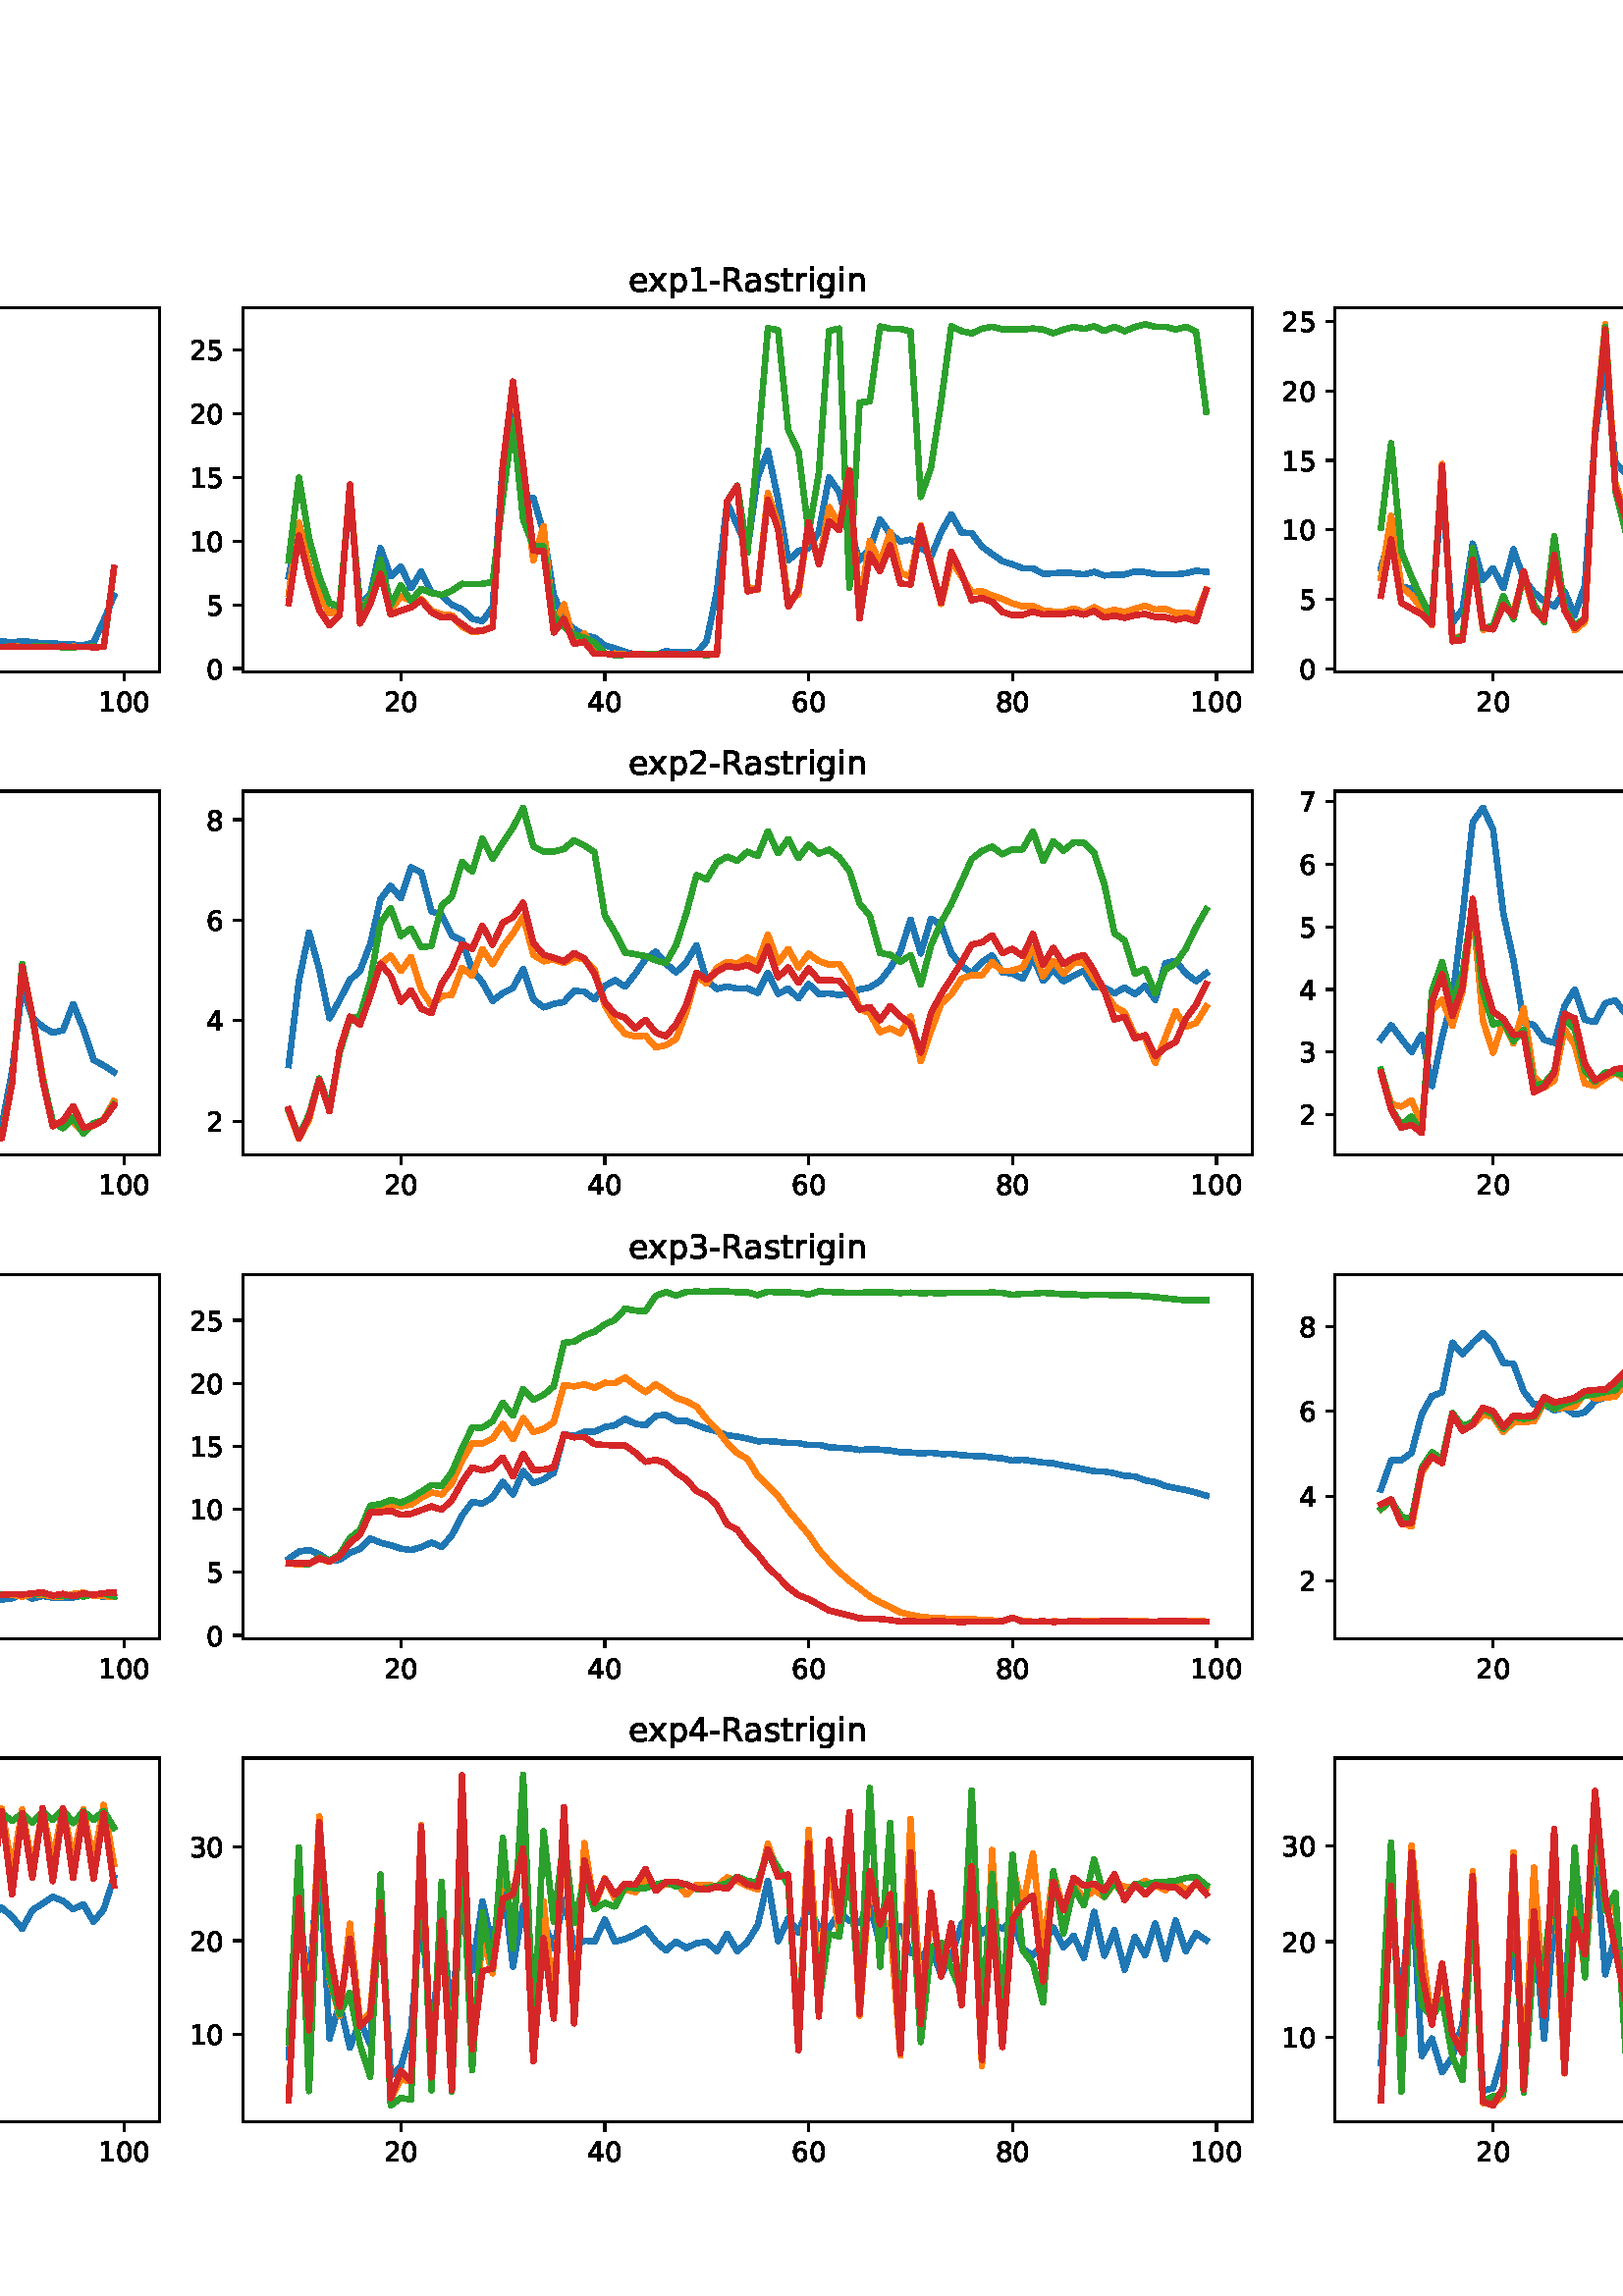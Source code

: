 %!PS-Adobe-3.0 EPSF-3.0
%%Orientation: portrait
%%BoundingBox: -342.0 36.0 954.0 756.0
%%EndComments
%%BeginProlog
/mpldict 8 dict def
mpldict begin
/m { moveto } bind def
/l { lineto } bind def
/r { rlineto } bind def
/c { curveto } bind def
/cl { closepath } bind def
/box {
m
1 index 0 r
0 exch r
neg 0 r
cl
} bind def
/clipbox {
box
clip
newpath
} bind def
%!PS-Adobe-3.0 Resource-Font
%%Copyright: Copyright (c) 2003 by Bitstream, Inc. All Rights Reserved. Copyright (c) 2006 by Tavmjong Bah. All Rights Reserved. DejaVu changes are in public domain 
25 dict begin
/_d{bind def}bind def
/_m{moveto}_d
/_l{lineto}_d
/_cl{closepath eofill}_d
/_c{curveto}_d
/_sc{7 -1 roll{setcachedevice}{pop pop pop pop pop pop}ifelse}_d
/_e{exec}_d
/FontName /DejaVuSans def
/PaintType 0 def
/FontMatrix[.001 0 0 .001 0 0]def
/FontBBox[-1021 -463 1793 1232]def
/FontType 3 def
/Encoding [ /hyphen /zero /one /two /three /four /five /six /seven /eight /C /H /I /M /N /R /S /underscore /a /b /c /e /g /h /i /k /n /o /p /r /s /t /u /w /x ] def
/FontInfo 10 dict dup begin
/FamilyName (DejaVu Sans) def
/FullName (DejaVu Sans) def
/Notice (Copyright (c) 2003 by Bitstream, Inc. All Rights Reserved. Copyright (c) 2006 by Tavmjong Bah. All Rights Reserved. DejaVu changes are in public domain ) def
/Weight (Book) def
/Version (Version 2.35) def
/ItalicAngle 0.0 def
/isFixedPitch false def
/UnderlinePosition -130 def
/UnderlineThickness 90 def
end readonly def
/CharStrings 36 dict dup begin
/.notdef 0 def
/hyphen{361 0 49 234 312 314 _sc
49 314 _m
312 314 _l
312 234 _l
49 234 _l
49 314 _l
_cl}_d
/zero{636 0 66 -13 570 742 _sc
318 664 _m
267 664 229 639 203 589 _c
177 539 165 464 165 364 _c
165 264 177 189 203 139 _c
229 89 267 64 318 64 _c
369 64 407 89 433 139 _c
458 189 471 264 471 364 _c
471 464 458 539 433 589 _c
407 639 369 664 318 664 _c
318 742 _m
399 742 461 709 505 645 _c
548 580 570 486 570 364 _c
570 241 548 147 505 83 _c
461 19 399 -13 318 -13 _c
236 -13 173 19 130 83 _c
87 147 66 241 66 364 _c
66 486 87 580 130 645 _c
173 709 236 742 318 742 _c
_cl}_d
/one{636 0 110 0 544 729 _sc
124 83 _m
285 83 _l
285 639 _l
110 604 _l
110 694 _l
284 729 _l
383 729 _l
383 83 _l
544 83 _l
544 0 _l
124 0 _l
124 83 _l
_cl}_d
/two{{636 0 73 0 536 742 _sc
192 83 _m
536 83 _l
536 0 _l
73 0 _l
73 83 _l
110 121 161 173 226 239 _c
290 304 331 346 348 365 _c
380 400 402 430 414 455 _c
426 479 433 504 433 528 _c
433 566 419 598 392 622 _c
365 646 330 659 286 659 _c
255 659 222 653 188 643 _c
154 632 117 616 78 594 _c
78 694 _l
118 710 155 722 189 730 _c
223 738 255 742 284 742 _c
}_e{359 742 419 723 464 685 _c
509 647 532 597 532 534 _c
532 504 526 475 515 449 _c
504 422 484 390 454 354 _c
446 344 420 317 376 272 _c
332 227 271 164 192 83 _c
_cl}_e}_d
/three{{636 0 76 -13 556 742 _sc
406 393 _m
453 383 490 362 516 330 _c
542 298 556 258 556 212 _c
556 140 531 84 482 45 _c
432 6 362 -13 271 -13 _c
240 -13 208 -10 176 -4 _c
144 1 110 10 76 22 _c
76 117 _l
103 101 133 89 166 81 _c
198 73 232 69 268 69 _c
330 69 377 81 409 105 _c
441 129 458 165 458 212 _c
458 254 443 288 413 312 _c
383 336 341 349 287 349 _c
}_e{202 349 _l
202 430 _l
291 430 _l
339 430 376 439 402 459 _c
428 478 441 506 441 543 _c
441 580 427 609 401 629 _c
374 649 336 659 287 659 _c
260 659 231 656 200 650 _c
169 644 135 635 98 623 _c
98 711 _l
135 721 170 729 203 734 _c
235 739 266 742 296 742 _c
370 742 429 725 473 691 _c
517 657 539 611 539 553 _c
539 513 527 479 504 451 _c
481 423 448 403 406 393 _c
_cl}_e}_d
/four{636 0 49 0 580 729 _sc
378 643 _m
129 254 _l
378 254 _l
378 643 _l
352 729 _m
476 729 _l
476 254 _l
580 254 _l
580 172 _l
476 172 _l
476 0 _l
378 0 _l
378 172 _l
49 172 _l
49 267 _l
352 729 _l
_cl}_d
/five{{636 0 77 -13 549 729 _sc
108 729 _m
495 729 _l
495 646 _l
198 646 _l
198 467 _l
212 472 227 476 241 478 _c
255 480 270 482 284 482 _c
365 482 429 459 477 415 _c
525 370 549 310 549 234 _c
549 155 524 94 475 51 _c
426 8 357 -13 269 -13 _c
238 -13 207 -10 175 -6 _c
143 -1 111 6 77 17 _c
77 116 _l
106 100 136 88 168 80 _c
199 72 232 69 267 69 _c
}_e{323 69 368 83 401 113 _c
433 143 450 183 450 234 _c
450 284 433 324 401 354 _c
368 384 323 399 267 399 _c
241 399 214 396 188 390 _c
162 384 135 375 108 363 _c
108 729 _l
_cl}_e}_d
/six{{636 0 70 -13 573 742 _sc
330 404 _m
286 404 251 388 225 358 _c
199 328 186 286 186 234 _c
186 181 199 139 225 109 _c
251 79 286 64 330 64 _c
374 64 409 79 435 109 _c
461 139 474 181 474 234 _c
474 286 461 328 435 358 _c
409 388 374 404 330 404 _c
526 713 _m
526 623 _l
501 635 476 644 451 650 _c
425 656 400 659 376 659 _c
310 659 260 637 226 593 _c
}_e{192 549 172 482 168 394 _c
187 422 211 444 240 459 _c
269 474 301 482 336 482 _c
409 482 467 459 509 415 _c
551 371 573 310 573 234 _c
573 159 550 99 506 54 _c
462 9 403 -13 330 -13 _c
246 -13 181 19 137 83 _c
92 147 70 241 70 364 _c
70 479 97 571 152 639 _c
206 707 280 742 372 742 _c
396 742 421 739 447 735 _c
472 730 498 723 526 713 _c
_cl}_e}_d
/seven{636 0 82 0 551 729 _sc
82 729 _m
551 729 _l
551 687 _l
286 0 _l
183 0 _l
432 646 _l
82 646 _l
82 729 _l
_cl}_d
/eight{{636 0 68 -13 568 742 _sc
318 346 _m
271 346 234 333 207 308 _c
180 283 167 249 167 205 _c
167 161 180 126 207 101 _c
234 76 271 64 318 64 _c
364 64 401 76 428 102 _c
455 127 469 161 469 205 _c
469 249 455 283 429 308 _c
402 333 365 346 318 346 _c
219 388 _m
177 398 144 418 120 447 _c
96 476 85 511 85 553 _c
85 611 105 657 147 691 _c
188 725 245 742 318 742 _c
}_e{390 742 447 725 489 691 _c
530 657 551 611 551 553 _c
551 511 539 476 515 447 _c
491 418 459 398 417 388 _c
464 377 501 355 528 323 _c
554 291 568 251 568 205 _c
568 134 546 80 503 43 _c
459 5 398 -13 318 -13 _c
237 -13 175 5 132 43 _c
89 80 68 134 68 205 _c
68 251 81 291 108 323 _c
134 355 171 377 219 388 _c
183 544 _m
183 506 194 476 218 455 _c
}_e{242 434 275 424 318 424 _c
360 424 393 434 417 455 _c
441 476 453 506 453 544 _c
453 582 441 611 417 632 _c
393 653 360 664 318 664 _c
275 664 242 653 218 632 _c
194 611 183 582 183 544 _c
_cl}_e}_d
/C{{698 0 56 -13 644 742 _sc
644 673 _m
644 569 _l
610 599 575 622 537 638 _c
499 653 460 661 418 661 _c
334 661 270 635 226 584 _c
182 533 160 460 160 364 _c
160 268 182 194 226 143 _c
270 92 334 67 418 67 _c
460 67 499 74 537 90 _c
575 105 610 128 644 159 _c
644 56 _l
609 32 572 15 534 4 _c
496 -7 455 -13 412 -13 _c
302 -13 215 20 151 87 _c
}_e{87 154 56 246 56 364 _c
56 481 87 573 151 641 _c
215 708 302 742 412 742 _c
456 742 497 736 535 725 _c
573 713 610 696 644 673 _c
_cl}_e}_d
/H{752 0 98 0 654 729 _sc
98 729 _m
197 729 _l
197 430 _l
555 430 _l
555 729 _l
654 729 _l
654 0 _l
555 0 _l
555 347 _l
197 347 _l
197 0 _l
98 0 _l
98 729 _l
_cl}_d
/I{295 0 98 0 197 729 _sc
98 729 _m
197 729 _l
197 0 _l
98 0 _l
98 729 _l
_cl}_d
/M{863 0 98 0 765 729 _sc
98 729 _m
245 729 _l
431 233 _l
618 729 _l
765 729 _l
765 0 _l
669 0 _l
669 640 _l
481 140 _l
382 140 _l
194 640 _l
194 0 _l
98 0 _l
98 729 _l
_cl}_d
/N{748 0 98 0 650 729 _sc
98 729 _m
231 729 _l
554 119 _l
554 729 _l
650 729 _l
650 0 _l
517 0 _l
194 610 _l
194 0 _l
98 0 _l
98 729 _l
_cl}_d
/R{{695 0 98 0 666 729 _sc
444 342 _m
465 334 486 319 506 296 _c
526 272 546 240 566 199 _c
666 0 _l
560 0 _l
467 187 _l
443 235 419 268 397 284 _c
374 300 343 308 304 308 _c
197 308 _l
197 0 _l
98 0 _l
98 729 _l
321 729 _l
404 729 466 711 507 677 _c
548 642 569 589 569 519 _c
569 473 558 434 537 404 _c
515 374 484 353 444 342 _c
197 648 _m
197 389 _l
321 389 _l
}_e{368 389 404 400 428 422 _c
452 444 465 476 465 519 _c
465 561 452 593 428 615 _c
404 637 368 648 321 648 _c
197 648 _l
_cl}_e}_d
/S{{635 0 66 -13 579 742 _sc
535 705 _m
535 609 _l
497 627 462 640 429 649 _c
395 657 363 662 333 662 _c
279 662 237 651 208 631 _c
179 610 165 580 165 542 _c
165 510 174 485 194 469 _c
213 452 250 439 304 429 _c
364 417 _l
437 403 491 378 526 343 _c
561 307 579 260 579 201 _c
579 130 555 77 508 41 _c
460 5 391 -13 300 -13 _c
265 -13 228 -9 189 -2 _c
}_e{150 5 110 16 69 32 _c
69 134 _l
109 111 148 94 186 83 _c
224 71 262 66 300 66 _c
356 66 399 77 430 99 _c
460 121 476 152 476 194 _c
476 230 465 258 443 278 _c
421 298 385 313 335 323 _c
275 335 _l
201 349 148 372 115 404 _c
82 435 66 478 66 534 _c
66 598 88 649 134 686 _c
179 723 242 742 322 742 _c
356 742 390 739 426 733 _c
461 727 497 717 535 705 _c
}_e{_cl}_e}_d
/underscore{500 0 -9 -235 510 -165 _sc
510 -165 _m
510 -235 _l
-9 -235 _l
-9 -165 _l
510 -165 _l
_cl}_d
/a{{613 0 60 -13 522 560 _sc
343 275 _m
270 275 220 266 192 250 _c
164 233 150 205 150 165 _c
150 133 160 107 181 89 _c
202 70 231 61 267 61 _c
317 61 357 78 387 114 _c
417 149 432 196 432 255 _c
432 275 _l
343 275 _l
522 312 _m
522 0 _l
432 0 _l
432 83 _l
411 49 385 25 355 10 _c
325 -5 287 -13 243 -13 _c
187 -13 142 2 109 33 _c
76 64 60 106 60 159 _c
}_e{60 220 80 266 122 298 _c
163 329 224 345 306 345 _c
432 345 _l
432 354 _l
432 395 418 427 391 450 _c
364 472 326 484 277 484 _c
245 484 215 480 185 472 _c
155 464 127 453 100 439 _c
100 522 _l
132 534 164 544 195 550 _c
226 556 256 560 286 560 _c
365 560 424 539 463 498 _c
502 457 522 395 522 312 _c
_cl}_e}_d
/b{{635 0 91 -13 580 760 _sc
487 273 _m
487 339 473 390 446 428 _c
418 466 381 485 334 485 _c
286 485 249 466 222 428 _c
194 390 181 339 181 273 _c
181 207 194 155 222 117 _c
249 79 286 61 334 61 _c
381 61 418 79 446 117 _c
473 155 487 207 487 273 _c
181 464 _m
199 496 223 520 252 536 _c
281 552 316 560 356 560 _c
422 560 476 533 518 481 _c
559 428 580 359 580 273 _c
}_e{580 187 559 117 518 65 _c
476 13 422 -13 356 -13 _c
316 -13 281 -5 252 10 _c
223 25 199 49 181 82 _c
181 0 _l
91 0 _l
91 760 _l
181 760 _l
181 464 _l
_cl}_e}_d
/c{{550 0 55 -13 488 560 _sc
488 526 _m
488 442 _l
462 456 437 466 411 473 _c
385 480 360 484 334 484 _c
276 484 230 465 198 428 _c
166 391 150 339 150 273 _c
150 206 166 154 198 117 _c
230 80 276 62 334 62 _c
360 62 385 65 411 72 _c
437 79 462 90 488 104 _c
488 21 _l
462 9 436 0 410 -5 _c
383 -10 354 -13 324 -13 _c
242 -13 176 12 128 64 _c
}_e{79 115 55 185 55 273 _c
55 362 79 432 128 483 _c
177 534 244 560 330 560 _c
358 560 385 557 411 551 _c
437 545 463 537 488 526 _c
_cl}_e}_d
/e{{615 0 55 -13 562 560 _sc
562 296 _m
562 252 _l
149 252 _l
153 190 171 142 205 110 _c
238 78 284 62 344 62 _c
378 62 412 66 444 74 _c
476 82 509 95 541 113 _c
541 28 _l
509 14 476 3 442 -3 _c
408 -9 373 -13 339 -13 _c
251 -13 182 12 131 62 _c
80 112 55 181 55 268 _c
55 357 79 428 127 481 _c
175 533 241 560 323 560 _c
397 560 455 536 498 489 _c
}_e{540 441 562 377 562 296 _c
472 322 _m
471 371 457 410 431 440 _c
404 469 368 484 324 484 _c
274 484 234 469 204 441 _c
174 413 156 373 152 322 _c
472 322 _l
_cl}_e}_d
/g{{635 0 55 -207 544 560 _sc
454 280 _m
454 344 440 395 414 431 _c
387 467 349 485 301 485 _c
253 485 215 467 188 431 _c
161 395 148 344 148 280 _c
148 215 161 165 188 129 _c
215 93 253 75 301 75 _c
349 75 387 93 414 129 _c
440 165 454 215 454 280 _c
544 68 _m
544 -24 523 -93 482 -139 _c
440 -184 377 -207 292 -207 _c
260 -207 231 -204 203 -200 _c
175 -195 147 -188 121 -178 _c
}_e{121 -91 _l
147 -105 173 -115 199 -122 _c
225 -129 251 -133 278 -133 _c
336 -133 380 -117 410 -87 _c
439 -56 454 -10 454 52 _c
454 96 _l
435 64 411 40 382 24 _c
353 8 319 0 279 0 _c
211 0 157 25 116 76 _c
75 127 55 195 55 280 _c
55 364 75 432 116 483 _c
157 534 211 560 279 560 _c
319 560 353 552 382 536 _c
411 520 435 496 454 464 _c
454 547 _l
544 547 _l
}_e{544 68 _l
_cl}_e}_d
/h{634 0 91 0 549 760 _sc
549 330 _m
549 0 _l
459 0 _l
459 327 _l
459 379 448 417 428 443 _c
408 469 378 482 338 482 _c
289 482 251 466 223 435 _c
195 404 181 362 181 309 _c
181 0 _l
91 0 _l
91 760 _l
181 760 _l
181 462 _l
202 494 227 519 257 535 _c
286 551 320 560 358 560 _c
420 560 468 540 500 501 _c
532 462 549 405 549 330 _c
_cl}_d
/i{278 0 94 0 184 760 _sc
94 547 _m
184 547 _l
184 0 _l
94 0 _l
94 547 _l
94 760 _m
184 760 _l
184 646 _l
94 646 _l
94 760 _l
_cl}_d
/k{579 0 91 0 576 760 _sc
91 760 _m
181 760 _l
181 311 _l
449 547 _l
564 547 _l
274 291 _l
576 0 _l
459 0 _l
181 267 _l
181 0 _l
91 0 _l
91 760 _l
_cl}_d
/n{634 0 91 0 549 560 _sc
549 330 _m
549 0 _l
459 0 _l
459 327 _l
459 379 448 417 428 443 _c
408 469 378 482 338 482 _c
289 482 251 466 223 435 _c
195 404 181 362 181 309 _c
181 0 _l
91 0 _l
91 547 _l
181 547 _l
181 462 _l
202 494 227 519 257 535 _c
286 551 320 560 358 560 _c
420 560 468 540 500 501 _c
532 462 549 405 549 330 _c
_cl}_d
/o{612 0 55 -13 557 560 _sc
306 484 _m
258 484 220 465 192 427 _c
164 389 150 338 150 273 _c
150 207 163 156 191 118 _c
219 80 257 62 306 62 _c
354 62 392 80 420 118 _c
448 156 462 207 462 273 _c
462 337 448 389 420 427 _c
392 465 354 484 306 484 _c
306 560 _m
384 560 445 534 490 484 _c
534 433 557 363 557 273 _c
557 183 534 113 490 63 _c
445 12 384 -13 306 -13 _c
227 -13 165 12 121 63 _c
77 113 55 183 55 273 _c
55 363 77 433 121 484 _c
165 534 227 560 306 560 _c
_cl}_d
/p{{635 0 91 -207 580 560 _sc
181 82 _m
181 -207 _l
91 -207 _l
91 547 _l
181 547 _l
181 464 _l
199 496 223 520 252 536 _c
281 552 316 560 356 560 _c
422 560 476 533 518 481 _c
559 428 580 359 580 273 _c
580 187 559 117 518 65 _c
476 13 422 -13 356 -13 _c
316 -13 281 -5 252 10 _c
223 25 199 49 181 82 _c
487 273 _m
487 339 473 390 446 428 _c
418 466 381 485 334 485 _c
}_e{286 485 249 466 222 428 _c
194 390 181 339 181 273 _c
181 207 194 155 222 117 _c
249 79 286 61 334 61 _c
381 61 418 79 446 117 _c
473 155 487 207 487 273 _c
_cl}_e}_d
/r{411 0 91 0 411 560 _sc
411 463 _m
401 469 390 473 378 476 _c
366 478 353 480 339 480 _c
288 480 249 463 222 430 _c
194 397 181 350 181 288 _c
181 0 _l
91 0 _l
91 547 _l
181 547 _l
181 462 _l
199 495 224 520 254 536 _c
284 552 321 560 365 560 _c
371 560 378 559 386 559 _c
393 558 401 557 411 555 _c
411 463 _l
_cl}_d
/s{{521 0 54 -13 472 560 _sc
443 531 _m
443 446 _l
417 458 391 468 364 475 _c
336 481 308 485 279 485 _c
234 485 200 478 178 464 _c
156 450 145 430 145 403 _c
145 382 153 366 169 354 _c
185 342 217 330 265 320 _c
296 313 _l
360 299 405 279 432 255 _c
458 230 472 195 472 151 _c
472 100 452 60 412 31 _c
372 1 316 -13 246 -13 _c
216 -13 186 -10 154 -5 _c
}_e{122 0 89 8 54 20 _c
54 113 _l
87 95 120 82 152 74 _c
184 65 216 61 248 61 _c
290 61 323 68 346 82 _c
368 96 380 117 380 144 _c
380 168 371 187 355 200 _c
339 213 303 226 247 238 _c
216 245 _l
160 257 119 275 95 299 _c
70 323 58 356 58 399 _c
58 450 76 490 112 518 _c
148 546 200 560 268 560 _c
301 560 332 557 362 552 _c
391 547 418 540 443 531 _c
}_e{_cl}_e}_d
/t{392 0 27 0 368 702 _sc
183 702 _m
183 547 _l
368 547 _l
368 477 _l
183 477 _l
183 180 _l
183 135 189 106 201 94 _c
213 81 238 75 276 75 _c
368 75 _l
368 0 _l
276 0 _l
206 0 158 13 132 39 _c
106 65 93 112 93 180 _c
93 477 _l
27 477 _l
27 547 _l
93 547 _l
93 702 _l
183 702 _l
_cl}_d
/u{634 0 85 -13 543 560 _sc
85 216 _m
85 547 _l
175 547 _l
175 219 _l
175 167 185 129 205 103 _c
225 77 255 64 296 64 _c
344 64 383 79 411 110 _c
439 141 453 183 453 237 _c
453 547 _l
543 547 _l
543 0 _l
453 0 _l
453 84 _l
431 50 405 26 377 10 _c
348 -5 315 -13 277 -13 _c
214 -13 166 6 134 45 _c
101 83 85 140 85 216 _c
311 560 _m
311 560 _l
_cl}_d
/w{818 0 42 0 776 547 _sc
42 547 _m
132 547 _l
244 120 _l
356 547 _l
462 547 _l
574 120 _l
686 547 _l
776 547 _l
633 0 _l
527 0 _l
409 448 _l
291 0 _l
185 0 _l
42 547 _l
_cl}_d
/x{592 0 29 0 559 547 _sc
549 547 _m
351 281 _l
559 0 _l
453 0 _l
294 215 _l
135 0 _l
29 0 _l
241 286 _l
47 547 _l
153 547 _l
298 352 _l
443 547 _l
549 547 _l
_cl}_d
end readonly def

/BuildGlyph
 {exch begin
 CharStrings exch
 2 copy known not{pop /.notdef}if
 true 3 1 roll get exec
 end}_d

/BuildChar {
 1 index /Encoding get exch get
 1 index /BuildGlyph get exec
}_d

FontName currentdict end definefont pop
end
%%EndProlog
mpldict begin
-342 36 translate
1296 720 0 0 clipbox
gsave
0 0 m
1296 0 l
1296 720 l
0 720 l
cl
1.000 setgray
fill
grestore
gsave
30.55 559.7 m
400.609 559.7 l
400.609 693.2 l
30.55 693.2 l
cl
1.000 setgray
fill
grestore
0.800 setlinewidth
1 setlinejoin
0 setlinecap
[] 0 setdash
0.000 setgray
gsave
/o {
gsave
newpath
translate
0.8 setlinewidth
1 setlinejoin
0 setlinecap
0 0 m
0 -3.5 l

gsave
0.000 setgray
fill
grestore
stroke
grestore
} bind def
88.489 559.7 o
grestore
/DejaVuSans findfont
10.000 scalefont
setfont
gsave
82.129 545.106 translate
0.0 rotate
0.0 0.0 m /two glyphshow
6.362 0.0 m /zero glyphshow
grestore
gsave
/o {
gsave
newpath
translate
0.8 setlinewidth
1 setlinejoin
0 setlinecap
0 0 m
0 -3.5 l

gsave
0.000 setgray
fill
grestore
stroke
grestore
} bind def
163.248 559.7 o
grestore
gsave
156.888 545.106 translate
0.0 rotate
0.0 0.0 m /four glyphshow
6.362 0.0 m /zero glyphshow
grestore
gsave
/o {
gsave
newpath
translate
0.8 setlinewidth
1 setlinejoin
0 setlinecap
0 0 m
0 -3.5 l

gsave
0.000 setgray
fill
grestore
stroke
grestore
} bind def
238.007 559.7 o
grestore
gsave
231.648 545.106 translate
0.0 rotate
0.0 0.0 m /six glyphshow
6.362 0.0 m /zero glyphshow
grestore
gsave
/o {
gsave
newpath
translate
0.8 setlinewidth
1 setlinejoin
0 setlinecap
0 0 m
0 -3.5 l

gsave
0.000 setgray
fill
grestore
stroke
grestore
} bind def
312.767 559.7 o
grestore
gsave
306.407 545.106 translate
0.0 rotate
0.0 0.0 m /eight glyphshow
6.362 0.0 m /zero glyphshow
grestore
gsave
/o {
gsave
newpath
translate
0.8 setlinewidth
1 setlinejoin
0 setlinecap
0 0 m
0 -3.5 l

gsave
0.000 setgray
fill
grestore
stroke
grestore
} bind def
387.526 559.7 o
grestore
gsave
377.987 545.106 translate
0.0 rotate
0.0 0.0 m /one glyphshow
6.362 0.0 m /zero glyphshow
12.725 0.0 m /zero glyphshow
grestore
gsave
/o {
gsave
newpath
translate
0.8 setlinewidth
1 setlinejoin
0 setlinecap
0 0 m
-3.5 0 l

gsave
0.000 setgray
fill
grestore
stroke
grestore
} bind def
30.55 560.139 o
grestore
gsave
17.191 556.342 translate
0.0 rotate
0.0 0.0 m /zero glyphshow
grestore
gsave
/o {
gsave
newpath
translate
0.8 setlinewidth
1 setlinejoin
0 setlinecap
0 0 m
-3.5 0 l

gsave
0.000 setgray
fill
grestore
stroke
grestore
} bind def
30.55 587.562 o
grestore
gsave
17.191 583.765 translate
0.0 rotate
0.0 0.0 m /five glyphshow
grestore
gsave
/o {
gsave
newpath
translate
0.8 setlinewidth
1 setlinejoin
0 setlinecap
0 0 m
-3.5 0 l

gsave
0.000 setgray
fill
grestore
stroke
grestore
} bind def
30.55 614.986 o
grestore
gsave
10.831 611.189 translate
0.0 rotate
0.0 0.0 m /one glyphshow
6.362 0.0 m /zero glyphshow
grestore
gsave
/o {
gsave
newpath
translate
0.8 setlinewidth
1 setlinejoin
0 setlinecap
0 0 m
-3.5 0 l

gsave
0.000 setgray
fill
grestore
stroke
grestore
} bind def
30.55 642.409 o
grestore
gsave
10.831 638.612 translate
0.0 rotate
0.0 0.0 m /one glyphshow
6.362 0.0 m /five glyphshow
grestore
gsave
/o {
gsave
newpath
translate
0.8 setlinewidth
1 setlinejoin
0 setlinecap
0 0 m
-3.5 0 l

gsave
0.000 setgray
fill
grestore
stroke
grestore
} bind def
30.55 669.832 o
grestore
gsave
10.831 666.035 translate
0.0 rotate
0.0 0.0 m /two glyphshow
6.362 0.0 m /zero glyphshow
grestore
2.000 setlinewidth
2 setlinecap
0.122 0.467 0.706 setrgbcolor
gsave
370.1 133.5 30.55 559.7 clipbox
47.371 602.8 m
51.109 623.398 l
54.847 599.832 l
58.585 587.592 l
62.323 577.258 l
66.061 573.756 l
69.799 636.713 l
73.537 577.521 l
77.275 579.815 l
81.013 607.305 l
84.751 595.811 l
88.489 597.032 l
92.226 584.938 l
95.964 591.639 l
99.702 583.833 l
103.44 583.535 l
107.178 579.167 l
110.916 574.854 l
114.654 572.783 l
118.392 572.25 l
122.13 573.907 l
125.868 645.833 l
129.606 684.01 l
133.344 642.287 l
137.082 640.706 l
140.82 615.134 l
144.558 591.0 l
148.296 584.062 l
152.034 574.86 l
155.772 572.205 l
159.51 569.936 l
163.248 568.914 l
166.986 567.425 l
170.724 566.254 l
174.462 565.834 l
178.2 566.097 l
181.938 565.768 l
185.676 567.148 l
189.414 566.686 l
193.152 567.162 l
196.89 566.306 l
200.628 569.16 l
204.366 583.752 l
208.103 628.354 l
211.841 618.966 l
215.579 594.347 l
219.317 601.116 l
223.055 625.839 l
226.793 613.326 l
230.531 583.394 l
234.269 593.417 l
238.007 610.094 l
241.745 597.449 l
245.483 628.638 l
249.221 624.873 l
252.959 625.07 l
256.697 592.779 l
260.435 590.487 l
264.173 601.895 l
267.911 598.433 l
271.649 592.913 l
275.387 594.598 l
279.125 610.208 l
282.863 593.745 l
286.601 588.77 l
290.339 595.245 l
294.077 589.99 l
297.815 588.508 l
301.553 591.437 l
305.291 589.606 l
309.029 588.548 l
312.767 585.935 l
316.505 582.416 l
320.243 578.764 l
323.98 576.314 l
327.718 575.791 l
331.456 573.587 l
335.194 572.324 l
338.932 571.283 l
342.67 570.836 l
346.408 570.46 l
350.146 570.918 l
353.884 570.527 l
357.622 570.144 l
361.36 570.06 l
365.098 569.855 l
368.836 569.645 l
372.574 569.36 l
376.312 570.405 l
380.05 578.529 l
383.788 587.545 l
stroke
grestore
1.000 0.498 0.055 setrgbcolor
gsave
370.1 133.5 30.55 559.7 clipbox
47.371 583.7 m
51.109 608.383 l
54.847 589.79 l
58.585 580.011 l
62.323 573.925 l
66.061 573.759 l
69.799 638.69 l
73.537 571.191 l
77.275 571.513 l
81.013 603.214 l
84.751 570.038 l
88.489 579.805 l
92.226 574.186 l
95.964 578.273 l
99.702 584.65 l
103.44 576.95 l
107.178 579.562 l
110.916 583.486 l
114.654 572.783 l
118.392 574.205 l
122.13 571.508 l
125.868 644.947 l
129.606 686.952 l
133.344 644.647 l
137.082 658.213 l
140.82 640.582 l
144.558 620.301 l
148.296 638.886 l
152.034 618.048 l
155.772 608.556 l
159.51 605.222 l
163.248 600.034 l
166.986 595.944 l
170.724 594.706 l
174.462 593.041 l
178.2 592.099 l
181.938 590.903 l
185.676 589.975 l
189.414 588.48 l
193.152 587.537 l
196.89 586.779 l
200.628 585.858 l
204.366 584.569 l
208.103 611.992 l
211.841 617.251 l
215.579 586.429 l
219.317 587.164 l
223.055 635.571 l
226.793 629.619 l
230.531 581.215 l
234.269 589.686 l
238.007 603.477 l
241.745 597.996 l
245.483 666.436 l
249.221 641.736 l
252.959 652.402 l
256.697 570.336 l
260.435 608.429 l
264.173 617.838 l
267.911 618.285 l
271.649 598.334 l
275.387 614.492 l
279.125 599.338 l
282.863 592.633 l
286.601 575.513 l
290.339 589.811 l
294.077 593.905 l
297.815 580.69 l
301.553 592.422 l
305.291 591.729 l
309.029 593.886 l
312.767 586.074 l
316.505 578.67 l
320.243 572.983 l
323.98 570.573 l
327.718 569.599 l
331.456 569.333 l
335.194 569.047 l
338.932 568.704 l
342.67 568.787 l
346.408 568.924 l
350.146 568.864 l
353.884 568.802 l
357.622 568.844 l
361.36 568.726 l
365.098 568.784 l
368.836 568.888 l
372.574 568.851 l
376.312 568.802 l
380.05 568.77 l
383.788 597.418 l
stroke
grestore
0.173 0.627 0.173 setrgbcolor
gsave
370.1 133.5 30.55 559.7 clipbox
47.371 614.536 m
51.109 646.618 l
54.847 606.439 l
58.585 589.884 l
62.323 582.294 l
66.061 575.676 l
69.799 638.344 l
73.537 570.939 l
77.275 575.074 l
81.013 605.956 l
84.751 571.202 l
88.489 579.097 l
92.226 577.916 l
95.964 576.516 l
99.702 585.588 l
103.44 575.957 l
107.178 579.104 l
110.916 585.307 l
114.654 572.711 l
118.392 574.081 l
122.13 571.439 l
125.868 644.888 l
129.606 687.132 l
133.344 640.759 l
137.082 640.043 l
140.82 628.602 l
144.558 590.383 l
148.296 618.822 l
152.034 585.746 l
155.772 583.787 l
159.51 581.901 l
163.248 579.415 l
166.986 575.906 l
170.724 575.966 l
174.462 575.255 l
178.2 575.005 l
181.938 574.714 l
185.676 574.175 l
189.414 573.917 l
193.152 573.513 l
196.89 573.196 l
200.628 572.73 l
204.366 572.674 l
208.103 623.49 l
211.841 628.498 l
215.579 590.089 l
219.317 581.522 l
223.055 627.985 l
226.793 618.034 l
230.531 576.357 l
234.269 586.582 l
238.007 612.491 l
241.745 593.735 l
245.483 648.566 l
249.221 625.31 l
252.959 660.055 l
256.697 570.289 l
260.435 617.282 l
264.173 618.496 l
267.911 606.993 l
271.649 590.299 l
275.387 617.043 l
279.125 589.894 l
282.863 581.414 l
286.601 573.909 l
290.339 583.749 l
294.077 586.453 l
297.815 577.394 l
301.553 589.263 l
305.291 593.065 l
309.029 602.818 l
312.767 588.758 l
316.505 578.655 l
320.243 572.747 l
323.98 570.159 l
327.718 569.271 l
331.456 568.972 l
335.194 568.868 l
338.932 568.856 l
342.67 568.869 l
346.408 568.896 l
350.146 568.827 l
353.884 568.88 l
357.622 568.919 l
361.36 568.853 l
365.098 568.68 l
368.836 568.683 l
372.574 568.835 l
376.312 568.911 l
380.05 568.777 l
383.788 597.525 l
stroke
grestore
0.839 0.153 0.157 setrgbcolor
gsave
370.1 133.5 30.55 559.7 clipbox
47.371 578.793 m
51.109 600.747 l
54.847 586.025 l
58.585 577.329 l
62.323 571.345 l
66.061 573.79 l
69.799 638.894 l
73.537 570.565 l
77.275 570.95 l
81.013 601.817 l
84.751 569.962 l
88.489 576.275 l
92.226 577.595 l
95.964 576.264 l
99.702 587.12 l
103.44 575.899 l
107.178 578.895 l
110.916 588.395 l
114.654 572.501 l
118.392 574.831 l
122.13 571.913 l
125.868 644.202 l
129.606 687.004 l
133.344 642.276 l
137.082 648.03 l
140.82 631.634 l
144.558 604.456 l
148.296 632.87 l
152.034 604.532 l
155.772 603.837 l
159.51 601.881 l
163.248 596.324 l
166.986 592.797 l
170.724 591.359 l
174.462 590.173 l
178.2 589.242 l
181.938 588.111 l
185.676 587.1 l
189.414 586.065 l
193.152 585.199 l
196.89 584.379 l
200.628 583.466 l
204.366 582.695 l
208.103 614.079 l
211.841 619.303 l
215.579 587.195 l
219.317 584.613 l
223.055 631.754 l
226.793 625.629 l
230.531 581.306 l
234.269 590.619 l
238.007 603.143 l
241.745 598.117 l
245.483 666.314 l
249.221 637.795 l
252.959 656.559 l
256.697 570.615 l
260.435 614.102 l
264.173 623.452 l
267.911 615.412 l
271.649 593.542 l
275.387 618.321 l
279.125 596.082 l
282.863 589.104 l
286.601 571.846 l
290.339 587.31 l
294.077 592.751 l
297.815 577.754 l
301.553 592.821 l
305.291 592.527 l
309.029 596.23 l
312.767 584.857 l
316.505 577.45 l
320.243 572.294 l
323.98 569.861 l
327.718 569.144 l
331.456 569.049 l
335.194 568.784 l
338.932 568.742 l
342.67 568.762 l
346.408 568.941 l
350.146 568.771 l
353.884 568.77 l
357.622 568.767 l
361.36 568.837 l
365.098 568.904 l
368.836 568.783 l
372.574 568.788 l
376.312 568.697 l
380.05 568.741 l
383.788 597.716 l
stroke
grestore
0.800 setlinewidth
0 setlinejoin
[] 0 setdash
0.000 setgray
gsave
30.55 559.7 m
30.55 693.2 l
stroke
grestore
gsave
400.609 559.7 m
400.609 693.2 l
stroke
grestore
gsave
30.55 559.7 m
400.609 559.7 l
stroke
grestore
gsave
30.55 693.2 m
400.609 693.2 l
stroke
grestore
/DejaVuSans findfont
12.000 scalefont
setfont
gsave
177.243 699.2 translate
0.0 rotate
0.0 0.0 m /e glyphshow
7.383 0.0 m /x glyphshow
14.484 0.0 m /p glyphshow
22.102 0.0 m /one glyphshow
29.736 0.0 m /hyphen glyphshow
34.066 0.0 m /S glyphshow
41.684 0.0 m /p glyphshow
49.301 0.0 m /h glyphshow
56.906 0.0 m /e glyphshow
64.289 0.0 m /r glyphshow
69.223 0.0 m /e glyphshow
grestore
gsave
431.034 559.7 m
801.093 559.7 l
801.093 693.2 l
431.034 693.2 l
cl
1.000 setgray
fill
grestore
1 setlinejoin
0 setlinecap
[] 0 setdash
gsave
/o {
gsave
newpath
translate
0.8 setlinewidth
1 setlinejoin
0 setlinecap
0 0 m
0 -3.5 l

gsave
0.000 setgray
fill
grestore
stroke
grestore
} bind def
488.972 559.7 o
grestore
/DejaVuSans findfont
10.000 scalefont
setfont
gsave
482.613 545.106 translate
0.0 rotate
0.0 0.0 m /two glyphshow
6.362 0.0 m /zero glyphshow
grestore
gsave
/o {
gsave
newpath
translate
0.8 setlinewidth
1 setlinejoin
0 setlinecap
0 0 m
0 -3.5 l

gsave
0.000 setgray
fill
grestore
stroke
grestore
} bind def
563.732 559.7 o
grestore
gsave
557.372 545.106 translate
0.0 rotate
0.0 0.0 m /four glyphshow
6.362 0.0 m /zero glyphshow
grestore
gsave
/o {
gsave
newpath
translate
0.8 setlinewidth
1 setlinejoin
0 setlinecap
0 0 m
0 -3.5 l

gsave
0.000 setgray
fill
grestore
stroke
grestore
} bind def
638.491 559.7 o
grestore
gsave
632.132 545.106 translate
0.0 rotate
0.0 0.0 m /six glyphshow
6.362 0.0 m /zero glyphshow
grestore
gsave
/o {
gsave
newpath
translate
0.8 setlinewidth
1 setlinejoin
0 setlinecap
0 0 m
0 -3.5 l

gsave
0.000 setgray
fill
grestore
stroke
grestore
} bind def
713.25 559.7 o
grestore
gsave
706.891 545.106 translate
0.0 rotate
0.0 0.0 m /eight glyphshow
6.362 0.0 m /zero glyphshow
grestore
gsave
/o {
gsave
newpath
translate
0.8 setlinewidth
1 setlinejoin
0 setlinecap
0 0 m
0 -3.5 l

gsave
0.000 setgray
fill
grestore
stroke
grestore
} bind def
788.01 559.7 o
grestore
gsave
778.471 545.106 translate
0.0 rotate
0.0 0.0 m /one glyphshow
6.362 0.0 m /zero glyphshow
12.725 0.0 m /zero glyphshow
grestore
gsave
/o {
gsave
newpath
translate
0.8 setlinewidth
1 setlinejoin
0 setlinecap
0 0 m
-3.5 0 l

gsave
0.000 setgray
fill
grestore
stroke
grestore
} bind def
431.034 560.873 o
grestore
gsave
417.674 557.077 translate
0.0 rotate
0.0 0.0 m /zero glyphshow
grestore
gsave
/o {
gsave
newpath
translate
0.8 setlinewidth
1 setlinejoin
0 setlinecap
0 0 m
-3.5 0 l

gsave
0.000 setgray
fill
grestore
stroke
grestore
} bind def
431.034 584.221 o
grestore
gsave
417.674 580.424 translate
0.0 rotate
0.0 0.0 m /five glyphshow
grestore
gsave
/o {
gsave
newpath
translate
0.8 setlinewidth
1 setlinejoin
0 setlinecap
0 0 m
-3.5 0 l

gsave
0.000 setgray
fill
grestore
stroke
grestore
} bind def
431.034 607.568 o
grestore
gsave
411.315 603.771 translate
0.0 rotate
0.0 0.0 m /one glyphshow
6.362 0.0 m /zero glyphshow
grestore
gsave
/o {
gsave
newpath
translate
0.8 setlinewidth
1 setlinejoin
0 setlinecap
0 0 m
-3.5 0 l

gsave
0.000 setgray
fill
grestore
stroke
grestore
} bind def
431.034 630.915 o
grestore
gsave
411.315 627.118 translate
0.0 rotate
0.0 0.0 m /one glyphshow
6.362 0.0 m /five glyphshow
grestore
gsave
/o {
gsave
newpath
translate
0.8 setlinewidth
1 setlinejoin
0 setlinecap
0 0 m
-3.5 0 l

gsave
0.000 setgray
fill
grestore
stroke
grestore
} bind def
431.034 654.262 o
grestore
gsave
411.315 650.465 translate
0.0 rotate
0.0 0.0 m /two glyphshow
6.362 0.0 m /zero glyphshow
grestore
gsave
/o {
gsave
newpath
translate
0.8 setlinewidth
1 setlinejoin
0 setlinecap
0 0 m
-3.5 0 l

gsave
0.000 setgray
fill
grestore
stroke
grestore
} bind def
431.034 677.61 o
grestore
gsave
411.315 673.813 translate
0.0 rotate
0.0 0.0 m /two glyphshow
6.362 0.0 m /five glyphshow
grestore
2.000 setlinewidth
2 setlinecap
0.122 0.467 0.706 setrgbcolor
gsave
370.1 133.5 431 559.7 clipbox
447.855 594.539 m
451.593 613.155 l
455.331 593.879 l
459.069 587.326 l
462.807 581.461 l
466.545 583.876 l
470.282 624.601 l
474.02 584.227 l
477.758 587.994 l
481.496 605.077 l
485.234 594.636 l
488.972 598.273 l
492.71 590.304 l
496.448 596.398 l
500.186 588.825 l
503.924 587.732 l
507.662 584.245 l
511.4 582.642 l
515.138 579.099 l
518.876 578.25 l
522.614 583.369 l
526.352 636.22 l
530.09 660.729 l
533.828 622.2 l
537.566 623.497 l
541.304 610.669 l
545.042 587.831 l
548.78 578.941 l
552.518 575.347 l
556.256 573.14 l
559.994 572.209 l
563.732 569.363 l
567.47 568.287 l
571.208 566.969 l
574.946 566.049 l
578.684 566.048 l
582.422 565.883 l
586.159 567.198 l
589.897 566.86 l
593.635 567.019 l
597.373 566.379 l
601.111 570.957 l
604.849 589.273 l
608.587 621.625 l
612.325 613.34 l
616.063 604.558 l
619.801 631.053 l
623.539 640.688 l
627.277 622.879 l
631.015 600.448 l
634.753 603.956 l
638.491 604.976 l
642.229 611.032 l
645.967 630.945 l
649.705 625.531 l
653.443 611.103 l
657.181 600.726 l
660.919 604.643 l
664.657 615.505 l
668.395 610.258 l
672.133 607.449 l
675.871 608.156 l
679.609 605.502 l
683.347 601.94 l
687.085 610.898 l
690.823 617.455 l
694.561 610.74 l
698.299 610.505 l
702.036 605.589 l
705.774 602.8 l
709.512 600.257 l
713.25 599.056 l
716.988 597.651 l
720.726 597.587 l
724.464 595.629 l
728.202 595.757 l
731.94 596.083 l
735.678 595.832 l
739.416 595.383 l
743.154 596.294 l
746.892 594.967 l
750.63 595.254 l
754.368 595.364 l
758.106 596.448 l
761.844 596.214 l
765.582 595.471 l
769.32 595.499 l
773.058 595.411 l
776.796 595.808 l
780.534 596.745 l
784.272 596.296 l
stroke
grestore
1.000 0.498 0.055 setrgbcolor
gsave
370.1 133.5 431 559.7 clipbox
447.855 588.125 m
451.593 614.365 l
455.331 598.499 l
459.069 588.357 l
462.807 580.957 l
466.545 582.97 l
470.282 627.837 l
474.02 581.24 l
477.758 587.33 l
481.496 597.489 l
485.234 582.372 l
488.972 587.348 l
492.71 585.763 l
496.448 586.43 l
500.186 582.041 l
503.924 580.799 l
507.662 580.385 l
511.4 576.304 l
515.138 574.333 l
518.876 574.552 l
522.614 576.327 l
526.352 635.524 l
530.09 666.001 l
533.828 630.105 l
537.566 600.538 l
541.304 613.101 l
545.042 576.717 l
548.78 584.45 l
552.518 570.453 l
556.256 573.746 l
559.994 567.999 l
563.732 566.211 l
567.47 566.378 l
571.208 566.007 l
574.946 565.899 l
578.684 566.108 l
582.422 566.018 l
586.159 566.049 l
589.897 565.948 l
593.635 565.916 l
597.373 566.151 l
601.111 565.991 l
604.849 566.067 l
608.587 622.06 l
612.325 627.841 l
616.063 590.834 l
619.801 589.666 l
623.539 625.313 l
627.277 614.016 l
631.015 585.868 l
634.753 588.046 l
638.491 614.404 l
642.229 599.067 l
645.967 620.039 l
649.705 613.756 l
653.443 630.693 l
657.181 584.549 l
660.919 607.694 l
664.657 599.618 l
668.395 610.947 l
672.133 595.989 l
675.871 594.562 l
679.609 613.325 l
683.347 599.094 l
687.085 584.56 l
690.823 600.18 l
694.561 594.673 l
698.299 588.872 l
702.036 589.239 l
705.774 587.612 l
709.512 586.386 l
713.25 584.73 l
716.988 583.68 l
720.726 583.766 l
724.464 582.191 l
728.202 581.784 l
731.94 581.565 l
735.678 582.893 l
739.416 581.458 l
743.154 583.376 l
746.892 581.556 l
750.63 582.335 l
754.368 581.615 l
758.106 582.771 l
761.844 583.842 l
765.582 582.515 l
769.32 582.693 l
773.058 581.233 l
776.796 581.47 l
780.534 580.419 l
784.272 589.807 l
stroke
grestore
0.173 0.627 0.173 setrgbcolor
gsave
370.1 133.5 431 559.7 clipbox
447.855 600.509 m
451.593 630.97 l
455.331 608.628 l
459.069 594.599 l
462.807 584.905 l
466.545 583.493 l
470.282 627.101 l
474.02 580.712 l
477.758 587.132 l
481.496 600.808 l
485.234 584.17 l
488.972 591.378 l
492.71 585.697 l
496.448 590.091 l
500.186 588.573 l
503.924 587.848 l
507.662 589.414 l
511.4 591.932 l
515.138 591.763 l
518.876 591.93 l
522.614 592.559 l
526.352 623.249 l
530.09 651.417 l
533.828 615.471 l
537.566 605.673 l
541.304 605.772 l
545.042 580.113 l
548.78 576.157 l
552.518 573.297 l
556.256 572.209 l
559.994 570.401 l
563.732 566.39 l
567.47 565.768 l
571.208 565.859 l
574.946 566.087 l
578.684 566.222 l
582.422 566.033 l
586.159 566.046 l
589.897 565.889 l
593.635 565.962 l
597.373 565.984 l
601.111 565.787 l
604.849 565.987 l
608.587 622.138 l
612.325 627.929 l
616.063 603.289 l
619.801 641.194 l
623.539 685.656 l
627.277 685.007 l
631.015 648.338 l
634.753 640.531 l
638.491 610.655 l
642.229 632.509 l
645.967 684.692 l
649.705 685.517 l
653.443 590.424 l
657.181 658.445 l
660.919 658.793 l
664.657 686.332 l
668.395 685.483 l
672.133 685.415 l
675.871 684.53 l
679.609 623.798 l
683.347 634.507 l
687.085 658.784 l
690.823 686.448 l
694.561 684.633 l
698.299 683.768 l
702.036 685.511 l
705.774 686.2 l
709.512 685.251 l
713.25 685.282 l
716.988 685.141 l
720.726 685.589 l
724.464 685.188 l
728.202 683.839 l
731.94 685.151 l
735.678 686.174 l
739.416 685.376 l
743.154 686.409 l
746.892 684.636 l
750.63 686.228 l
754.368 684.57 l
758.106 686.126 l
761.844 687.132 l
765.582 686.206 l
769.32 686.223 l
773.058 685.22 l
776.796 686.194 l
780.534 684.478 l
784.272 655.02 l
stroke
grestore
0.839 0.153 0.157 setrgbcolor
gsave
370.1 133.5 431 559.7 clipbox
447.855 584.829 m
451.593 609.652 l
455.331 593.961 l
459.069 582.263 l
462.807 576.705 l
466.545 580.573 l
470.282 628.433 l
474.02 577.356 l
477.758 584.508 l
481.496 595.683 l
485.234 580.642 l
488.972 582.125 l
492.71 583.309 l
496.448 585.906 l
500.186 581.547 l
503.924 579.664 l
507.662 579.7 l
511.4 577.12 l
515.138 574.482 l
518.876 574.803 l
522.614 575.974 l
526.352 635.301 l
530.09 666.116 l
533.828 635.483 l
537.566 604.077 l
541.304 603.827 l
545.042 574.041 l
548.78 579.09 l
552.518 569.903 l
556.256 570.693 l
559.994 566.208 l
563.732 566.293 l
567.47 565.924 l
571.208 565.866 l
574.946 566.139 l
578.684 565.986 l
582.422 565.981 l
586.159 566.151 l
589.897 566.02 l
593.635 565.952 l
597.373 566.146 l
601.111 566.199 l
604.849 566.038 l
608.587 622.102 l
612.325 627.865 l
616.063 589.194 l
619.801 590.002 l
623.539 622.757 l
627.277 611.971 l
631.015 583.591 l
634.753 589.768 l
638.491 614.463 l
642.229 598.99 l
645.967 614.797 l
649.705 611.611 l
653.443 633.563 l
657.181 579.178 l
660.919 602.807 l
664.657 596.611 l
668.395 606.034 l
672.133 592.049 l
675.871 591.697 l
679.609 613.007 l
683.347 598.315 l
687.085 584.927 l
690.823 603.618 l
694.561 595.702 l
698.299 585.86 l
702.036 586.793 l
705.774 585.261 l
709.512 581.624 l
713.25 580.401 l
716.988 580.497 l
720.726 581.752 l
724.464 580.664 l
728.202 580.941 l
731.94 580.813 l
735.678 581.5 l
739.416 580.576 l
743.154 582.044 l
746.892 579.539 l
750.63 580.291 l
754.368 579.453 l
758.106 580.409 l
761.844 580.861 l
765.582 579.793 l
769.32 579.725 l
773.058 578.706 l
776.796 579.475 l
780.534 578.158 l
784.272 589.616 l
stroke
grestore
0.800 setlinewidth
0 setlinejoin
[] 0 setdash
0.000 setgray
gsave
431.034 559.7 m
431.034 693.2 l
stroke
grestore
gsave
801.093 559.7 m
801.093 693.2 l
stroke
grestore
gsave
431.034 559.7 m
801.093 559.7 l
stroke
grestore
gsave
431.034 693.2 m
801.093 693.2 l
stroke
grestore
/DejaVuSans findfont
12.000 scalefont
setfont
gsave
572.274 699.2 translate
0.0 rotate
0.0 0.0 m /e glyphshow
7.383 0.0 m /x glyphshow
14.484 0.0 m /p glyphshow
22.102 0.0 m /one glyphshow
29.736 0.0 m /hyphen glyphshow
34.066 0.0 m /R glyphshow
42.404 0.0 m /a glyphshow
49.758 0.0 m /s glyphshow
56.01 0.0 m /t glyphshow
60.715 0.0 m /r glyphshow
65.648 0.0 m /i glyphshow
68.982 0.0 m /g glyphshow
76.6 0.0 m /i glyphshow
79.934 0.0 m /n glyphshow
grestore
gsave
831.518 559.7 m
1201.576 559.7 l
1201.576 693.2 l
831.518 693.2 l
cl
1.000 setgray
fill
grestore
1 setlinejoin
0 setlinecap
[] 0 setdash
gsave
/o {
gsave
newpath
translate
0.8 setlinewidth
1 setlinejoin
0 setlinecap
0 0 m
0 -3.5 l

gsave
0.000 setgray
fill
grestore
stroke
grestore
} bind def
889.456 559.7 o
grestore
/DejaVuSans findfont
10.000 scalefont
setfont
gsave
883.097 545.106 translate
0.0 rotate
0.0 0.0 m /two glyphshow
6.362 0.0 m /zero glyphshow
grestore
gsave
/o {
gsave
newpath
translate
0.8 setlinewidth
1 setlinejoin
0 setlinecap
0 0 m
0 -3.5 l

gsave
0.000 setgray
fill
grestore
stroke
grestore
} bind def
964.216 559.7 o
grestore
gsave
957.856 545.106 translate
0.0 rotate
0.0 0.0 m /four glyphshow
6.362 0.0 m /zero glyphshow
grestore
gsave
/o {
gsave
newpath
translate
0.8 setlinewidth
1 setlinejoin
0 setlinecap
0 0 m
0 -3.5 l

gsave
0.000 setgray
fill
grestore
stroke
grestore
} bind def
1038.97 559.7 o
grestore
gsave
1032.615 545.106 translate
0.0 rotate
0.0 0.0 m /six glyphshow
6.362 0.0 m /zero glyphshow
grestore
gsave
/o {
gsave
newpath
translate
0.8 setlinewidth
1 setlinejoin
0 setlinecap
0 0 m
0 -3.5 l

gsave
0.000 setgray
fill
grestore
stroke
grestore
} bind def
1113.73 559.7 o
grestore
gsave
1107.375 545.106 translate
0.0 rotate
0.0 0.0 m /eight glyphshow
6.362 0.0 m /zero glyphshow
grestore
gsave
/o {
gsave
newpath
translate
0.8 setlinewidth
1 setlinejoin
0 setlinecap
0 0 m
0 -3.5 l

gsave
0.000 setgray
fill
grestore
stroke
grestore
} bind def
1188.49 559.7 o
grestore
gsave
1178.955 545.106 translate
0.0 rotate
0.0 0.0 m /one glyphshow
6.362 0.0 m /zero glyphshow
12.725 0.0 m /zero glyphshow
grestore
gsave
/o {
gsave
newpath
translate
0.8 setlinewidth
1 setlinejoin
0 setlinecap
0 0 m
-3.5 0 l

gsave
0.000 setgray
fill
grestore
stroke
grestore
} bind def
831.518 560.772 o
grestore
gsave
818.158 556.975 translate
0.0 rotate
0.0 0.0 m /zero glyphshow
grestore
gsave
/o {
gsave
newpath
translate
0.8 setlinewidth
1 setlinejoin
0 setlinecap
0 0 m
-3.5 0 l

gsave
0.000 setgray
fill
grestore
stroke
grestore
} bind def
831.518 586.251 o
grestore
gsave
818.158 582.454 translate
0.0 rotate
0.0 0.0 m /five glyphshow
grestore
gsave
/o {
gsave
newpath
translate
0.8 setlinewidth
1 setlinejoin
0 setlinecap
0 0 m
-3.5 0 l

gsave
0.000 setgray
fill
grestore
stroke
grestore
} bind def
831.518 611.73 o
grestore
gsave
811.799 607.933 translate
0.0 rotate
0.0 0.0 m /one glyphshow
6.362 0.0 m /zero glyphshow
grestore
gsave
/o {
gsave
newpath
translate
0.8 setlinewidth
1 setlinejoin
0 setlinecap
0 0 m
-3.5 0 l

gsave
0.000 setgray
fill
grestore
stroke
grestore
} bind def
831.518 637.21 o
grestore
gsave
811.799 633.413 translate
0.0 rotate
0.0 0.0 m /one glyphshow
6.362 0.0 m /five glyphshow
grestore
gsave
/o {
gsave
newpath
translate
0.8 setlinewidth
1 setlinejoin
0 setlinecap
0 0 m
-3.5 0 l

gsave
0.000 setgray
fill
grestore
stroke
grestore
} bind def
831.518 662.689 o
grestore
gsave
811.799 658.892 translate
0.0 rotate
0.0 0.0 m /two glyphshow
6.362 0.0 m /zero glyphshow
grestore
gsave
/o {
gsave
newpath
translate
0.8 setlinewidth
1 setlinejoin
0 setlinecap
0 0 m
-3.5 0 l

gsave
0.000 setgray
fill
grestore
stroke
grestore
} bind def
831.518 688.168 o
grestore
gsave
811.799 684.371 translate
0.0 rotate
0.0 0.0 m /two glyphshow
6.362 0.0 m /five glyphshow
grestore
2.000 setlinewidth
2 setlinecap
0.122 0.467 0.706 setrgbcolor
gsave
370.1 133.5 831.5 559.7 clipbox
848.339 597.665 m
852.076 611.297 l
855.814 590.802 l
859.552 590.215 l
863.29 585.642 l
867.028 580.981 l
870.766 627.769 l
874.504 577.561 l
878.242 582.599 l
881.98 606.699 l
885.718 593.415 l
889.456 597.719 l
893.194 590.307 l
896.932 604.648 l
900.67 593.6 l
904.408 588.834 l
908.146 585.539 l
911.884 583.741 l
915.622 589.176 l
919.36 580.457 l
923.098 591.308 l
926.836 646.302 l
930.574 673.027 l
934.312 636.446 l
938.05 632.333 l
941.788 614.667 l
945.526 589.125 l
949.264 580.096 l
953.002 572.073 l
956.74 571.23 l
960.478 573.691 l
964.216 570.712 l
967.953 568.153 l
971.691 566.559 l
975.429 566.505 l
979.167 565.768 l
982.905 566.036 l
986.643 567.52 l
990.381 566.952 l
994.119 569.479 l
997.857 574.583 l
1001.595 572.336 l
1005.333 579.587 l
1009.071 624.406 l
1012.809 621.353 l
1016.547 594.851 l
1020.285 594.38 l
1024.023 622.092 l
1027.761 609.775 l
1031.499 588.439 l
1035.237 599.208 l
1038.975 611.779 l
1042.713 599.662 l
1046.451 635.644 l
1050.189 626.809 l
1053.927 623.517 l
1057.665 597.858 l
1061.403 596.615 l
1065.141 613.36 l
1068.879 605.719 l
1072.617 603.41 l
1076.355 600.124 l
1080.093 608.648 l
1083.83 594.654 l
1087.568 595.83 l
1091.306 604.629 l
1095.044 595.565 l
1098.782 594.237 l
1102.52 595.753 l
1106.258 597.699 l
1109.996 592.152 l
1113.734 589.296 l
1117.472 588.575 l
1121.21 586.502 l
1124.948 582.311 l
1128.686 582.601 l
1132.424 580.557 l
1136.162 579.658 l
1139.9 579.231 l
1143.638 579.912 l
1147.376 580.711 l
1151.114 584.109 l
1154.852 579.255 l
1158.59 584.374 l
1162.328 577.563 l
1166.066 574.542 l
1169.804 576.283 l
1173.542 578.667 l
1177.28 576.627 l
1181.018 580.503 l
1184.756 595.176 l
stroke
grestore
1.000 0.498 0.055 setrgbcolor
gsave
370.1 133.5 831.5 559.7 clipbox
848.339 594.096 m
852.076 616.843 l
855.814 590.666 l
859.552 587.758 l
863.29 582.705 l
867.028 576.779 l
870.766 635.886 l
874.504 571.479 l
878.242 573.1 l
881.98 602.449 l
885.718 575.042 l
889.456 576.303 l
893.194 583.514 l
896.932 581.884 l
900.67 594.894 l
904.408 582.087 l
908.146 580.846 l
911.884 599.435 l
915.622 583.522 l
919.36 574.866 l
923.098 577.949 l
926.836 648.269 l
930.574 687.132 l
934.312 628.647 l
938.05 617.924 l
941.788 615.444 l
945.526 577.482 l
949.264 651.895 l
953.002 582.137 l
956.74 569.417 l
960.478 570.582 l
964.216 573.188 l
967.953 570.818 l
971.691 569.986 l
975.429 569.136 l
979.167 569.414 l
982.905 569.375 l
986.643 569.254 l
990.381 568.928 l
994.119 569.047 l
997.857 568.822 l
1001.595 568.922 l
1005.333 568.663 l
1009.071 624.548 l
1012.809 629.026 l
1016.547 583.346 l
1020.285 587.902 l
1024.023 630.203 l
1027.761 623.261 l
1031.499 578.824 l
1035.237 591.895 l
1038.975 613.699 l
1042.713 603.966 l
1046.451 646.694 l
1050.189 620.897 l
1053.927 657.475 l
1057.665 576.588 l
1061.403 622.992 l
1065.141 619.842 l
1068.879 616.313 l
1072.617 585.659 l
1076.355 626.913 l
1080.093 589.175 l
1083.83 583.194 l
1087.568 576.638 l
1091.306 594.041 l
1095.044 594.248 l
1098.782 579.162 l
1102.52 592.492 l
1106.258 599.297 l
1109.996 608.902 l
1113.734 591.28 l
1117.472 581.962 l
1121.21 574.867 l
1124.948 574.721 l
1128.686 570.571 l
1132.424 570.248 l
1136.162 570.452 l
1139.9 574.733 l
1143.638 571.249 l
1147.376 573.674 l
1151.114 581.559 l
1154.852 574.49 l
1158.59 581.763 l
1162.328 575.099 l
1166.066 579.106 l
1169.804 580.207 l
1173.542 577.348 l
1177.28 578.237 l
1181.018 580.658 l
1184.756 618.775 l
stroke
grestore
0.173 0.627 0.173 setrgbcolor
gsave
370.1 133.5 831.5 559.7 clipbox
848.339 612.552 m
852.076 643.502 l
855.814 603.881 l
859.552 594.346 l
863.29 586.456 l
867.028 578.676 l
870.766 635.014 l
874.504 571.477 l
878.242 572.744 l
881.98 605.091 l
885.718 575.736 l
889.456 576.434 l
893.194 587.532 l
896.932 578.992 l
900.67 595.365 l
904.408 584.624 l
908.146 577.892 l
911.884 609.362 l
915.622 583.349 l
919.36 576.437 l
923.098 579.361 l
926.836 647.006 l
930.574 686.106 l
934.312 626.058 l
938.05 610.89 l
941.788 608.576 l
945.526 572.917 l
949.264 642.588 l
953.002 593.145 l
956.74 577.554 l
960.478 577.62 l
964.216 579.775 l
967.953 577.194 l
971.691 576.113 l
975.429 575.305 l
979.167 575.441 l
982.905 575.167 l
986.643 574.669 l
990.381 574.325 l
994.119 574.078 l
997.857 573.767 l
1001.595 573.466 l
1005.333 573.373 l
1009.071 621.198 l
1012.809 625.628 l
1016.547 586.039 l
1020.285 585.254 l
1024.023 631.165 l
1027.761 623.941 l
1031.499 580.074 l
1035.237 588.242 l
1038.975 611.429 l
1042.713 602.445 l
1046.451 648.817 l
1050.189 625.442 l
1053.927 660.583 l
1057.665 575.049 l
1061.403 624.833 l
1065.141 623.39 l
1068.879 616.142 l
1072.617 591.916 l
1076.355 631.078 l
1080.093 585.92 l
1083.83 581.476 l
1087.568 574.792 l
1091.306 594.251 l
1095.044 595.509 l
1098.782 581.004 l
1102.52 590.613 l
1106.258 600.562 l
1109.996 611.241 l
1113.734 595.46 l
1117.472 584.484 l
1121.21 575.745 l
1124.948 575.077 l
1128.686 571.089 l
1132.424 570.85 l
1136.162 570.497 l
1139.9 574.104 l
1143.638 570.147 l
1147.376 571.684 l
1151.114 581.351 l
1154.852 571.807 l
1158.59 583.381 l
1162.328 571.904 l
1166.066 576.705 l
1169.804 577.999 l
1173.542 574.947 l
1177.28 575.528 l
1181.018 578.395 l
1184.756 615.738 l
stroke
grestore
0.839 0.153 0.157 setrgbcolor
gsave
370.1 133.5 831.5 559.7 clipbox
848.339 587.559 m
852.076 608.235 l
855.814 584.972 l
859.552 582.802 l
863.29 580.756 l
867.028 577.032 l
870.766 635.247 l
874.504 570.878 l
878.242 571.304 l
881.98 600.849 l
885.718 575.987 l
889.456 575.179 l
893.194 584.247 l
896.932 580.13 l
900.67 596.61 l
904.408 582.681 l
908.146 578.705 l
911.884 602.502 l
915.622 582.21 l
919.36 575.703 l
923.098 579.136 l
926.836 647.096 l
930.574 685.245 l
934.312 626.936 l
938.05 615.934 l
941.788 607.792 l
945.526 579.566 l
949.264 660.497 l
953.002 600.198 l
956.74 589.886 l
960.478 589.015 l
964.216 590.448 l
967.953 587.644 l
971.691 586.018 l
975.429 584.503 l
979.167 584.148 l
982.905 583.436 l
986.643 582.697 l
990.381 581.934 l
994.119 581.331 l
997.857 580.6 l
1001.595 580.088 l
1005.333 579.269 l
1009.071 616.326 l
1012.809 620.483 l
1016.547 582.018 l
1020.285 589.452 l
1024.023 632.07 l
1027.761 628.45 l
1031.499 580.995 l
1035.237 588.212 l
1038.975 604.322 l
1042.713 597.932 l
1046.451 652.727 l
1050.189 631.857 l
1053.927 656.128 l
1057.665 576.169 l
1061.403 620.19 l
1065.141 627.713 l
1068.879 616.577 l
1072.617 587.854 l
1076.355 633.356 l
1080.093 592.629 l
1083.83 588.042 l
1087.568 576.714 l
1091.306 592.61 l
1095.044 596.961 l
1098.782 579.94 l
1102.52 596.735 l
1106.258 602.201 l
1109.996 608.428 l
1113.734 594.058 l
1117.472 585.336 l
1121.21 576.614 l
1124.948 575.96 l
1128.686 571.091 l
1132.424 570.159 l
1136.162 569.817 l
1139.9 574.236 l
1143.638 569.417 l
1147.376 570.241 l
1151.114 580.729 l
1154.852 570.181 l
1158.59 583.625 l
1162.328 570.644 l
1166.066 575.159 l
1169.804 576.481 l
1173.542 572.555 l
1177.28 573.71 l
1181.018 577.092 l
1184.756 614.422 l
stroke
grestore
0.800 setlinewidth
0 setlinejoin
[] 0 setdash
0.000 setgray
gsave
831.518 559.7 m
831.518 693.2 l
stroke
grestore
gsave
1201.576 559.7 m
1201.576 693.2 l
stroke
grestore
gsave
831.518 559.7 m
1201.576 559.7 l
stroke
grestore
gsave
831.518 693.2 m
1201.576 693.2 l
stroke
grestore
/DejaVuSans findfont
12.000 scalefont
setfont
gsave
964.305 699.2 translate
0.0 rotate
0.0 0.0 m /e glyphshow
7.383 0.0 m /x glyphshow
14.484 0.0 m /p glyphshow
22.102 0.0 m /one glyphshow
29.736 0.0 m /hyphen glyphshow
34.066 0.0 m /R glyphshow
42.404 0.0 m /o glyphshow
49.746 0.0 m /s glyphshow
55.998 0.0 m /e glyphshow
63.381 0.0 m /n glyphshow
70.986 0.0 m /b glyphshow
78.604 0.0 m /r glyphshow
83.537 0.0 m /o glyphshow
90.879 0.0 m /c glyphshow
97.477 0.0 m /k glyphshow
grestore
gsave
30.55 382.4 m
400.609 382.4 l
400.609 515.9 l
30.55 515.9 l
cl
1.000 setgray
fill
grestore
1 setlinejoin
0 setlinecap
[] 0 setdash
gsave
/o {
gsave
newpath
translate
0.8 setlinewidth
1 setlinejoin
0 setlinecap
0 0 m
0 -3.5 l

gsave
0.000 setgray
fill
grestore
stroke
grestore
} bind def
88.489 382.4 o
grestore
/DejaVuSans findfont
10.000 scalefont
setfont
gsave
82.129 367.806 translate
0.0 rotate
0.0 0.0 m /two glyphshow
6.362 0.0 m /zero glyphshow
grestore
gsave
/o {
gsave
newpath
translate
0.8 setlinewidth
1 setlinejoin
0 setlinecap
0 0 m
0 -3.5 l

gsave
0.000 setgray
fill
grestore
stroke
grestore
} bind def
163.248 382.4 o
grestore
gsave
156.888 367.806 translate
0.0 rotate
0.0 0.0 m /four glyphshow
6.362 0.0 m /zero glyphshow
grestore
gsave
/o {
gsave
newpath
translate
0.8 setlinewidth
1 setlinejoin
0 setlinecap
0 0 m
0 -3.5 l

gsave
0.000 setgray
fill
grestore
stroke
grestore
} bind def
238.007 382.4 o
grestore
gsave
231.648 367.806 translate
0.0 rotate
0.0 0.0 m /six glyphshow
6.362 0.0 m /zero glyphshow
grestore
gsave
/o {
gsave
newpath
translate
0.8 setlinewidth
1 setlinejoin
0 setlinecap
0 0 m
0 -3.5 l

gsave
0.000 setgray
fill
grestore
stroke
grestore
} bind def
312.767 382.4 o
grestore
gsave
306.407 367.806 translate
0.0 rotate
0.0 0.0 m /eight glyphshow
6.362 0.0 m /zero glyphshow
grestore
gsave
/o {
gsave
newpath
translate
0.8 setlinewidth
1 setlinejoin
0 setlinecap
0 0 m
0 -3.5 l

gsave
0.000 setgray
fill
grestore
stroke
grestore
} bind def
387.526 382.4 o
grestore
gsave
377.987 367.806 translate
0.0 rotate
0.0 0.0 m /one glyphshow
6.362 0.0 m /zero glyphshow
12.725 0.0 m /zero glyphshow
grestore
gsave
/o {
gsave
newpath
translate
0.8 setlinewidth
1 setlinejoin
0 setlinecap
0 0 m
-3.5 0 l

gsave
0.000 setgray
fill
grestore
stroke
grestore
} bind def
30.55 401.501 o
grestore
gsave
17.191 397.704 translate
0.0 rotate
0.0 0.0 m /two glyphshow
grestore
gsave
/o {
gsave
newpath
translate
0.8 setlinewidth
1 setlinejoin
0 setlinecap
0 0 m
-3.5 0 l

gsave
0.000 setgray
fill
grestore
stroke
grestore
} bind def
30.55 430.721 o
grestore
gsave
17.191 426.924 translate
0.0 rotate
0.0 0.0 m /three glyphshow
grestore
gsave
/o {
gsave
newpath
translate
0.8 setlinewidth
1 setlinejoin
0 setlinecap
0 0 m
-3.5 0 l

gsave
0.000 setgray
fill
grestore
stroke
grestore
} bind def
30.55 459.94 o
grestore
gsave
17.191 456.143 translate
0.0 rotate
0.0 0.0 m /four glyphshow
grestore
gsave
/o {
gsave
newpath
translate
0.8 setlinewidth
1 setlinejoin
0 setlinecap
0 0 m
-3.5 0 l

gsave
0.000 setgray
fill
grestore
stroke
grestore
} bind def
30.55 489.16 o
grestore
gsave
17.191 485.363 translate
0.0 rotate
0.0 0.0 m /five glyphshow
grestore
2.000 setlinewidth
2 setlinecap
0.122 0.467 0.706 setrgbcolor
gsave
370.1 133.5 30.55 382.4 clipbox
47.371 402.118 m
51.109 408.357 l
54.847 402.828 l
58.585 399.351 l
62.323 396.758 l
66.061 409.332 l
69.799 428.005 l
73.537 439.567 l
77.275 470.626 l
81.013 501.486 l
84.751 509.274 l
88.489 509.832 l
92.226 491.683 l
95.964 464.351 l
99.702 448.34 l
103.44 433.269 l
107.178 428.009 l
110.916 427.927 l
114.654 427.122 l
118.392 415.078 l
122.13 410.519 l
125.868 404.755 l
129.606 403.758 l
133.344 403.921 l
137.082 401.529 l
140.82 399.502 l
144.558 397.283 l
148.296 396.403 l
152.034 394.762 l
155.772 392.797 l
159.51 391.261 l
163.248 428.282 l
166.986 445.002 l
170.724 448.225 l
174.462 430.629 l
178.2 423.144 l
181.938 446.103 l
185.676 431.656 l
189.414 412.391 l
193.152 418.489 l
196.89 446.141 l
200.628 421.007 l
204.366 415.63 l
208.103 415.109 l
211.841 406.579 l
215.579 403.469 l
219.317 399.904 l
223.055 400.77 l
226.793 398.918 l
230.531 396.465 l
234.269 394.363 l
238.007 394.256 l
241.745 394.277 l
245.483 392.976 l
249.221 393.911 l
252.959 395.862 l
256.697 429.846 l
260.435 423.036 l
264.173 444.807 l
267.911 445.918 l
271.649 442.004 l
275.387 451.467 l
279.125 430.877 l
282.863 446.168 l
286.601 434.307 l
290.339 421.336 l
294.077 423.662 l
297.815 429.088 l
301.553 414.7 l
305.291 400.546 l
309.029 398.441 l
312.767 398.313 l
316.505 399.285 l
320.243 397.774 l
323.98 397.171 l
327.718 396.845 l
331.456 395.387 l
335.194 394.47 l
338.932 393.0 l
342.67 393.282 l
346.408 413.093 l
350.146 443.965 l
353.884 432.81 l
357.622 429.46 l
361.36 427.305 l
365.098 428.22 l
368.836 437.834 l
372.574 428.667 l
376.312 417.349 l
380.05 415.267 l
383.788 412.846 l
stroke
grestore
1.000 0.498 0.055 setrgbcolor
gsave
370.1 133.5 30.55 382.4 clipbox
47.371 392.438 m
51.109 389.646 l
54.847 388.933 l
58.585 389.356 l
62.323 388.468 l
66.061 405.834 l
69.799 421.83 l
73.537 421.218 l
77.275 419.081 l
81.013 441.728 l
84.751 401.539 l
88.489 423.601 l
92.226 432.001 l
95.964 414.688 l
99.702 418.337 l
103.44 394.547 l
107.178 406.739 l
110.916 413.107 l
114.654 417.212 l
118.392 394.181 l
122.13 394.339 l
125.868 391.797 l
129.606 394.541 l
133.344 399.751 l
137.082 402.74 l
140.82 393.078 l
144.558 389.89 l
148.296 390.135 l
152.034 389.064 l
155.772 389.318 l
159.51 388.816 l
163.248 427.71 l
166.986 449.011 l
170.724 431.737 l
174.462 393.944 l
178.2 408.914 l
181.938 392.197 l
185.676 391.596 l
189.414 390.107 l
193.152 406.127 l
196.89 449.147 l
200.628 396.217 l
204.366 394.728 l
208.103 395.639 l
211.841 390.933 l
215.579 394.051 l
219.317 399.675 l
223.055 391.825 l
226.793 392.95 l
230.531 392.827 l
234.269 390.518 l
238.007 389.525 l
241.745 389.034 l
245.483 388.606 l
249.221 389.491 l
252.959 394.87 l
256.697 436.37 l
260.435 417.066 l
264.173 409.456 l
267.911 423.325 l
271.649 398.704 l
275.387 410.583 l
279.125 396.155 l
282.863 392.275 l
286.601 400.564 l
290.339 396.288 l
294.077 414.619 l
297.815 426.661 l
301.553 392.553 l
305.291 397.232 l
309.029 391.968 l
312.767 390.504 l
316.505 395.314 l
320.243 401.459 l
323.98 393.751 l
327.718 389.445 l
331.456 389.478 l
335.194 388.678 l
338.932 388.585 l
342.67 389.323 l
346.408 409.111 l
350.146 452.018 l
353.884 433.734 l
357.622 411.434 l
361.36 393.045 l
365.098 394.661 l
368.836 394.673 l
372.574 390.766 l
376.312 393.557 l
380.05 395.582 l
383.788 402.17 l
stroke
grestore
0.173 0.627 0.173 setrgbcolor
gsave
370.1 133.5 30.55 382.4 clipbox
47.371 392.34 m
51.109 389.859 l
54.847 389.22 l
58.585 388.724 l
62.323 389.265 l
66.061 406.314 l
69.799 422.373 l
73.537 421.576 l
77.275 423.599 l
81.013 445.407 l
84.751 404.496 l
88.489 425.172 l
92.226 436.12 l
95.964 417.231 l
99.702 414.031 l
103.44 396.868 l
107.178 405.529 l
110.916 412.303 l
114.654 418.022 l
118.392 394.96 l
122.13 392.978 l
125.868 391.535 l
129.606 393.258 l
133.344 400.261 l
137.082 401.649 l
140.82 393.8 l
144.558 390.777 l
148.296 389.022 l
152.034 389.094 l
155.772 389.165 l
159.51 389.613 l
163.248 428.89 l
166.986 450.325 l
170.724 432.54 l
174.462 391.956 l
178.2 407.094 l
181.938 392.472 l
185.676 392.18 l
189.414 391.101 l
193.152 404.688 l
196.89 444.974 l
200.628 397.645 l
204.366 392.526 l
208.103 392.961 l
211.841 389.99 l
215.579 392.46 l
219.317 397.926 l
223.055 392.706 l
226.793 392.111 l
230.531 394.013 l
234.269 389.878 l
238.007 389.071 l
241.745 389.941 l
245.483 389.381 l
249.221 389.431 l
252.959 393.752 l
256.697 435.939 l
260.435 417.609 l
264.173 411.329 l
267.911 420.942 l
271.649 396.887 l
275.387 412.61 l
279.125 395.674 l
282.863 392.091 l
286.601 399.162 l
290.339 396.002 l
294.077 413.958 l
297.815 425.002 l
301.553 392.201 l
305.291 395.267 l
309.029 390.48 l
312.767 388.892 l
316.505 395.849 l
320.243 404.46 l
323.98 393.946 l
327.718 390.048 l
331.456 389.023 l
335.194 389.512 l
338.932 389.548 l
342.67 389.231 l
346.408 408.758 l
350.146 452.525 l
353.884 432.736 l
357.622 410.469 l
361.36 394.615 l
365.098 392.262 l
368.836 396.234 l
372.574 390.38 l
376.312 394.078 l
380.05 395.396 l
383.788 400.989 l
stroke
grestore
0.839 0.153 0.157 setrgbcolor
gsave
370.1 133.5 30.55 382.4 clipbox
47.371 391.806 m
51.109 390.018 l
54.847 388.891 l
58.585 388.68 l
62.323 388.794 l
66.061 406.402 l
69.799 422.06 l
73.537 422.33 l
77.275 424.609 l
81.013 446.327 l
84.751 410.387 l
88.489 424.356 l
92.226 433.7 l
95.964 418.125 l
99.702 417.651 l
103.44 395.257 l
107.178 405.644 l
110.916 411.666 l
114.654 416.226 l
118.392 395.24 l
122.13 393.056 l
125.868 391.448 l
129.606 393.851 l
133.344 400.449 l
137.082 403.684 l
140.82 395.437 l
144.558 390.555 l
148.296 389.726 l
152.034 389.007 l
155.772 388.62 l
159.51 389.806 l
163.248 428.217 l
166.986 450.419 l
170.724 431.745 l
174.462 392.453 l
178.2 407.973 l
181.938 398.262 l
185.676 396.646 l
189.414 393.145 l
193.152 402.693 l
196.89 446.61 l
200.628 397.64 l
204.366 394.642 l
208.103 394.918 l
211.841 390.14 l
215.579 392.456 l
219.317 398.647 l
223.055 391.832 l
226.793 392.567 l
230.531 392.704 l
234.269 390.174 l
238.007 390.043 l
241.745 389.149 l
245.483 389.154 l
249.221 388.623 l
252.959 394.467 l
256.697 435.379 l
260.435 418.055 l
264.173 410.142 l
267.911 419.912 l
271.649 403.02 l
275.387 413.691 l
279.125 398.604 l
282.863 396.11 l
286.601 399.462 l
290.339 397.965 l
294.077 413.448 l
297.815 425.676 l
301.553 391.485 l
305.291 397.222 l
309.029 391.067 l
312.767 389.73 l
316.505 395.688 l
320.243 402.565 l
323.98 394.304 l
327.718 390.71 l
331.456 389.504 l
335.194 389.5 l
338.932 389.85 l
342.67 388.634 l
346.408 408.66 l
350.146 451.544 l
353.884 433.537 l
357.622 409.786 l
361.36 392.978 l
365.098 394.975 l
368.836 400.388 l
372.574 392.551 l
376.312 393.237 l
380.05 395.385 l
383.788 400.705 l
stroke
grestore
0.800 setlinewidth
0 setlinejoin
[] 0 setdash
0.000 setgray
gsave
30.55 382.4 m
30.55 515.9 l
stroke
grestore
gsave
400.609 382.4 m
400.609 515.9 l
stroke
grestore
gsave
30.55 382.4 m
400.609 382.4 l
stroke
grestore
gsave
30.55 515.9 m
400.609 515.9 l
stroke
grestore
/DejaVuSans findfont
12.000 scalefont
setfont
gsave
177.243 521.9 translate
0.0 rotate
0.0 0.0 m /e glyphshow
7.383 0.0 m /x glyphshow
14.484 0.0 m /p glyphshow
22.102 0.0 m /two glyphshow
29.736 0.0 m /hyphen glyphshow
34.066 0.0 m /S glyphshow
41.684 0.0 m /p glyphshow
49.301 0.0 m /h glyphshow
56.906 0.0 m /e glyphshow
64.289 0.0 m /r glyphshow
69.223 0.0 m /e glyphshow
grestore
gsave
431.034 382.4 m
801.093 382.4 l
801.093 515.9 l
431.034 515.9 l
cl
1.000 setgray
fill
grestore
1 setlinejoin
0 setlinecap
[] 0 setdash
gsave
/o {
gsave
newpath
translate
0.8 setlinewidth
1 setlinejoin
0 setlinecap
0 0 m
0 -3.5 l

gsave
0.000 setgray
fill
grestore
stroke
grestore
} bind def
488.972 382.4 o
grestore
/DejaVuSans findfont
10.000 scalefont
setfont
gsave
482.613 367.806 translate
0.0 rotate
0.0 0.0 m /two glyphshow
6.362 0.0 m /zero glyphshow
grestore
gsave
/o {
gsave
newpath
translate
0.8 setlinewidth
1 setlinejoin
0 setlinecap
0 0 m
0 -3.5 l

gsave
0.000 setgray
fill
grestore
stroke
grestore
} bind def
563.732 382.4 o
grestore
gsave
557.372 367.806 translate
0.0 rotate
0.0 0.0 m /four glyphshow
6.362 0.0 m /zero glyphshow
grestore
gsave
/o {
gsave
newpath
translate
0.8 setlinewidth
1 setlinejoin
0 setlinecap
0 0 m
0 -3.5 l

gsave
0.000 setgray
fill
grestore
stroke
grestore
} bind def
638.491 382.4 o
grestore
gsave
632.132 367.806 translate
0.0 rotate
0.0 0.0 m /six glyphshow
6.362 0.0 m /zero glyphshow
grestore
gsave
/o {
gsave
newpath
translate
0.8 setlinewidth
1 setlinejoin
0 setlinecap
0 0 m
0 -3.5 l

gsave
0.000 setgray
fill
grestore
stroke
grestore
} bind def
713.25 382.4 o
grestore
gsave
706.891 367.806 translate
0.0 rotate
0.0 0.0 m /eight glyphshow
6.362 0.0 m /zero glyphshow
grestore
gsave
/o {
gsave
newpath
translate
0.8 setlinewidth
1 setlinejoin
0 setlinecap
0 0 m
0 -3.5 l

gsave
0.000 setgray
fill
grestore
stroke
grestore
} bind def
788.01 382.4 o
grestore
gsave
778.471 367.806 translate
0.0 rotate
0.0 0.0 m /one glyphshow
6.362 0.0 m /zero glyphshow
12.725 0.0 m /zero glyphshow
grestore
gsave
/o {
gsave
newpath
translate
0.8 setlinewidth
1 setlinejoin
0 setlinecap
0 0 m
-3.5 0 l

gsave
0.000 setgray
fill
grestore
stroke
grestore
} bind def
431.034 394.838 o
grestore
gsave
417.674 391.041 translate
0.0 rotate
0.0 0.0 m /two glyphshow
grestore
gsave
/o {
gsave
newpath
translate
0.8 setlinewidth
1 setlinejoin
0 setlinecap
0 0 m
-3.5 0 l

gsave
0.000 setgray
fill
grestore
stroke
grestore
} bind def
431.034 431.703 o
grestore
gsave
417.674 427.906 translate
0.0 rotate
0.0 0.0 m /four glyphshow
grestore
gsave
/o {
gsave
newpath
translate
0.8 setlinewidth
1 setlinejoin
0 setlinecap
0 0 m
-3.5 0 l

gsave
0.000 setgray
fill
grestore
stroke
grestore
} bind def
431.034 468.568 o
grestore
gsave
417.674 464.771 translate
0.0 rotate
0.0 0.0 m /six glyphshow
grestore
gsave
/o {
gsave
newpath
translate
0.8 setlinewidth
1 setlinejoin
0 setlinecap
0 0 m
-3.5 0 l

gsave
0.000 setgray
fill
grestore
stroke
grestore
} bind def
431.034 505.432 o
grestore
gsave
417.674 501.635 translate
0.0 rotate
0.0 0.0 m /eight glyphshow
grestore
2.000 setlinewidth
2 setlinecap
0.122 0.467 0.706 setrgbcolor
gsave
370.1 133.5 431 382.4 clipbox
447.855 415.434 m
451.593 446.285 l
455.331 464.08 l
459.069 450.429 l
462.807 432.599 l
466.545 439.28 l
470.282 446.617 l
474.02 450.06 l
477.758 459.784 l
481.496 476.256 l
485.234 481.167 l
488.972 476.634 l
492.71 487.977 l
496.448 486.111 l
500.186 471.842 l
503.924 470.494 l
507.662 462.929 l
511.4 461.122 l
515.138 450.287 l
518.876 445.803 l
522.614 438.992 l
526.352 441.806 l
530.09 443.721 l
533.828 450.74 l
537.566 439.551 l
541.304 436.581 l
545.042 437.859 l
548.78 438.563 l
552.518 442.702 l
556.256 442.328 l
559.994 439.558 l
563.732 444.396 l
567.47 446.574 l
571.208 444.16 l
574.946 448.937 l
578.684 454.3 l
582.422 457.006 l
586.159 452.616 l
589.897 449.477 l
593.635 453.157 l
597.373 459.326 l
601.111 446.427 l
604.849 443.374 l
608.587 444.299 l
612.325 443.44 l
616.063 443.62 l
619.801 441.839 l
623.539 449.255 l
627.277 441.519 l
631.015 443.482 l
634.753 439.894 l
638.491 445.129 l
642.229 441.457 l
645.967 441.749 l
649.705 441.117 l
653.443 441.675 l
657.181 443.212 l
660.919 443.913 l
664.657 446.237 l
668.395 451.022 l
672.133 457.024 l
675.871 468.782 l
679.609 456.367 l
683.347 469.144 l
687.085 466.742 l
690.823 456.409 l
694.561 451.892 l
698.299 449.08 l
702.036 453.24 l
705.774 455.678 l
709.512 449.381 l
713.25 449.022 l
716.988 447.044 l
720.726 454.898 l
724.464 446.448 l
728.202 450.322 l
731.94 446.209 l
735.678 448.212 l
739.416 450.03 l
743.154 443.956 l
746.892 443.879 l
750.63 441.756 l
754.368 443.859 l
758.106 441.422 l
761.844 444.48 l
765.582 439.341 l
769.32 452.793 l
773.058 453.673 l
776.796 449.064 l
780.534 446.227 l
784.272 449.083 l
stroke
grestore
1.000 0.498 0.055 setrgbcolor
gsave
370.1 133.5 431 382.4 clipbox
447.855 398.332 m
451.593 388.468 l
455.331 395.464 l
459.069 410.03 l
462.807 398.566 l
466.545 420.136 l
470.282 432.222 l
474.02 431.883 l
477.758 443.43 l
481.496 452.526 l
485.234 455.589 l
488.972 449.94 l
492.71 455.053 l
496.448 443.123 l
500.186 437.299 l
503.924 440.757 l
507.662 441.217 l
511.4 451.107 l
515.138 448.164 l
518.876 457.966 l
522.614 452.402 l
526.352 458.728 l
530.09 463.691 l
533.828 469.857 l
537.566 455.878 l
541.304 453.494 l
545.042 454.213 l
548.78 452.798 l
552.518 455.077 l
556.256 454.156 l
559.994 450.398 l
563.732 437.444 l
567.47 431.235 l
571.208 426.904 l
574.946 425.976 l
578.684 426.224 l
582.422 421.906 l
586.159 422.735 l
589.897 425.01 l
593.635 434.796 l
597.373 448.107 l
601.111 445.316 l
604.849 451.034 l
608.587 453.286 l
612.325 452.698 l
616.063 454.903 l
619.801 452.96 l
623.539 463.294 l
627.277 453.067 l
631.015 458.021 l
634.753 451.286 l
638.491 456.263 l
642.229 453.583 l
645.967 452.293 l
649.705 452.526 l
653.443 446.923 l
657.181 436.067 l
660.919 434.467 l
664.657 427.554 l
668.395 428.882 l
672.133 427.061 l
675.871 433.318 l
679.609 416.809 l
683.347 427.909 l
687.085 437.958 l
690.823 441.321 l
694.561 447.151 l
698.299 448.405 l
702.036 448.438 l
705.774 453.151 l
709.512 449.928 l
713.25 450.118 l
716.988 451.192 l
720.726 458.584 l
724.464 447.892 l
728.202 453.659 l
731.94 448.872 l
735.678 453.09 l
739.416 452.955 l
743.154 447.304 l
746.892 442.473 l
750.63 436.895 l
754.368 434.74 l
758.106 426.227 l
761.844 425.381 l
765.582 416.208 l
769.32 425.692 l
773.058 435.227 l
776.796 429.461 l
780.534 430.85 l
784.272 436.834 l
stroke
grestore
0.173 0.627 0.173 setrgbcolor
gsave
370.1 133.5 431 382.4 clipbox
447.855 398.755 m
451.593 389.4 l
455.331 397.295 l
459.069 410.548 l
462.807 399.904 l
466.545 420.109 l
470.282 432.339 l
474.02 433.526 l
477.758 446.301 l
481.496 467.51 l
485.234 473.053 l
488.972 462.778 l
492.71 465.599 l
496.448 458.574 l
500.186 459.153 l
503.924 473.94 l
507.662 477.115 l
511.4 489.917 l
515.138 486.392 l
518.876 498.514 l
522.614 491.101 l
526.352 497.007 l
530.09 502.525 l
533.828 509.832 l
537.566 495.569 l
541.304 493.78 l
545.042 493.735 l
548.78 494.72 l
552.518 497.841 l
556.256 496.002 l
559.994 493.449 l
563.732 470.325 l
567.47 464.104 l
571.208 456.719 l
574.946 456.066 l
578.684 455.396 l
582.422 453.844 l
586.159 452.883 l
589.897 459.425 l
593.635 471.023 l
597.373 485.098 l
601.111 483.572 l
604.849 489.709 l
608.587 491.885 l
612.325 490.383 l
616.063 493.67 l
619.801 492.15 l
623.539 501.202 l
627.277 493.097 l
631.015 498.353 l
634.753 491.341 l
638.491 496.252 l
642.229 492.999 l
645.967 494.415 l
649.705 491.581 l
653.443 486.662 l
657.181 474.695 l
660.919 470.197 l
664.657 456.545 l
668.395 455.878 l
672.133 453.338 l
675.871 455.716 l
679.609 444.932 l
683.347 459.201 l
687.085 467.853 l
690.823 474.484 l
694.561 482.715 l
698.299 491.036 l
702.036 493.978 l
705.774 495.519 l
709.512 492.75 l
713.25 494.528 l
716.988 494.558 l
720.726 501.162 l
724.464 490.284 l
728.202 497.512 l
731.94 494.055 l
735.678 497.139 l
739.416 496.968 l
743.154 493.307 l
746.892 481.799 l
750.63 463.732 l
754.368 461.123 l
758.106 448.896 l
761.844 450.724 l
765.582 441.645 l
769.32 450.508 l
773.058 452.68 l
776.796 458.13 l
780.534 465.987 l
784.272 472.506 l
stroke
grestore
0.839 0.153 0.157 setrgbcolor
gsave
370.1 133.5 431 382.4 clipbox
447.855 399.214 m
451.593 388.583 l
455.331 396.556 l
459.069 410.057 l
462.807 398.539 l
466.545 421.163 l
470.282 433.204 l
474.02 430.299 l
477.758 440.818 l
481.496 452.623 l
485.234 448.208 l
488.972 438.64 l
492.71 442.788 l
496.448 436.118 l
500.186 434.505 l
503.924 445.336 l
507.662 450.837 l
511.4 459.73 l
515.138 458.061 l
518.876 466.538 l
522.614 459.583 l
526.352 467.686 l
530.09 469.577 l
533.828 474.979 l
537.566 460.25 l
541.304 455.876 l
545.042 454.767 l
548.78 453.457 l
552.518 456.505 l
556.256 454.49 l
559.994 448.833 l
563.732 438.546 l
567.47 434.141 l
571.208 432.795 l
574.946 428.829 l
578.684 432.085 l
582.422 427.358 l
586.159 425.992 l
589.897 430.399 l
593.635 437.47 l
597.373 449.242 l
601.111 446.685 l
604.849 449.758 l
608.587 451.832 l
612.325 451.129 l
616.063 452.082 l
619.801 450.21 l
623.539 458.819 l
627.277 447.632 l
631.015 451.292 l
634.753 445.588 l
638.491 450.971 l
642.229 446.573 l
645.967 446.595 l
649.705 446.295 l
653.443 441.996 l
657.181 435.782 l
660.919 436.756 l
664.657 431.877 l
668.395 437.025 l
672.133 433.263 l
675.871 430.539 l
679.609 419.999 l
683.347 434.574 l
687.085 441.462 l
690.823 447.253 l
694.561 453.086 l
698.299 459.623 l
702.036 460.429 l
705.774 463.042 l
709.512 456.512 l
713.25 458.045 l
716.988 455.377 l
720.726 463.47 l
724.464 452.239 l
728.202 458.426 l
731.94 452.434 l
735.678 454.781 l
739.416 455.814 l
743.154 449.974 l
746.892 442.661 l
750.63 432.15 l
754.368 433.087 l
758.106 425.211 l
761.844 426.391 l
765.582 418.773 l
769.32 421.864 l
773.058 423.894 l
776.796 432.487 l
780.534 437.557 l
784.272 445.182 l
stroke
grestore
0.800 setlinewidth
0 setlinejoin
[] 0 setdash
0.000 setgray
gsave
431.034 382.4 m
431.034 515.9 l
stroke
grestore
gsave
801.093 382.4 m
801.093 515.9 l
stroke
grestore
gsave
431.034 382.4 m
801.093 382.4 l
stroke
grestore
gsave
431.034 515.9 m
801.093 515.9 l
stroke
grestore
/DejaVuSans findfont
12.000 scalefont
setfont
gsave
572.274 521.9 translate
0.0 rotate
0.0 0.0 m /e glyphshow
7.383 0.0 m /x glyphshow
14.484 0.0 m /p glyphshow
22.102 0.0 m /two glyphshow
29.736 0.0 m /hyphen glyphshow
34.066 0.0 m /R glyphshow
42.404 0.0 m /a glyphshow
49.758 0.0 m /s glyphshow
56.01 0.0 m /t glyphshow
60.715 0.0 m /r glyphshow
65.648 0.0 m /i glyphshow
68.982 0.0 m /g glyphshow
76.6 0.0 m /i glyphshow
79.934 0.0 m /n glyphshow
grestore
gsave
831.518 382.4 m
1201.576 382.4 l
1201.576 515.9 l
831.518 515.9 l
cl
1.000 setgray
fill
grestore
1 setlinejoin
0 setlinecap
[] 0 setdash
gsave
/o {
gsave
newpath
translate
0.8 setlinewidth
1 setlinejoin
0 setlinecap
0 0 m
0 -3.5 l

gsave
0.000 setgray
fill
grestore
stroke
grestore
} bind def
889.456 382.4 o
grestore
/DejaVuSans findfont
10.000 scalefont
setfont
gsave
883.097 367.806 translate
0.0 rotate
0.0 0.0 m /two glyphshow
6.362 0.0 m /zero glyphshow
grestore
gsave
/o {
gsave
newpath
translate
0.8 setlinewidth
1 setlinejoin
0 setlinecap
0 0 m
0 -3.5 l

gsave
0.000 setgray
fill
grestore
stroke
grestore
} bind def
964.216 382.4 o
grestore
gsave
957.856 367.806 translate
0.0 rotate
0.0 0.0 m /four glyphshow
6.362 0.0 m /zero glyphshow
grestore
gsave
/o {
gsave
newpath
translate
0.8 setlinewidth
1 setlinejoin
0 setlinecap
0 0 m
0 -3.5 l

gsave
0.000 setgray
fill
grestore
stroke
grestore
} bind def
1038.97 382.4 o
grestore
gsave
1032.615 367.806 translate
0.0 rotate
0.0 0.0 m /six glyphshow
6.362 0.0 m /zero glyphshow
grestore
gsave
/o {
gsave
newpath
translate
0.8 setlinewidth
1 setlinejoin
0 setlinecap
0 0 m
0 -3.5 l

gsave
0.000 setgray
fill
grestore
stroke
grestore
} bind def
1113.73 382.4 o
grestore
gsave
1107.375 367.806 translate
0.0 rotate
0.0 0.0 m /eight glyphshow
6.362 0.0 m /zero glyphshow
grestore
gsave
/o {
gsave
newpath
translate
0.8 setlinewidth
1 setlinejoin
0 setlinecap
0 0 m
0 -3.5 l

gsave
0.000 setgray
fill
grestore
stroke
grestore
} bind def
1188.49 382.4 o
grestore
gsave
1178.955 367.806 translate
0.0 rotate
0.0 0.0 m /one glyphshow
6.362 0.0 m /zero glyphshow
12.725 0.0 m /zero glyphshow
grestore
gsave
/o {
gsave
newpath
translate
0.8 setlinewidth
1 setlinejoin
0 setlinecap
0 0 m
-3.5 0 l

gsave
0.000 setgray
fill
grestore
stroke
grestore
} bind def
831.518 397.204 o
grestore
gsave
818.158 393.407 translate
0.0 rotate
0.0 0.0 m /two glyphshow
grestore
gsave
/o {
gsave
newpath
translate
0.8 setlinewidth
1 setlinejoin
0 setlinecap
0 0 m
-3.5 0 l

gsave
0.000 setgray
fill
grestore
stroke
grestore
} bind def
831.518 420.172 o
grestore
gsave
818.158 416.376 translate
0.0 rotate
0.0 0.0 m /three glyphshow
grestore
gsave
/o {
gsave
newpath
translate
0.8 setlinewidth
1 setlinejoin
0 setlinecap
0 0 m
-3.5 0 l

gsave
0.000 setgray
fill
grestore
stroke
grestore
} bind def
831.518 443.141 o
grestore
gsave
818.158 439.344 translate
0.0 rotate
0.0 0.0 m /four glyphshow
grestore
gsave
/o {
gsave
newpath
translate
0.8 setlinewidth
1 setlinejoin
0 setlinecap
0 0 m
-3.5 0 l

gsave
0.000 setgray
fill
grestore
stroke
grestore
} bind def
831.518 466.11 o
grestore
gsave
818.158 462.313 translate
0.0 rotate
0.0 0.0 m /five glyphshow
grestore
gsave
/o {
gsave
newpath
translate
0.8 setlinewidth
1 setlinejoin
0 setlinecap
0 0 m
-3.5 0 l

gsave
0.000 setgray
fill
grestore
stroke
grestore
} bind def
831.518 489.078 o
grestore
gsave
818.158 485.281 translate
0.0 rotate
0.0 0.0 m /six glyphshow
grestore
gsave
/o {
gsave
newpath
translate
0.8 setlinewidth
1 setlinejoin
0 setlinecap
0 0 m
-3.5 0 l

gsave
0.000 setgray
fill
grestore
stroke
grestore
} bind def
831.518 512.047 o
grestore
gsave
818.158 508.25 translate
0.0 rotate
0.0 0.0 m /seven glyphshow
grestore
2.000 setlinewidth
2 setlinecap
0.122 0.467 0.706 setrgbcolor
gsave
370.1 133.5 831.5 382.4 clipbox
848.339 425.054 m
852.076 430.034 l
855.814 425.075 l
859.552 420.272 l
863.29 426.641 l
867.028 407.771 l
870.766 425.659 l
874.504 439.723 l
878.242 470.059 l
881.98 504.453 l
885.718 509.832 l
889.456 501.843 l
893.194 471.161 l
896.932 453.834 l
900.67 431.08 l
904.408 430.141 l
908.146 424.716 l
911.884 423.579 l
915.622 436.953 l
919.36 443.158 l
923.098 432.018 l
926.836 431.239 l
930.574 438.164 l
934.312 439.112 l
938.05 434.179 l
941.788 427.429 l
945.526 426.394 l
949.264 428.139 l
953.002 423.298 l
956.74 417.386 l
960.478 391.087 l
964.216 422.314 l
967.953 438.678 l
971.691 446.766 l
975.429 429.635 l
979.167 431.381 l
982.905 440.914 l
986.643 423.016 l
990.381 411.647 l
994.119 418.349 l
997.857 440.835 l
1001.595 414.595 l
1005.333 410.14 l
1009.071 420.936 l
1012.809 430.112 l
1016.547 430.609 l
1020.285 416.71 l
1024.023 418.259 l
1027.761 485.666 l
1031.499 411.951 l
1035.237 410.276 l
1038.975 418.722 l
1042.713 422.007 l
1046.451 409.165 l
1050.189 396.241 l
1053.927 394.762 l
1057.665 424.312 l
1061.403 415.324 l
1065.141 441.254 l
1068.879 449.133 l
1072.617 449.559 l
1076.355 439.687 l
1080.093 434.41 l
1083.83 430.912 l
1087.568 424.334 l
1091.306 414.703 l
1095.044 415.071 l
1098.782 438.396 l
1102.52 444.434 l
1106.258 423.957 l
1109.996 427.219 l
1113.734 423.06 l
1117.472 419.577 l
1121.21 423.768 l
1124.948 420.446 l
1128.686 423.094 l
1132.424 418.445 l
1136.162 415.859 l
1139.9 418.551 l
1143.638 400.112 l
1147.376 407.485 l
1151.114 438.463 l
1154.852 425.63 l
1158.59 434.865 l
1162.328 436.752 l
1166.066 440.095 l
1169.804 442.038 l
1173.542 425.275 l
1177.28 410.652 l
1181.018 408.675 l
1184.756 409.788 l
stroke
grestore
1.000 0.498 0.055 setrgbcolor
gsave
370.1 133.5 831.5 382.4 clipbox
848.339 413.149 m
852.076 401.258 l
855.814 400.161 l
859.552 402.523 l
863.29 393.678 l
867.028 435.574 l
870.766 439.42 l
874.504 429.847 l
878.242 442.465 l
881.98 473.148 l
885.718 431.72 l
889.456 419.953 l
893.194 431.574 l
896.932 423.415 l
900.67 436.227 l
904.408 411.288 l
908.146 407.185 l
911.884 409.707 l
915.622 428.61 l
919.36 422.796 l
923.098 408.615 l
926.836 407.782 l
930.574 410.636 l
934.312 412.697 l
938.05 410.063 l
941.788 393.948 l
945.526 391.67 l
949.264 391.373 l
953.002 388.986 l
956.74 394.656 l
960.478 410.574 l
964.216 436.06 l
967.953 444.193 l
971.691 425.928 l
975.429 394.476 l
979.167 409.027 l
982.905 395.315 l
986.643 393.599 l
990.381 390.927 l
994.119 407.509 l
997.857 444.618 l
1001.595 404.673 l
1005.333 394.442 l
1009.071 399.559 l
1012.809 415.269 l
1016.547 418.153 l
1020.285 406.916 l
1024.023 395.55 l
1027.761 464.317 l
1031.499 410.917 l
1035.237 393.67 l
1038.975 410.843 l
1042.713 390.071 l
1046.451 400.087 l
1050.189 414.336 l
1053.927 431.141 l
1057.665 432.639 l
1061.403 399.905 l
1065.141 405.563 l
1068.879 442.804 l
1072.617 402.065 l
1076.355 415.199 l
1080.093 398.288 l
1083.83 394.944 l
1087.568 401.811 l
1091.306 400.078 l
1095.044 414.99 l
1098.782 433.357 l
1102.52 418.149 l
1106.258 401.983 l
1109.996 405.222 l
1113.734 395.231 l
1117.472 391.906 l
1121.21 395.521 l
1124.948 390.222 l
1128.686 390.031 l
1132.424 390.11 l
1136.162 393.276 l
1139.9 393.034 l
1143.638 405.858 l
1147.376 412.118 l
1151.114 427.951 l
1154.852 412.136 l
1158.59 415.707 l
1162.328 395.911 l
1166.066 396.982 l
1169.804 391.857 l
1173.542 391.49 l
1177.28 394.921 l
1181.018 397.405 l
1184.756 405.746 l
stroke
grestore
0.173 0.627 0.173 setrgbcolor
gsave
370.1 133.5 831.5 382.4 clipbox
848.339 413.76 m
852.076 399.485 l
855.814 393.488 l
859.552 396.601 l
863.29 390.602 l
867.028 442.418 l
870.766 453.294 l
874.504 438.612 l
878.242 449.094 l
881.98 474.297 l
885.718 442.143 l
889.456 430.318 l
893.194 431.26 l
896.932 424.281 l
900.67 428.384 l
904.408 407.999 l
908.146 408.638 l
911.884 413.095 l
915.622 432.63 l
919.36 428.659 l
923.098 413.49 l
926.836 409.247 l
930.574 412.747 l
934.312 412.611 l
938.05 411.688 l
941.788 397.72 l
945.526 395.493 l
949.264 394.78 l
953.002 390.268 l
956.74 389.132 l
960.478 421.999 l
964.216 454.129 l
967.953 441.315 l
971.691 414.343 l
975.429 394.978 l
979.167 399.365 l
982.905 404.465 l
986.643 396.839 l
990.381 391.637 l
994.119 409.376 l
997.857 445.424 l
1001.595 407.194 l
1005.333 399.365 l
1009.071 405.651 l
1012.809 417.639 l
1016.547 417.472 l
1020.285 403.758 l
1024.023 392.812 l
1027.761 463.685 l
1031.499 409.922 l
1035.237 390.196 l
1038.975 409.656 l
1042.713 390.29 l
1046.451 392.367 l
1050.189 405.011 l
1053.927 426.806 l
1057.665 425.749 l
1061.403 396.243 l
1065.141 407.563 l
1068.879 447.072 l
1072.617 405.706 l
1076.355 411.276 l
1080.093 403.822 l
1083.83 395.17 l
1087.568 406.16 l
1091.306 402.618 l
1095.044 417.58 l
1098.782 435.923 l
1102.52 424.326 l
1106.258 405.226 l
1109.996 409.39 l
1113.734 397.928 l
1117.472 393.557 l
1121.21 398.707 l
1124.948 390.969 l
1128.686 390.314 l
1132.424 389.198 l
1136.162 388.508 l
1139.9 389.674 l
1143.638 399.99 l
1147.376 425.657 l
1151.114 434.504 l
1154.852 408.67 l
1158.59 415.428 l
1162.328 393.252 l
1166.066 400.318 l
1169.804 394.734 l
1173.542 390.469 l
1177.28 394.741 l
1181.018 397.49 l
1184.756 407.635 l
stroke
grestore
0.839 0.153 0.157 setrgbcolor
gsave
370.1 133.5 831.5 382.4 clipbox
848.339 412.694 m
852.076 399.039 l
855.814 392.544 l
859.552 393.421 l
863.29 390.576 l
867.028 438.534 l
870.766 448.732 l
874.504 433.395 l
878.242 443.937 l
881.98 476.397 l
885.718 447.842 l
889.456 435.0 l
893.194 432.404 l
896.932 426.487 l
900.67 426.793 l
904.408 405.445 l
908.146 407.47 l
911.884 412.673 l
915.622 434.338 l
919.36 432.554 l
923.098 415.96 l
926.836 409.891 l
930.574 411.547 l
934.312 413.962 l
938.05 414.319 l
941.788 401.141 l
945.526 397.147 l
949.264 398.213 l
953.002 390.954 l
956.74 388.468 l
960.478 421.279 l
964.216 449.627 l
967.953 440.972 l
971.691 412.967 l
975.429 394.4 l
979.167 400.181 l
982.905 411.036 l
986.643 403.206 l
990.381 396.799 l
994.119 405.763 l
997.857 440.962 l
1001.595 406.877 l
1005.333 398.555 l
1009.071 406.674 l
1012.809 416.965 l
1016.547 418.288 l
1020.285 403.038 l
1024.023 394.772 l
1027.761 461.596 l
1031.499 410.054 l
1035.237 389.117 l
1038.975 412.337 l
1042.713 392.268 l
1046.451 390.28 l
1050.189 402.838 l
1053.927 425.094 l
1057.665 425.235 l
1061.403 401.826 l
1065.141 408.528 l
1068.879 440.799 l
1072.617 407.798 l
1076.355 412.982 l
1080.093 411.813 l
1083.83 396.024 l
1087.568 401.951 l
1091.306 401.451 l
1095.044 414.102 l
1098.782 433.303 l
1102.52 423.792 l
1106.258 404.179 l
1109.996 409.42 l
1113.734 399.591 l
1117.472 394.164 l
1121.21 399.466 l
1124.948 392.417 l
1128.686 393.318 l
1132.424 390.028 l
1136.162 389.395 l
1139.9 389.546 l
1143.638 399.491 l
1147.376 429.275 l
1151.114 442.538 l
1154.852 413.431 l
1158.59 409.886 l
1162.328 398.266 l
1166.066 400.996 l
1169.804 396.691 l
1173.542 392.344 l
1177.28 395.596 l
1181.018 395.182 l
1184.756 404.314 l
stroke
grestore
0.800 setlinewidth
0 setlinejoin
[] 0 setdash
0.000 setgray
gsave
831.518 382.4 m
831.518 515.9 l
stroke
grestore
gsave
1201.576 382.4 m
1201.576 515.9 l
stroke
grestore
gsave
831.518 382.4 m
1201.576 382.4 l
stroke
grestore
gsave
831.518 515.9 m
1201.576 515.9 l
stroke
grestore
/DejaVuSans findfont
12.000 scalefont
setfont
gsave
964.305 521.9 translate
0.0 rotate
0.0 0.0 m /e glyphshow
7.383 0.0 m /x glyphshow
14.484 0.0 m /p glyphshow
22.102 0.0 m /two glyphshow
29.736 0.0 m /hyphen glyphshow
34.066 0.0 m /R glyphshow
42.404 0.0 m /o glyphshow
49.746 0.0 m /s glyphshow
55.998 0.0 m /e glyphshow
63.381 0.0 m /n glyphshow
70.986 0.0 m /b glyphshow
78.604 0.0 m /r glyphshow
83.537 0.0 m /o glyphshow
90.879 0.0 m /c glyphshow
97.477 0.0 m /k glyphshow
grestore
gsave
30.55 205.1 m
400.609 205.1 l
400.609 338.6 l
30.55 338.6 l
cl
1.000 setgray
fill
grestore
1 setlinejoin
0 setlinecap
[] 0 setdash
gsave
/o {
gsave
newpath
translate
0.8 setlinewidth
1 setlinejoin
0 setlinecap
0 0 m
0 -3.5 l

gsave
0.000 setgray
fill
grestore
stroke
grestore
} bind def
88.489 205.1 o
grestore
/DejaVuSans findfont
10.000 scalefont
setfont
gsave
82.129 190.506 translate
0.0 rotate
0.0 0.0 m /two glyphshow
6.362 0.0 m /zero glyphshow
grestore
gsave
/o {
gsave
newpath
translate
0.8 setlinewidth
1 setlinejoin
0 setlinecap
0 0 m
0 -3.5 l

gsave
0.000 setgray
fill
grestore
stroke
grestore
} bind def
163.248 205.1 o
grestore
gsave
156.888 190.506 translate
0.0 rotate
0.0 0.0 m /four glyphshow
6.362 0.0 m /zero glyphshow
grestore
gsave
/o {
gsave
newpath
translate
0.8 setlinewidth
1 setlinejoin
0 setlinecap
0 0 m
0 -3.5 l

gsave
0.000 setgray
fill
grestore
stroke
grestore
} bind def
238.007 205.1 o
grestore
gsave
231.648 190.506 translate
0.0 rotate
0.0 0.0 m /six glyphshow
6.362 0.0 m /zero glyphshow
grestore
gsave
/o {
gsave
newpath
translate
0.8 setlinewidth
1 setlinejoin
0 setlinecap
0 0 m
0 -3.5 l

gsave
0.000 setgray
fill
grestore
stroke
grestore
} bind def
312.767 205.1 o
grestore
gsave
306.407 190.506 translate
0.0 rotate
0.0 0.0 m /eight glyphshow
6.362 0.0 m /zero glyphshow
grestore
gsave
/o {
gsave
newpath
translate
0.8 setlinewidth
1 setlinejoin
0 setlinecap
0 0 m
0 -3.5 l

gsave
0.000 setgray
fill
grestore
stroke
grestore
} bind def
387.526 205.1 o
grestore
gsave
377.987 190.506 translate
0.0 rotate
0.0 0.0 m /one glyphshow
6.362 0.0 m /zero glyphshow
12.725 0.0 m /zero glyphshow
grestore
gsave
/o {
gsave
newpath
translate
0.8 setlinewidth
1 setlinejoin
0 setlinecap
0 0 m
-3.5 0 l

gsave
0.000 setgray
fill
grestore
stroke
grestore
} bind def
30.55 218.231 o
grestore
gsave
17.191 214.434 translate
0.0 rotate
0.0 0.0 m /one glyphshow
grestore
gsave
/o {
gsave
newpath
translate
0.8 setlinewidth
1 setlinejoin
0 setlinecap
0 0 m
-3.5 0 l

gsave
0.000 setgray
fill
grestore
stroke
grestore
} bind def
30.55 245.848 o
grestore
gsave
17.191 242.051 translate
0.0 rotate
0.0 0.0 m /two glyphshow
grestore
gsave
/o {
gsave
newpath
translate
0.8 setlinewidth
1 setlinejoin
0 setlinecap
0 0 m
-3.5 0 l

gsave
0.000 setgray
fill
grestore
stroke
grestore
} bind def
30.55 273.465 o
grestore
gsave
17.191 269.668 translate
0.0 rotate
0.0 0.0 m /three glyphshow
grestore
gsave
/o {
gsave
newpath
translate
0.8 setlinewidth
1 setlinejoin
0 setlinecap
0 0 m
-3.5 0 l

gsave
0.000 setgray
fill
grestore
stroke
grestore
} bind def
30.55 301.083 o
grestore
gsave
17.191 297.286 translate
0.0 rotate
0.0 0.0 m /four glyphshow
grestore
gsave
/o {
gsave
newpath
translate
0.8 setlinewidth
1 setlinejoin
0 setlinecap
0 0 m
-3.5 0 l

gsave
0.000 setgray
fill
grestore
stroke
grestore
} bind def
30.55 328.7 o
grestore
gsave
17.191 324.903 translate
0.0 rotate
0.0 0.0 m /five glyphshow
grestore
2.000 setlinewidth
2 setlinecap
0.122 0.467 0.706 setrgbcolor
gsave
370.1 133.5 30.55 205.1 clipbox
47.371 323.302 m
51.109 332.532 l
54.847 331.869 l
58.585 332.289 l
62.323 322.371 l
66.061 295.525 l
69.799 271.77 l
73.537 263.228 l
77.275 254.917 l
81.013 249.832 l
84.751 250.134 l
88.489 248.39 l
92.226 245.177 l
95.964 246.304 l
99.702 245.867 l
103.44 245.206 l
107.178 243.744 l
110.916 242.705 l
114.654 243.368 l
118.392 242.87 l
122.13 243.392 l
125.868 244.343 l
129.606 244.516 l
133.344 244.484 l
137.082 244.174 l
140.82 245.994 l
144.558 245.715 l
148.296 245.027 l
152.034 242.973 l
155.772 245.852 l
159.51 245.9 l
163.248 243.533 l
166.986 246.858 l
170.724 246.68 l
174.462 244.511 l
178.2 244.887 l
181.938 244.532 l
185.676 242.68 l
189.414 241.85 l
193.152 241.335 l
196.89 238.887 l
200.628 233.982 l
204.366 228.339 l
208.103 218.869 l
211.841 211.168 l
215.579 211.841 l
219.317 215.33 l
223.055 216.194 l
226.793 217.189 l
230.531 218.118 l
234.269 219.801 l
238.007 219.444 l
241.745 218.539 l
245.483 218.761 l
249.221 220.029 l
252.959 219.347 l
256.697 219.763 l
260.435 219.077 l
264.173 220.074 l
267.911 219.886 l
271.649 219.741 l
275.387 219.281 l
279.125 219.184 l
282.863 218.647 l
286.601 219.449 l
290.339 219.39 l
294.077 219.739 l
297.815 218.847 l
301.553 219.604 l
305.291 220.509 l
309.029 219.672 l
312.767 218.639 l
316.505 218.768 l
320.243 220.835 l
323.98 220.351 l
327.718 219.517 l
331.456 220.323 l
335.194 220.586 l
338.932 219.206 l
342.67 219.387 l
346.408 219.887 l
350.146 221.444 l
353.884 219.783 l
357.622 220.747 l
361.36 220.075 l
365.098 220.131 l
368.836 220.21 l
372.574 220.876 l
376.312 221.284 l
380.05 220.375 l
383.788 220.738 l
stroke
grestore
1.000 0.498 0.055 setrgbcolor
gsave
370.1 133.5 30.55 205.1 clipbox
47.371 309.117 m
51.109 269.641 l
54.847 242.51 l
58.585 241.809 l
62.323 241.943 l
66.061 247.055 l
69.799 251.045 l
73.537 250.232 l
77.275 245.56 l
81.013 246.665 l
84.751 249.165 l
88.489 247.951 l
92.226 245.83 l
95.964 243.836 l
99.702 246.34 l
103.44 249.584 l
107.178 247.388 l
110.916 250.884 l
114.654 247.135 l
118.392 244.841 l
122.13 250.031 l
125.868 245.896 l
129.606 249.305 l
133.344 247.196 l
137.082 248.129 l
140.82 247.282 l
144.558 246.005 l
148.296 249.256 l
152.034 247.583 l
155.772 248.788 l
159.51 250.596 l
163.248 247.147 l
166.986 246.9 l
170.724 246.44 l
174.462 246.676 l
178.2 250.272 l
181.938 249.562 l
185.676 247.644 l
189.414 245.724 l
193.152 248.73 l
196.89 247.022 l
200.628 242.172 l
204.366 235.924 l
208.103 223.856 l
211.841 215.645 l
215.579 216.03 l
219.317 216.307 l
223.055 219.225 l
226.793 220.159 l
230.531 221.046 l
234.269 221.266 l
238.007 221.95 l
241.745 220.96 l
245.483 220.928 l
249.221 221.255 l
252.959 221.178 l
256.697 221.525 l
260.435 221.111 l
264.173 221.357 l
267.911 220.977 l
271.649 221.048 l
275.387 221.035 l
279.125 220.709 l
282.863 219.928 l
286.601 221.181 l
290.339 220.803 l
294.077 221.365 l
297.815 221.397 l
301.553 221.675 l
305.291 220.899 l
309.029 221.832 l
312.767 220.926 l
316.505 221.028 l
320.243 221.702 l
323.98 220.8 l
327.718 220.946 l
331.456 221.336 l
335.194 221.044 l
338.932 220.95 l
342.67 221.465 l
346.408 221.221 l
350.146 220.484 l
353.884 221.418 l
357.622 221.214 l
361.36 220.542 l
365.098 220.557 l
368.836 221.474 l
372.574 221.926 l
376.312 220.779 l
380.05 220.647 l
383.788 220.422 l
stroke
grestore
0.173 0.627 0.173 setrgbcolor
gsave
370.1 133.5 30.55 205.1 clipbox
47.371 310.35 m
51.109 270.365 l
54.847 246.371 l
58.585 246.861 l
62.323 246.482 l
66.061 247.114 l
69.799 249.733 l
73.537 248.616 l
77.275 242.645 l
81.013 246.026 l
84.751 247.273 l
88.489 245.591 l
92.226 245.673 l
95.964 246.224 l
99.702 245.887 l
103.44 245.172 l
107.178 244.36 l
110.916 246.757 l
114.654 245.18 l
118.392 244.965 l
122.13 245.437 l
125.868 245.315 l
129.606 244.287 l
133.344 245.155 l
137.082 245.471 l
140.82 245.004 l
144.558 245.711 l
148.296 246.367 l
152.034 245.18 l
155.772 244.941 l
159.51 245.204 l
163.248 245.646 l
166.986 245.332 l
170.724 245.411 l
174.462 244.944 l
178.2 245.519 l
181.938 245.167 l
185.676 244.343 l
189.414 243.9 l
193.152 244.532 l
196.89 244.025 l
200.628 242.033 l
204.366 239.646 l
208.103 227.756 l
211.841 218.104 l
215.579 217.554 l
219.317 214.941 l
223.055 215.353 l
226.793 216.505 l
230.531 219.901 l
234.269 220.617 l
238.007 221.102 l
241.745 220.114 l
245.483 221.109 l
249.221 221.107 l
252.959 220.821 l
256.697 220.92 l
260.435 222.349 l
264.173 220.12 l
267.911 221.057 l
271.649 222.14 l
275.387 221.718 l
279.125 220.592 l
282.863 222.025 l
286.601 221.541 l
290.339 221.15 l
294.077 221.344 l
297.815 221.897 l
301.553 221.194 l
305.291 220.488 l
309.029 221.518 l
312.767 221.826 l
316.505 220.042 l
320.243 220.86 l
323.98 220.817 l
327.718 221.043 l
331.456 220.655 l
335.194 220.128 l
338.932 221.167 l
342.67 221.245 l
346.408 221.476 l
350.146 221.321 l
353.884 221.547 l
357.622 221.734 l
361.36 221.023 l
365.098 220.842 l
368.836 221.049 l
372.574 220.532 l
376.312 221.309 l
380.05 221.572 l
383.788 220.604 l
stroke
grestore
0.839 0.153 0.157 setrgbcolor
gsave
370.1 133.5 30.55 205.1 clipbox
47.371 309.264 m
51.109 271.994 l
54.847 247.072 l
58.585 244.75 l
62.323 244.668 l
66.061 244.919 l
69.799 246.576 l
73.537 241.115 l
77.275 240.874 l
81.013 243.587 l
84.751 240.521 l
88.489 239.687 l
92.226 238.453 l
95.964 238.114 l
99.702 239.825 l
103.44 240.375 l
107.178 239.285 l
110.916 241.839 l
114.654 240.646 l
118.392 238.045 l
122.13 241.18 l
125.868 239.603 l
129.606 240.083 l
133.344 240.856 l
137.082 240.217 l
140.82 239.446 l
144.558 238.924 l
148.296 240.303 l
152.034 240.627 l
155.772 239.335 l
159.51 240.278 l
163.248 240.935 l
166.986 241.399 l
170.724 239.79 l
174.462 238.504 l
178.2 239.948 l
181.938 240.852 l
185.676 239.765 l
189.414 238.28 l
193.152 240.584 l
196.89 239.439 l
200.628 236.853 l
204.366 232.981 l
208.103 221.11 l
211.841 212.427 l
215.579 214.214 l
219.317 211.229 l
223.055 214.418 l
226.793 217.289 l
230.531 221.594 l
234.269 221.401 l
238.007 220.993 l
241.745 221.575 l
245.483 220.747 l
249.221 221.697 l
252.959 220.925 l
256.697 220.72 l
260.435 220.966 l
264.173 220.912 l
267.911 220.69 l
271.649 220.97 l
275.387 221.727 l
279.125 221.779 l
282.863 221.735 l
286.601 220.549 l
290.339 221.88 l
294.077 221.357 l
297.815 220.638 l
301.553 221.348 l
305.291 220.399 l
309.029 220.815 l
312.767 221.465 l
316.505 220.94 l
320.243 220.359 l
323.98 221.801 l
327.718 220.67 l
331.456 221.384 l
335.194 221.338 l
338.932 220.528 l
342.67 221.146 l
346.408 221.398 l
350.146 221.267 l
353.884 221.652 l
357.622 222.083 l
361.36 220.859 l
365.098 221.498 l
368.836 220.614 l
372.574 221.69 l
376.312 221.106 l
380.05 221.792 l
383.788 221.953 l
stroke
grestore
0.800 setlinewidth
0 setlinejoin
[] 0 setdash
0.000 setgray
gsave
30.55 205.1 m
30.55 338.6 l
stroke
grestore
gsave
400.609 205.1 m
400.609 338.6 l
stroke
grestore
gsave
30.55 205.1 m
400.609 205.1 l
stroke
grestore
gsave
30.55 338.6 m
400.609 338.6 l
stroke
grestore
/DejaVuSans findfont
12.000 scalefont
setfont
gsave
177.243 344.6 translate
0.0 rotate
0.0 0.0 m /e glyphshow
7.383 0.0 m /x glyphshow
14.484 0.0 m /p glyphshow
22.102 0.0 m /three glyphshow
29.736 0.0 m /hyphen glyphshow
34.066 0.0 m /S glyphshow
41.684 0.0 m /p glyphshow
49.301 0.0 m /h glyphshow
56.906 0.0 m /e glyphshow
64.289 0.0 m /r glyphshow
69.223 0.0 m /e glyphshow
grestore
gsave
431.034 205.1 m
801.093 205.1 l
801.093 338.6 l
431.034 338.6 l
cl
1.000 setgray
fill
grestore
1 setlinejoin
0 setlinecap
[] 0 setdash
gsave
/o {
gsave
newpath
translate
0.8 setlinewidth
1 setlinejoin
0 setlinecap
0 0 m
0 -3.5 l

gsave
0.000 setgray
fill
grestore
stroke
grestore
} bind def
488.972 205.1 o
grestore
/DejaVuSans findfont
10.000 scalefont
setfont
gsave
482.613 190.506 translate
0.0 rotate
0.0 0.0 m /two glyphshow
6.362 0.0 m /zero glyphshow
grestore
gsave
/o {
gsave
newpath
translate
0.8 setlinewidth
1 setlinejoin
0 setlinecap
0 0 m
0 -3.5 l

gsave
0.000 setgray
fill
grestore
stroke
grestore
} bind def
563.732 205.1 o
grestore
gsave
557.372 190.506 translate
0.0 rotate
0.0 0.0 m /four glyphshow
6.362 0.0 m /zero glyphshow
grestore
gsave
/o {
gsave
newpath
translate
0.8 setlinewidth
1 setlinejoin
0 setlinecap
0 0 m
0 -3.5 l

gsave
0.000 setgray
fill
grestore
stroke
grestore
} bind def
638.491 205.1 o
grestore
gsave
632.132 190.506 translate
0.0 rotate
0.0 0.0 m /six glyphshow
6.362 0.0 m /zero glyphshow
grestore
gsave
/o {
gsave
newpath
translate
0.8 setlinewidth
1 setlinejoin
0 setlinecap
0 0 m
0 -3.5 l

gsave
0.000 setgray
fill
grestore
stroke
grestore
} bind def
713.25 205.1 o
grestore
gsave
706.891 190.506 translate
0.0 rotate
0.0 0.0 m /eight glyphshow
6.362 0.0 m /zero glyphshow
grestore
gsave
/o {
gsave
newpath
translate
0.8 setlinewidth
1 setlinejoin
0 setlinecap
0 0 m
0 -3.5 l

gsave
0.000 setgray
fill
grestore
stroke
grestore
} bind def
788.01 205.1 o
grestore
gsave
778.471 190.506 translate
0.0 rotate
0.0 0.0 m /one glyphshow
6.362 0.0 m /zero glyphshow
12.725 0.0 m /zero glyphshow
grestore
gsave
/o {
gsave
newpath
translate
0.8 setlinewidth
1 setlinejoin
0 setlinecap
0 0 m
-3.5 0 l

gsave
0.000 setgray
fill
grestore
stroke
grestore
} bind def
431.034 206.282 o
grestore
gsave
417.674 202.485 translate
0.0 rotate
0.0 0.0 m /zero glyphshow
grestore
gsave
/o {
gsave
newpath
translate
0.8 setlinewidth
1 setlinejoin
0 setlinecap
0 0 m
-3.5 0 l

gsave
0.000 setgray
fill
grestore
stroke
grestore
} bind def
431.034 229.396 o
grestore
gsave
417.674 225.599 translate
0.0 rotate
0.0 0.0 m /five glyphshow
grestore
gsave
/o {
gsave
newpath
translate
0.8 setlinewidth
1 setlinejoin
0 setlinecap
0 0 m
-3.5 0 l

gsave
0.000 setgray
fill
grestore
stroke
grestore
} bind def
431.034 252.509 o
grestore
gsave
411.315 248.713 translate
0.0 rotate
0.0 0.0 m /one glyphshow
6.362 0.0 m /zero glyphshow
grestore
gsave
/o {
gsave
newpath
translate
0.8 setlinewidth
1 setlinejoin
0 setlinecap
0 0 m
-3.5 0 l

gsave
0.000 setgray
fill
grestore
stroke
grestore
} bind def
431.034 275.623 o
grestore
gsave
411.315 271.826 translate
0.0 rotate
0.0 0.0 m /one glyphshow
6.362 0.0 m /five glyphshow
grestore
gsave
/o {
gsave
newpath
translate
0.8 setlinewidth
1 setlinejoin
0 setlinecap
0 0 m
-3.5 0 l

gsave
0.000 setgray
fill
grestore
stroke
grestore
} bind def
431.034 298.737 o
grestore
gsave
411.315 294.94 translate
0.0 rotate
0.0 0.0 m /two glyphshow
6.362 0.0 m /zero glyphshow
grestore
gsave
/o {
gsave
newpath
translate
0.8 setlinewidth
1 setlinejoin
0 setlinecap
0 0 m
-3.5 0 l

gsave
0.000 setgray
fill
grestore
stroke
grestore
} bind def
431.034 321.85 o
grestore
gsave
411.315 318.054 translate
0.0 rotate
0.0 0.0 m /two glyphshow
6.362 0.0 m /five glyphshow
grestore
2.000 setlinewidth
2 setlinecap
0.122 0.467 0.706 setrgbcolor
gsave
370.1 133.5 431 205.1 clipbox
447.855 234.349 m
451.593 236.983 l
455.331 237.618 l
459.069 236.069 l
462.807 233.5 l
466.545 234.017 l
470.282 236.587 l
474.02 237.984 l
477.758 241.777 l
481.496 240.295 l
485.234 239.352 l
488.972 238.085 l
492.71 237.582 l
496.448 238.614 l
500.186 240.301 l
503.924 238.764 l
507.662 242.852 l
511.4 250.221 l
515.138 255.196 l
518.876 254.609 l
522.614 256.895 l
526.352 262.566 l
530.09 257.889 l
533.828 266.543 l
537.566 262.144 l
541.304 263.456 l
545.042 265.919 l
548.78 280.1 l
552.518 279.382 l
556.256 280.885 l
559.994 280.939 l
563.732 282.674 l
567.47 283.297 l
571.208 285.733 l
574.946 283.891 l
578.684 283.315 l
582.422 286.765 l
586.159 287.161 l
589.897 284.904 l
593.635 284.955 l
597.373 283.439 l
601.111 282.052 l
604.849 281.122 l
608.587 279.652 l
612.325 279.203 l
616.063 278.454 l
619.801 277.471 l
623.539 277.51 l
627.277 277.266 l
631.015 276.789 l
634.753 276.788 l
638.491 276.047 l
642.229 276.165 l
645.967 275.289 l
649.705 275.035 l
653.443 274.883 l
657.181 274.229 l
660.919 274.551 l
664.657 274.383 l
668.395 274.062 l
672.133 273.471 l
675.871 273.345 l
679.609 273.011 l
683.347 273.289 l
687.085 272.781 l
690.823 272.821 l
694.561 272.371 l
698.299 272.085 l
702.036 272.056 l
705.774 271.489 l
709.512 271.224 l
713.25 270.391 l
716.988 270.703 l
720.726 270.187 l
724.464 269.674 l
728.202 269.368 l
731.94 268.578 l
735.678 267.971 l
739.416 267.25 l
743.154 266.496 l
746.892 266.357 l
750.63 265.727 l
754.368 264.778 l
758.106 264.613 l
761.844 263.141 l
765.582 262.468 l
769.32 261.067 l
773.058 260.259 l
776.796 259.594 l
780.534 258.612 l
784.272 257.523 l
stroke
grestore
1.000 0.498 0.055 setrgbcolor
gsave
370.1 133.5 431 205.1 clipbox
447.855 232.717 m
451.593 232.311 l
455.331 232.41 l
459.069 234.42 l
462.807 233.215 l
466.545 235.432 l
470.282 241.098 l
474.02 244.584 l
477.758 252.916 l
481.496 253.19 l
485.234 254.241 l
488.972 253.594 l
492.71 254.278 l
496.448 256.811 l
500.186 258.679 l
503.924 257.937 l
507.662 262.01 l
511.4 270.329 l
515.138 276.747 l
518.876 276.575 l
522.614 278.472 l
526.352 283.813 l
530.09 278.212 l
533.828 285.992 l
537.566 280.894 l
541.304 281.932 l
545.042 284.471 l
548.78 298.096 l
552.518 297.601 l
556.256 298.359 l
559.994 297.127 l
563.732 298.893 l
567.47 298.791 l
571.208 300.842 l
574.946 298.005 l
578.684 295.455 l
582.422 298.331 l
586.159 295.981 l
589.897 293.388 l
593.635 292.133 l
597.373 290.194 l
601.111 285.543 l
604.849 281.846 l
608.587 276.957 l
612.325 273.162 l
616.063 270.984 l
619.801 264.835 l
623.539 261.205 l
627.277 257.443 l
631.015 252.166 l
634.753 247.74 l
638.491 243.223 l
642.229 237.711 l
645.967 233.443 l
649.705 229.612 l
653.443 226.247 l
657.181 223.471 l
660.919 220.522 l
664.657 218.415 l
668.395 216.656 l
672.133 214.697 l
675.871 213.839 l
679.609 213.094 l
683.347 212.738 l
687.085 212.561 l
690.823 212.362 l
694.561 212.364 l
698.299 212.236 l
702.036 212.004 l
705.774 211.775 l
709.512 211.434 l
713.25 212.655 l
716.988 211.59 l
720.726 211.361 l
724.464 211.252 l
728.202 211.417 l
731.94 211.375 l
735.678 211.253 l
739.416 211.514 l
743.154 211.465 l
746.892 211.402 l
750.63 211.562 l
754.368 211.422 l
758.106 211.4 l
761.844 211.445 l
765.582 211.321 l
769.32 211.354 l
773.058 211.371 l
776.796 211.569 l
780.534 211.416 l
784.272 211.397 l
stroke
grestore
0.173 0.627 0.173 setrgbcolor
gsave
370.1 133.5 431 205.1 clipbox
447.855 232.728 m
451.593 232.533 l
455.331 232.415 l
459.069 234.986 l
462.807 233.71 l
466.545 235.97 l
470.282 241.927 l
474.02 244.944 l
477.758 253.858 l
481.496 254.44 l
485.234 255.95 l
488.972 254.964 l
492.71 256.609 l
496.448 258.947 l
500.186 261.405 l
503.924 261.125 l
507.662 266.137 l
511.4 274.851 l
515.138 282.551 l
518.876 282.459 l
522.614 284.826 l
526.352 291.593 l
530.09 286.838 l
533.828 296.622 l
537.566 292.588 l
541.304 294.506 l
545.042 297.624 l
548.78 313.582 l
552.518 314.015 l
556.256 316.328 l
559.994 317.627 l
563.732 320.35 l
567.47 321.959 l
571.208 326.114 l
574.946 325.376 l
578.684 325.287 l
582.422 330.8 l
586.159 332.187 l
589.897 330.901 l
593.635 332.227 l
597.373 332.399 l
601.111 332.281 l
604.849 332.532 l
608.587 332.412 l
612.325 332.121 l
616.063 332.122 l
619.801 331.069 l
623.539 332.319 l
627.277 332.088 l
631.015 332.006 l
634.753 331.98 l
638.491 331.28 l
642.229 332.428 l
645.967 332.274 l
649.705 332.034 l
653.443 331.956 l
657.181 331.922 l
660.919 332.119 l
664.657 331.997 l
668.395 332.067 l
672.133 331.813 l
675.871 332.005 l
679.609 331.798 l
683.347 331.86 l
687.085 331.781 l
690.823 331.898 l
694.561 331.951 l
698.299 331.887 l
702.036 331.853 l
705.774 332.058 l
709.512 331.884 l
713.25 331.135 l
716.988 331.569 l
720.726 331.595 l
724.464 331.928 l
728.202 331.656 l
731.94 331.403 l
735.678 331.364 l
739.416 331.022 l
743.154 331.228 l
746.892 331.264 l
750.63 330.966 l
754.368 331.019 l
758.106 330.879 l
761.844 330.7 l
765.582 330.342 l
769.32 329.913 l
773.058 329.523 l
776.796 329.187 l
780.534 329.318 l
784.272 329.163 l
stroke
grestore
0.839 0.153 0.157 setrgbcolor
gsave
370.1 133.5 431 205.1 clipbox
447.855 232.683 m
451.593 232.818 l
455.331 232.617 l
459.069 234.522 l
462.807 233.384 l
466.545 235.43 l
470.282 240.25 l
474.02 243.224 l
477.758 251.409 l
481.496 251.447 l
485.234 251.956 l
488.972 250.52 l
492.71 250.831 l
496.448 252.256 l
500.186 253.571 l
503.924 252.37 l
507.662 255.843 l
511.4 262.526 l
515.138 267.875 l
518.876 266.725 l
522.614 267.724 l
526.352 271.56 l
530.09 264.507 l
533.828 272.85 l
537.566 266.931 l
541.304 267.078 l
545.042 267.89 l
548.78 279.965 l
552.518 278.915 l
556.256 279.03 l
559.994 276.44 l
563.732 276.068 l
567.47 276.004 l
571.208 275.938 l
574.946 273.281 l
578.684 269.911 l
582.422 270.656 l
586.159 269.419 l
589.897 266.005 l
593.635 263.439 l
597.373 259.231 l
601.111 257.44 l
604.849 253.855 l
608.587 247.067 l
612.325 244.975 l
616.063 239.908 l
619.801 236.062 l
623.539 231.267 l
627.277 227.783 l
631.015 223.801 l
634.753 221.033 l
638.491 219.539 l
642.229 217.548 l
645.967 215.421 l
649.705 214.469 l
653.443 213.585 l
657.181 212.517 l
660.919 212.408 l
664.657 212.313 l
668.395 211.91 l
672.133 211.354 l
675.871 211.517 l
679.609 211.271 l
683.347 211.399 l
687.085 211.45 l
690.823 211.318 l
694.561 211.168 l
698.299 211.372 l
702.036 211.38 l
705.774 211.253 l
709.512 211.462 l
713.25 212.799 l
716.988 211.29 l
720.726 211.304 l
724.464 211.462 l
728.202 211.199 l
731.94 211.336 l
735.678 211.481 l
739.416 211.36 l
743.154 211.37 l
746.892 211.417 l
750.63 211.451 l
754.368 211.451 l
758.106 211.259 l
761.844 211.369 l
765.582 211.34 l
769.32 211.532 l
773.058 211.432 l
776.796 211.403 l
780.534 211.343 l
784.272 211.383 l
stroke
grestore
0.800 setlinewidth
0 setlinejoin
[] 0 setdash
0.000 setgray
gsave
431.034 205.1 m
431.034 338.6 l
stroke
grestore
gsave
801.093 205.1 m
801.093 338.6 l
stroke
grestore
gsave
431.034 205.1 m
801.093 205.1 l
stroke
grestore
gsave
431.034 338.6 m
801.093 338.6 l
stroke
grestore
/DejaVuSans findfont
12.000 scalefont
setfont
gsave
572.274 344.6 translate
0.0 rotate
0.0 0.0 m /e glyphshow
7.383 0.0 m /x glyphshow
14.484 0.0 m /p glyphshow
22.102 0.0 m /three glyphshow
29.736 0.0 m /hyphen glyphshow
34.066 0.0 m /R glyphshow
42.404 0.0 m /a glyphshow
49.758 0.0 m /s glyphshow
56.01 0.0 m /t glyphshow
60.715 0.0 m /r glyphshow
65.648 0.0 m /i glyphshow
68.982 0.0 m /g glyphshow
76.6 0.0 m /i glyphshow
79.934 0.0 m /n glyphshow
grestore
gsave
831.518 205.1 m
1201.576 205.1 l
1201.576 338.6 l
831.518 338.6 l
cl
1.000 setgray
fill
grestore
1 setlinejoin
0 setlinecap
[] 0 setdash
gsave
/o {
gsave
newpath
translate
0.8 setlinewidth
1 setlinejoin
0 setlinecap
0 0 m
0 -3.5 l

gsave
0.000 setgray
fill
grestore
stroke
grestore
} bind def
889.456 205.1 o
grestore
/DejaVuSans findfont
10.000 scalefont
setfont
gsave
883.097 190.506 translate
0.0 rotate
0.0 0.0 m /two glyphshow
6.362 0.0 m /zero glyphshow
grestore
gsave
/o {
gsave
newpath
translate
0.8 setlinewidth
1 setlinejoin
0 setlinecap
0 0 m
0 -3.5 l

gsave
0.000 setgray
fill
grestore
stroke
grestore
} bind def
964.216 205.1 o
grestore
gsave
957.856 190.506 translate
0.0 rotate
0.0 0.0 m /four glyphshow
6.362 0.0 m /zero glyphshow
grestore
gsave
/o {
gsave
newpath
translate
0.8 setlinewidth
1 setlinejoin
0 setlinecap
0 0 m
0 -3.5 l

gsave
0.000 setgray
fill
grestore
stroke
grestore
} bind def
1038.97 205.1 o
grestore
gsave
1032.615 190.506 translate
0.0 rotate
0.0 0.0 m /six glyphshow
6.362 0.0 m /zero glyphshow
grestore
gsave
/o {
gsave
newpath
translate
0.8 setlinewidth
1 setlinejoin
0 setlinecap
0 0 m
0 -3.5 l

gsave
0.000 setgray
fill
grestore
stroke
grestore
} bind def
1113.73 205.1 o
grestore
gsave
1107.375 190.506 translate
0.0 rotate
0.0 0.0 m /eight glyphshow
6.362 0.0 m /zero glyphshow
grestore
gsave
/o {
gsave
newpath
translate
0.8 setlinewidth
1 setlinejoin
0 setlinecap
0 0 m
0 -3.5 l

gsave
0.000 setgray
fill
grestore
stroke
grestore
} bind def
1188.49 205.1 o
grestore
gsave
1178.955 190.506 translate
0.0 rotate
0.0 0.0 m /one glyphshow
6.362 0.0 m /zero glyphshow
12.725 0.0 m /zero glyphshow
grestore
gsave
/o {
gsave
newpath
translate
0.8 setlinewidth
1 setlinejoin
0 setlinecap
0 0 m
-3.5 0 l

gsave
0.000 setgray
fill
grestore
stroke
grestore
} bind def
831.518 226.158 o
grestore
gsave
818.158 222.361 translate
0.0 rotate
0.0 0.0 m /two glyphshow
grestore
gsave
/o {
gsave
newpath
translate
0.8 setlinewidth
1 setlinejoin
0 setlinecap
0 0 m
-3.5 0 l

gsave
0.000 setgray
fill
grestore
stroke
grestore
} bind def
831.518 257.302 o
grestore
gsave
818.158 253.505 translate
0.0 rotate
0.0 0.0 m /four glyphshow
grestore
gsave
/o {
gsave
newpath
translate
0.8 setlinewidth
1 setlinejoin
0 setlinecap
0 0 m
-3.5 0 l

gsave
0.000 setgray
fill
grestore
stroke
grestore
} bind def
831.518 288.446 o
grestore
gsave
818.158 284.65 translate
0.0 rotate
0.0 0.0 m /six glyphshow
grestore
gsave
/o {
gsave
newpath
translate
0.8 setlinewidth
1 setlinejoin
0 setlinecap
0 0 m
-3.5 0 l

gsave
0.000 setgray
fill
grestore
stroke
grestore
} bind def
831.518 319.591 o
grestore
gsave
818.158 315.794 translate
0.0 rotate
0.0 0.0 m /eight glyphshow
grestore
2.000 setlinewidth
2 setlinecap
0.122 0.467 0.706 setrgbcolor
gsave
370.1 133.5 831.5 205.1 clipbox
848.339 259.792 m
852.076 270.491 l
855.814 270.51 l
859.552 273.301 l
863.29 287.397 l
867.028 294.033 l
870.766 295.449 l
874.504 313.65 l
878.242 309.392 l
881.98 313.574 l
885.718 317.134 l
889.456 313.662 l
893.194 306.252 l
896.932 305.879 l
900.67 295.713 l
904.408 290.912 l
908.146 291.132 l
911.884 288.801 l
915.622 289.801 l
919.36 287.232 l
923.098 288.057 l
926.836 292.268 l
930.574 293.536 l
934.312 297.646 l
938.05 301.28 l
941.788 303.286 l
945.526 300.798 l
949.264 300.561 l
953.002 309.213 l
956.74 306.547 l
960.478 307.895 l
964.216 313.447 l
967.953 311.506 l
971.691 315.037 l
975.429 314.153 l
979.167 316.425 l
982.905 316.505 l
986.643 317.003 l
990.381 322.456 l
994.119 286.233 l
997.857 321.741 l
1001.595 321.604 l
1005.333 284.186 l
1009.071 318.666 l
1012.809 315.338 l
1016.547 282.859 l
1020.285 301.739 l
1024.023 298.453 l
1027.761 271.584 l
1031.499 271.317 l
1035.237 296.078 l
1038.975 291.45 l
1042.713 248.069 l
1046.451 262.144 l
1050.189 247.83 l
1053.927 264.425 l
1057.665 266.533 l
1061.403 243.168 l
1065.141 265.53 l
1068.879 262.506 l
1072.617 258.26 l
1076.355 254.946 l
1080.093 250.571 l
1083.83 246.172 l
1087.568 243.236 l
1091.306 241.696 l
1095.044 238.222 l
1098.782 236.804 l
1102.52 236.007 l
1106.258 234.145 l
1109.996 229.825 l
1113.734 226.977 l
1117.472 223.297 l
1121.21 218.643 l
1124.948 217.295 l
1128.686 215.035 l
1132.424 213.903 l
1136.162 214.034 l
1139.9 213.318 l
1143.638 212.55 l
1147.376 211.949 l
1151.114 212.315 l
1154.852 211.855 l
1158.59 211.726 l
1162.328 211.168 l
1166.066 211.758 l
1169.804 212.124 l
1173.542 211.356 l
1177.28 212.403 l
1181.018 211.803 l
1184.756 212.164 l
stroke
grestore
1.000 0.498 0.055 setrgbcolor
gsave
370.1 133.5 831.5 205.1 clipbox
848.339 252.61 m
852.076 255.637 l
855.814 247.741 l
859.552 246.165 l
863.29 266.006 l
867.028 271.726 l
870.766 270.117 l
874.504 287.482 l
878.242 283.191 l
881.98 283.607 l
885.718 287.201 l
889.456 286.523 l
893.194 280.916 l
896.932 284.46 l
900.67 284.567 l
904.408 284.786 l
908.146 291.565 l
911.884 289.345 l
915.622 289.827 l
919.36 290.114 l
923.098 295.103 l
926.836 293.22 l
930.574 293.412 l
934.312 293.916 l
938.05 299.07 l
941.788 300.277 l
945.526 299.783 l
949.264 294.345 l
953.002 303.959 l
956.74 302.661 l
960.478 303.493 l
964.216 307.196 l
967.953 304.888 l
971.691 307.812 l
975.429 308.259 l
979.167 308.767 l
982.905 311.558 l
986.643 311.494 l
990.381 312.853 l
994.119 259.592 l
997.857 312.719 l
1001.595 311.778 l
1005.333 248.077 l
1009.071 297.736 l
1012.809 296.96 l
1016.547 247.528 l
1020.285 272.967 l
1024.023 270.729 l
1027.761 232.87 l
1031.499 233.215 l
1035.237 263.417 l
1038.975 257.108 l
1042.713 252.752 l
1046.451 219.064 l
1050.189 228.848 l
1053.927 299.598 l
1057.665 298.065 l
1061.403 224.464 l
1065.141 255.419 l
1068.879 234.355 l
1072.617 220.351 l
1076.355 218.632 l
1080.093 215.685 l
1083.83 214.603 l
1087.568 214.681 l
1091.306 214.034 l
1095.044 214.181 l
1098.782 214.118 l
1102.52 214.252 l
1106.258 213.618 l
1109.996 214.335 l
1113.734 213.879 l
1117.472 213.93 l
1121.21 213.377 l
1124.948 213.746 l
1128.686 213.855 l
1132.424 213.846 l
1136.162 213.493 l
1139.9 213.26 l
1143.638 213.267 l
1147.376 212.813 l
1151.114 213.256 l
1154.852 212.568 l
1158.59 212.909 l
1162.328 212.974 l
1166.066 212.508 l
1169.804 212.868 l
1173.542 212.571 l
1177.28 212.671 l
1181.018 213.056 l
1184.756 212.957 l
stroke
grestore
0.173 0.627 0.173 setrgbcolor
gsave
370.1 133.5 831.5 205.1 clipbox
848.339 252.649 m
852.076 255.715 l
855.814 249.882 l
859.552 248.833 l
863.29 267.796 l
867.028 273.394 l
870.766 270.877 l
874.504 287.812 l
878.242 282.963 l
881.98 284.612 l
885.718 289.283 l
889.456 287.237 l
893.194 282.055 l
896.932 286.469 l
900.67 285.664 l
904.408 286.46 l
908.146 291.872 l
911.884 289.435 l
915.622 291.227 l
919.36 292.449 l
923.098 294.237 l
926.836 294.709 l
930.574 295.556 l
934.312 296.196 l
938.05 300.765 l
941.788 304.685 l
945.526 304.232 l
949.264 298.931 l
953.002 309.409 l
956.74 309.171 l
960.478 311.192 l
964.216 315.373 l
967.953 312.679 l
971.691 316.627 l
975.429 318.913 l
979.167 318.197 l
982.905 320.953 l
986.643 322.268 l
990.381 325.772 l
994.119 276.091 l
997.857 326.69 l
1001.595 328.41 l
1005.333 268.363 l
1009.071 318.606 l
1012.809 318.078 l
1016.547 272.264 l
1020.285 298.979 l
1024.023 298.428 l
1027.761 260.439 l
1031.499 261.295 l
1035.237 300.345 l
1038.975 295.033 l
1042.713 226.543 l
1046.451 252.208 l
1050.189 223.79 l
1053.927 249.549 l
1057.665 246.558 l
1061.403 225.983 l
1065.141 233.794 l
1068.879 226.565 l
1072.617 221.203 l
1076.355 217.017 l
1080.093 214.989 l
1083.83 213.079 l
1087.568 212.671 l
1091.306 212.204 l
1095.044 212.952 l
1098.782 212.727 l
1102.52 212.397 l
1106.258 212.206 l
1109.996 212.059 l
1113.734 212.517 l
1117.472 212.72 l
1121.21 212.477 l
1124.948 212.69 l
1128.686 213.044 l
1132.424 212.209 l
1136.162 212.71 l
1139.9 211.992 l
1143.638 213.026 l
1147.376 212.469 l
1151.114 212.392 l
1154.852 211.959 l
1158.59 211.992 l
1162.328 211.968 l
1166.066 211.912 l
1169.804 212.227 l
1173.542 212.402 l
1177.28 211.728 l
1181.018 212.63 l
1184.756 212.227 l
stroke
grestore
0.839 0.153 0.157 setrgbcolor
gsave
370.1 133.5 831.5 205.1 clipbox
848.339 254.298 m
852.076 256.118 l
855.814 247.164 l
859.552 247.445 l
863.29 266.911 l
867.028 271.926 l
870.766 269.454 l
874.504 287.483 l
878.242 281.331 l
881.98 283.567 l
885.718 289.804 l
889.456 288.432 l
893.194 282.723 l
896.932 286.828 l
900.67 286.574 l
904.408 286.794 l
908.146 293.628 l
911.884 291.759 l
915.622 292.427 l
919.36 293.428 l
923.098 295.864 l
926.836 296.336 l
930.574 296.418 l
934.312 299.334 l
938.05 303.109 l
941.788 305.992 l
945.526 307.073 l
949.264 302.731 l
953.002 311.445 l
956.74 311.48 l
960.478 314.419 l
964.216 318.675 l
967.953 316.301 l
971.691 320.166 l
975.429 321.894 l
979.167 322.05 l
982.905 325.15 l
986.643 326.763 l
990.381 330.061 l
994.119 279.593 l
997.857 329.376 l
1001.595 332.532 l
1005.333 274.2 l
1009.071 325.175 l
1012.809 325.241 l
1016.547 279.709 l
1020.285 308.502 l
1024.023 310.304 l
1027.761 271.971 l
1031.499 275.805 l
1035.237 315.061 l
1038.975 310.169 l
1042.713 227.438 l
1046.451 268.799 l
1050.189 236.769 l
1053.927 235.781 l
1057.665 232.816 l
1061.403 233.68 l
1065.141 225.106 l
1068.879 221.27 l
1072.617 217.021 l
1076.355 215.563 l
1080.093 214.244 l
1083.83 214.126 l
1087.568 213.319 l
1091.306 213.001 l
1095.044 212.986 l
1098.782 212.862 l
1102.52 213.184 l
1106.258 212.792 l
1109.996 213.528 l
1113.734 213.705 l
1117.472 212.627 l
1121.21 213.478 l
1124.948 212.855 l
1128.686 212.312 l
1132.424 213.121 l
1136.162 212.804 l
1139.9 212.545 l
1143.638 212.689 l
1147.376 213.204 l
1151.114 212.302 l
1154.852 212.345 l
1158.59 212.52 l
1162.328 212.159 l
1166.066 211.958 l
1169.804 211.706 l
1173.542 211.732 l
1177.28 212.468 l
1181.018 212.294 l
1184.756 212.005 l
stroke
grestore
0.800 setlinewidth
0 setlinejoin
[] 0 setdash
0.000 setgray
gsave
831.518 205.1 m
831.518 338.6 l
stroke
grestore
gsave
1201.576 205.1 m
1201.576 338.6 l
stroke
grestore
gsave
831.518 205.1 m
1201.576 205.1 l
stroke
grestore
gsave
831.518 338.6 m
1201.576 338.6 l
stroke
grestore
/DejaVuSans findfont
12.000 scalefont
setfont
gsave
964.305 344.6 translate
0.0 rotate
0.0 0.0 m /e glyphshow
7.383 0.0 m /x glyphshow
14.484 0.0 m /p glyphshow
22.102 0.0 m /three glyphshow
29.736 0.0 m /hyphen glyphshow
34.066 0.0 m /R glyphshow
42.404 0.0 m /o glyphshow
49.746 0.0 m /s glyphshow
55.998 0.0 m /e glyphshow
63.381 0.0 m /n glyphshow
70.986 0.0 m /b glyphshow
78.604 0.0 m /r glyphshow
83.537 0.0 m /o glyphshow
90.879 0.0 m /c glyphshow
97.477 0.0 m /k glyphshow
grestore
gsave
30.55 27.8 m
400.609 27.8 l
400.609 161.3 l
30.55 161.3 l
cl
1.000 setgray
fill
grestore
1 setlinejoin
0 setlinecap
[] 0 setdash
gsave
/o {
gsave
newpath
translate
0.8 setlinewidth
1 setlinejoin
0 setlinecap
0 0 m
0 -3.5 l

gsave
0.000 setgray
fill
grestore
stroke
grestore
} bind def
88.489 27.8 o
grestore
/DejaVuSans findfont
10.000 scalefont
setfont
gsave
82.129 13.206 translate
0.0 rotate
0.0 0.0 m /two glyphshow
6.362 0.0 m /zero glyphshow
grestore
gsave
/o {
gsave
newpath
translate
0.8 setlinewidth
1 setlinejoin
0 setlinecap
0 0 m
0 -3.5 l

gsave
0.000 setgray
fill
grestore
stroke
grestore
} bind def
163.248 27.8 o
grestore
gsave
156.888 13.206 translate
0.0 rotate
0.0 0.0 m /four glyphshow
6.362 0.0 m /zero glyphshow
grestore
gsave
/o {
gsave
newpath
translate
0.8 setlinewidth
1 setlinejoin
0 setlinecap
0 0 m
0 -3.5 l

gsave
0.000 setgray
fill
grestore
stroke
grestore
} bind def
238.007 27.8 o
grestore
gsave
231.648 13.206 translate
0.0 rotate
0.0 0.0 m /six glyphshow
6.362 0.0 m /zero glyphshow
grestore
gsave
/o {
gsave
newpath
translate
0.8 setlinewidth
1 setlinejoin
0 setlinecap
0 0 m
0 -3.5 l

gsave
0.000 setgray
fill
grestore
stroke
grestore
} bind def
312.767 27.8 o
grestore
gsave
306.407 13.206 translate
0.0 rotate
0.0 0.0 m /eight glyphshow
6.362 0.0 m /zero glyphshow
grestore
gsave
/o {
gsave
newpath
translate
0.8 setlinewidth
1 setlinejoin
0 setlinecap
0 0 m
0 -3.5 l

gsave
0.000 setgray
fill
grestore
stroke
grestore
} bind def
387.526 27.8 o
grestore
gsave
377.987 13.206 translate
0.0 rotate
0.0 0.0 m /one glyphshow
6.362 0.0 m /zero glyphshow
12.725 0.0 m /zero glyphshow
grestore
gsave
/o {
gsave
newpath
translate
0.8 setlinewidth
1 setlinejoin
0 setlinecap
0 0 m
-3.5 0 l

gsave
0.000 setgray
fill
grestore
stroke
grestore
} bind def
30.55 67.849 o
grestore
gsave
10.831 64.052 translate
0.0 rotate
0.0 0.0 m /one glyphshow
6.362 0.0 m /zero glyphshow
grestore
gsave
/o {
gsave
newpath
translate
0.8 setlinewidth
1 setlinejoin
0 setlinecap
0 0 m
-3.5 0 l

gsave
0.000 setgray
fill
grestore
stroke
grestore
} bind def
30.55 110.19 o
grestore
gsave
10.831 106.393 translate
0.0 rotate
0.0 0.0 m /two glyphshow
6.362 0.0 m /zero glyphshow
grestore
gsave
/o {
gsave
newpath
translate
0.8 setlinewidth
1 setlinejoin
0 setlinecap
0 0 m
-3.5 0 l

gsave
0.000 setgray
fill
grestore
stroke
grestore
} bind def
30.55 152.531 o
grestore
gsave
10.831 148.734 translate
0.0 rotate
0.0 0.0 m /three glyphshow
6.362 0.0 m /zero glyphshow
grestore
2.000 setlinewidth
2 setlinecap
0.122 0.467 0.706 setrgbcolor
gsave
370.1 133.5 30.55 27.8 clipbox
47.371 54.128 m
51.109 125.31 l
54.847 84.949 l
58.585 155.063 l
62.323 66.277 l
66.061 77.117 l
69.799 52.438 l
73.537 61.232 l
77.275 54.108 l
81.013 133.665 l
84.751 43.648 l
88.489 46.36 l
92.226 51.848 l
95.964 130.391 l
99.702 50.73 l
103.44 129.194 l
107.178 56.466 l
110.916 130.858 l
114.654 81.059 l
118.392 140.319 l
122.13 100.395 l
125.868 143.619 l
129.606 95.005 l
133.344 130.753 l
137.082 87.991 l
140.82 134.034 l
144.558 90.638 l
148.296 144.685 l
152.034 85.49 l
155.772 126.627 l
159.51 88.588 l
163.248 126.975 l
166.986 91.82 l
170.724 117.135 l
174.462 95.966 l
178.2 114.348 l
181.938 98.631 l
185.676 116.221 l
189.414 101.209 l
193.152 111.492 l
196.89 100.442 l
200.628 116.044 l
204.366 102.194 l
208.103 109.273 l
211.841 99.856 l
215.579 112.149 l
219.317 115.753 l
223.055 135.356 l
226.793 104.823 l
230.531 118.264 l
234.269 116.883 l
238.007 135.453 l
241.745 97.331 l
245.483 109.945 l
249.221 112.723 l
252.959 113.039 l
256.697 108.082 l
260.435 108.039 l
264.173 108.04 l
267.911 101.387 l
271.649 104.284 l
275.387 104.566 l
279.125 100.864 l
282.863 105.886 l
286.601 85.637 l
290.339 93.131 l
294.077 113.978 l
297.815 112.911 l
301.553 111.934 l
305.291 110.656 l
309.029 117.144 l
312.767 113.294 l
316.505 107.731 l
320.243 106.493 l
323.98 113.817 l
327.718 117.184 l
331.456 103.397 l
335.194 103.234 l
338.932 103.998 l
342.67 106.363 l
346.408 103.113 l
350.146 98.705 l
353.884 105.513 l
357.622 107.927 l
361.36 110.348 l
365.098 108.908 l
368.836 105.825 l
372.574 107.633 l
376.312 101.243 l
380.05 105.843 l
383.788 117.612 l
stroke
grestore
1.000 0.498 0.055 setrgbcolor
gsave
370.1 133.5 30.55 27.8 clipbox
47.371 34.014 m
51.109 137.258 l
54.847 72.58 l
58.585 151.145 l
62.323 107.034 l
66.061 77.182 l
69.799 119.301 l
73.537 70.683 l
77.275 75.448 l
81.013 135.679 l
84.751 37.877 l
88.489 33.868 l
92.226 38.162 l
95.964 148.402 l
99.702 37.935 l
103.44 139.051 l
107.178 63.84 l
110.916 147.998 l
114.654 58.563 l
118.392 135.998 l
122.13 79.479 l
125.868 144.853 l
129.606 135.625 l
133.344 140.765 l
137.082 57.957 l
140.82 141.08 l
144.558 88.93 l
148.296 142.698 l
152.034 109.984 l
155.772 138.967 l
159.51 123.774 l
163.248 144.266 l
166.986 119.332 l
170.724 142.984 l
174.462 132.197 l
178.2 141.231 l
181.938 131.814 l
185.676 140.186 l
189.414 131.082 l
193.152 142.598 l
196.89 131.468 l
200.628 140.174 l
204.366 126.429 l
208.103 142.545 l
211.841 131.648 l
215.579 140.963 l
219.317 128.714 l
223.055 140.803 l
226.793 130.953 l
230.531 143.79 l
234.269 50.134 l
238.007 145.258 l
241.745 72.222 l
245.483 135.659 l
249.221 121.997 l
252.959 152.437 l
256.697 60.66 l
260.435 149.877 l
264.173 87.25 l
267.911 144.409 l
271.649 41.881 l
275.387 138.332 l
279.125 60.533 l
282.863 147.582 l
286.601 74.146 l
290.339 97.095 l
294.077 67.929 l
297.815 144.373 l
301.553 45.266 l
305.291 136.979 l
309.029 61.483 l
312.767 145.573 l
316.505 83.467 l
320.243 147.779 l
323.98 99.164 l
327.718 142.647 l
331.456 111.553 l
335.194 144.061 l
338.932 117.485 l
342.67 142.728 l
346.408 120.31 l
350.146 142.444 l
353.884 121.173 l
357.622 142.086 l
361.36 124.322 l
365.098 142.837 l
368.836 124.409 l
372.574 142.494 l
376.312 123.862 l
380.05 144.115 l
383.788 122.379 l
stroke
grestore
0.173 0.627 0.173 setrgbcolor
gsave
370.1 133.5 30.55 27.8 clipbox
47.371 64.348 m
51.109 148.957 l
54.847 44.601 l
58.585 150.85 l
62.323 87.558 l
66.061 90.711 l
69.799 81.877 l
73.537 68.151 l
77.275 57.175 l
81.013 122.684 l
84.751 36.608 l
88.489 42.118 l
92.226 50.015 l
95.964 142.648 l
99.702 44.005 l
103.44 128.592 l
107.178 121.102 l
110.916 126.336 l
114.654 77.86 l
118.392 155.157 l
122.13 75.011 l
125.868 138.781 l
129.606 137.115 l
133.344 153.206 l
137.082 54.641 l
140.82 155.232 l
144.558 124.162 l
148.296 140.942 l
152.034 129.592 l
155.772 147.872 l
159.51 137.799 l
163.248 141.788 l
166.986 134.842 l
170.724 143.553 l
174.462 137.161 l
178.2 142.364 l
181.938 138.273 l
185.676 141.829 l
189.414 138.037 l
193.152 143.074 l
196.89 138.464 l
200.628 141.005 l
204.366 135.598 l
208.103 142.348 l
211.841 138.03 l
215.579 142.51 l
219.317 133.658 l
223.055 142.831 l
226.793 137.469 l
230.531 145.955 l
234.269 50.365 l
238.007 144.483 l
241.745 63.398 l
245.483 128.814 l
249.221 128.407 l
252.959 131.678 l
256.697 60.433 l
260.435 145.233 l
264.173 115.969 l
267.911 150.982 l
271.649 55.128 l
275.387 139.94 l
279.125 57.039 l
282.863 151.316 l
286.601 90.973 l
290.339 90.602 l
294.077 92.728 l
297.815 149.801 l
301.553 51.996 l
305.291 145.124 l
309.029 81.844 l
312.767 142.716 l
316.505 104.783 l
320.243 141.717 l
323.98 116.933 l
327.718 141.279 l
331.456 136.876 l
335.194 142.393 l
338.932 138.042 l
342.67 140.975 l
346.408 138.279 l
350.146 140.815 l
353.884 137.655 l
357.622 141.659 l
361.36 138.519 l
365.098 142.368 l
368.836 137.426 l
372.574 141.712 l
376.312 138.672 l
380.05 141.936 l
383.788 135.785 l
stroke
grestore
0.839 0.153 0.157 setrgbcolor
gsave
370.1 133.5 30.55 27.8 clipbox
47.371 35.164 m
51.109 136.561 l
54.847 70.15 l
58.585 148.235 l
62.323 99.354 l
66.061 77.59 l
69.799 124.391 l
73.537 70.387 l
77.275 80.386 l
81.013 135.543 l
84.751 39.516 l
88.489 34.091 l
92.226 38.887 l
95.964 148.752 l
99.702 37.768 l
103.44 137.557 l
107.178 73.749 l
110.916 145.151 l
114.654 67.537 l
118.392 149.653 l
122.13 64.701 l
125.868 145.387 l
129.606 138.349 l
133.344 139.583 l
137.082 52.96 l
140.82 132.174 l
144.558 88.417 l
148.296 139.692 l
152.034 117.069 l
155.772 142.161 l
159.51 131.011 l
163.248 146.051 l
166.986 128.039 l
170.724 142.148 l
174.462 135.004 l
178.2 143.285 l
181.938 135.454 l
185.676 139.98 l
189.414 132.004 l
193.152 143.468 l
196.89 135.172 l
200.628 140.702 l
204.366 125.691 l
208.103 141.685 l
211.841 134.587 l
215.579 140.75 l
219.317 131.287 l
223.055 140.453 l
226.793 132.911 l
230.531 139.409 l
234.269 52.081 l
238.007 146.221 l
241.745 74.234 l
245.483 130.187 l
249.221 124.263 l
252.959 151.356 l
256.697 72.501 l
260.435 153.037 l
264.173 97.523 l
267.911 146.275 l
271.649 42.625 l
275.387 141.38 l
279.125 57.892 l
282.863 145.436 l
286.601 79.58 l
290.339 99.085 l
294.077 78.116 l
297.815 144.784 l
301.553 42.867 l
305.291 139.654 l
309.029 61.959 l
312.767 140.407 l
316.505 99.406 l
320.243 148.937 l
323.98 103.221 l
327.718 145.028 l
331.456 109.854 l
335.194 141.963 l
338.932 113.247 l
342.67 141.875 l
346.408 111.353 l
350.146 141.093 l
353.884 117.44 l
357.622 142.951 l
361.36 116.141 l
365.098 142.846 l
368.836 117.326 l
372.574 141.487 l
376.312 117.045 l
380.05 140.877 l
383.788 114.548 l
stroke
grestore
0.800 setlinewidth
0 setlinejoin
[] 0 setdash
0.000 setgray
gsave
30.55 27.8 m
30.55 161.3 l
stroke
grestore
gsave
400.609 27.8 m
400.609 161.3 l
stroke
grestore
gsave
30.55 27.8 m
400.609 27.8 l
stroke
grestore
gsave
30.55 161.3 m
400.609 161.3 l
stroke
grestore
/DejaVuSans findfont
12.000 scalefont
setfont
gsave
177.243 167.3 translate
0.0 rotate
0.0 0.0 m /e glyphshow
7.383 0.0 m /x glyphshow
14.484 0.0 m /p glyphshow
22.102 0.0 m /four glyphshow
29.736 0.0 m /hyphen glyphshow
34.066 0.0 m /S glyphshow
41.684 0.0 m /p glyphshow
49.301 0.0 m /h glyphshow
56.906 0.0 m /e glyphshow
64.289 0.0 m /r glyphshow
69.223 0.0 m /e glyphshow
grestore
gsave
431.034 27.8 m
801.093 27.8 l
801.093 161.3 l
431.034 161.3 l
cl
1.000 setgray
fill
grestore
1 setlinejoin
0 setlinecap
[] 0 setdash
gsave
/o {
gsave
newpath
translate
0.8 setlinewidth
1 setlinejoin
0 setlinecap
0 0 m
0 -3.5 l

gsave
0.000 setgray
fill
grestore
stroke
grestore
} bind def
488.972 27.8 o
grestore
/DejaVuSans findfont
10.000 scalefont
setfont
gsave
482.613 13.206 translate
0.0 rotate
0.0 0.0 m /two glyphshow
6.362 0.0 m /zero glyphshow
grestore
gsave
/o {
gsave
newpath
translate
0.8 setlinewidth
1 setlinejoin
0 setlinecap
0 0 m
0 -3.5 l

gsave
0.000 setgray
fill
grestore
stroke
grestore
} bind def
563.732 27.8 o
grestore
gsave
557.372 13.206 translate
0.0 rotate
0.0 0.0 m /four glyphshow
6.362 0.0 m /zero glyphshow
grestore
gsave
/o {
gsave
newpath
translate
0.8 setlinewidth
1 setlinejoin
0 setlinecap
0 0 m
0 -3.5 l

gsave
0.000 setgray
fill
grestore
stroke
grestore
} bind def
638.491 27.8 o
grestore
gsave
632.132 13.206 translate
0.0 rotate
0.0 0.0 m /six glyphshow
6.362 0.0 m /zero glyphshow
grestore
gsave
/o {
gsave
newpath
translate
0.8 setlinewidth
1 setlinejoin
0 setlinecap
0 0 m
0 -3.5 l

gsave
0.000 setgray
fill
grestore
stroke
grestore
} bind def
713.25 27.8 o
grestore
gsave
706.891 13.206 translate
0.0 rotate
0.0 0.0 m /eight glyphshow
6.362 0.0 m /zero glyphshow
grestore
gsave
/o {
gsave
newpath
translate
0.8 setlinewidth
1 setlinejoin
0 setlinecap
0 0 m
0 -3.5 l

gsave
0.000 setgray
fill
grestore
stroke
grestore
} bind def
788.01 27.8 o
grestore
gsave
778.471 13.206 translate
0.0 rotate
0.0 0.0 m /one glyphshow
6.362 0.0 m /zero glyphshow
12.725 0.0 m /zero glyphshow
grestore
gsave
/o {
gsave
newpath
translate
0.8 setlinewidth
1 setlinejoin
0 setlinecap
0 0 m
-3.5 0 l

gsave
0.000 setgray
fill
grestore
stroke
grestore
} bind def
431.034 59.99 o
grestore
gsave
411.315 56.193 translate
0.0 rotate
0.0 0.0 m /one glyphshow
6.362 0.0 m /zero glyphshow
grestore
gsave
/o {
gsave
newpath
translate
0.8 setlinewidth
1 setlinejoin
0 setlinecap
0 0 m
-3.5 0 l

gsave
0.000 setgray
fill
grestore
stroke
grestore
} bind def
431.034 94.336 o
grestore
gsave
411.315 90.539 translate
0.0 rotate
0.0 0.0 m /two glyphshow
6.362 0.0 m /zero glyphshow
grestore
gsave
/o {
gsave
newpath
translate
0.8 setlinewidth
1 setlinejoin
0 setlinecap
0 0 m
-3.5 0 l

gsave
0.000 setgray
fill
grestore
stroke
grestore
} bind def
431.034 128.682 o
grestore
gsave
411.315 124.885 translate
0.0 rotate
0.0 0.0 m /three glyphshow
6.362 0.0 m /zero glyphshow
grestore
2.000 setlinewidth
2 setlinecap
0.122 0.467 0.706 setrgbcolor
gsave
370.1 133.5 431 27.8 clipbox
447.855 51.411 m
451.593 105.304 l
455.331 77.424 l
459.069 127.935 l
462.807 58.394 l
466.545 71.338 l
470.282 55.065 l
474.02 65.003 l
477.758 56.292 l
481.496 107.884 l
485.234 44.655 l
488.972 48.042 l
492.71 61.242 l
496.448 107.011 l
500.186 57.661 l
503.924 99.543 l
507.662 68.164 l
511.4 110.273 l
515.138 83.408 l
518.876 108.74 l
522.614 92.323 l
526.352 117.108 l
530.09 84.785 l
533.828 107.134 l
537.566 82.172 l
541.304 101.3 l
545.042 91.628 l
548.78 109.39 l
552.518 91.843 l
556.256 94.371 l
559.994 93.933 l
563.732 102.02 l
567.47 94.022 l
571.208 94.93 l
574.946 96.562 l
578.684 98.805 l
582.422 93.961 l
586.159 90.729 l
589.897 94.012 l
593.635 91.624 l
597.373 93.408 l
601.111 93.838 l
604.849 90.5 l
608.587 96.826 l
612.325 90.496 l
616.063 93.932 l
619.801 99.979 l
623.539 116.331 l
627.277 94.138 l
631.015 102.469 l
634.753 97.28 l
638.491 107.312 l
642.229 98.881 l
645.967 98.931 l
649.705 104.541 l
653.443 101.564 l
657.181 100.762 l
660.919 107.353 l
664.657 93.03 l
668.395 99.303 l
672.133 99.558 l
675.871 89.884 l
679.609 88.328 l
683.347 91.719 l
687.085 81.769 l
690.823 88.713 l
694.561 100.506 l
698.299 103.904 l
702.036 96.884 l
705.774 100.718 l
709.512 98.706 l
713.25 101.843 l
716.988 91.226 l
720.726 89.072 l
724.464 92.94 l
728.202 99.167 l
731.94 91.94 l
735.678 96.053 l
739.416 88.054 l
743.154 104.881 l
746.892 88.812 l
750.63 98.165 l
754.368 83.607 l
758.106 95.742 l
761.844 88.956 l
765.582 100.628 l
769.32 87.497 l
773.058 101.76 l
776.796 90.466 l
780.534 97.069 l
784.272 94.488 l
stroke
grestore
1.000 0.498 0.055 setrgbcolor
gsave
370.1 133.5 431 27.8 clipbox
447.855 36.134 m
451.593 112.024 l
455.331 64.027 l
459.069 139.896 l
462.807 80.444 l
466.545 66.584 l
470.282 100.57 l
474.02 64.293 l
477.758 68.089 l
481.496 112.092 l
485.234 36.287 l
488.972 43.447 l
492.71 42.613 l
496.448 136.652 l
500.186 44.87 l
503.924 106.804 l
507.662 41.715 l
511.4 154.27 l
515.138 52.742 l
518.876 95.502 l
522.614 82.314 l
526.352 119.083 l
530.09 110.469 l
533.828 132.925 l
537.566 53.38 l
541.304 108.679 l
545.042 70.078 l
548.78 137.183 l
552.518 64.38 l
556.256 130.114 l
559.994 106.687 l
563.732 117.167 l
567.47 109.724 l
571.208 113.161 l
574.946 112.068 l
578.684 116.388 l
582.422 114.4 l
586.159 114.862 l
589.897 115.72 l
593.635 111.187 l
597.373 114.891 l
601.111 114.912 l
604.849 114.196 l
608.587 117.479 l
612.325 116.192 l
616.063 114.321 l
619.801 113.086 l
623.539 129.892 l
627.277 118.893 l
631.015 116.952 l
634.753 57.987 l
638.491 135.024 l
642.229 76.128 l
645.967 124.905 l
649.705 96.638 l
653.443 138.034 l
657.181 66.688 l
660.919 115.871 l
664.657 101.022 l
668.395 100.372 l
672.133 52.127 l
675.871 139.011 l
679.609 69.183 l
683.347 104.148 l
687.085 85.894 l
690.823 98.381 l
694.561 74.369 l
698.299 126.695 l
702.036 48.272 l
705.774 127.527 l
709.512 57.357 l
713.25 121.727 l
716.988 106.751 l
720.726 126.314 l
724.464 91.327 l
728.202 119.486 l
731.94 105.54 l
735.678 114.809 l
739.416 109.675 l
743.154 112.904 l
746.892 110.355 l
750.63 115.467 l
754.368 114.082 l
758.106 113.895 l
761.844 116.325 l
765.582 114.55 l
769.32 112.803 l
773.058 116.205 l
776.796 112.94 l
780.534 114.743 l
784.272 113.381 l
stroke
grestore
0.173 0.627 0.173 setrgbcolor
gsave
370.1 133.5 431 27.8 clipbox
447.855 56.888 m
451.593 128.512 l
455.331 39.162 l
459.069 134.393 l
462.807 81.287 l
466.545 67.466 l
470.282 75.105 l
474.02 56.074 l
477.758 44.374 l
481.496 118.606 l
485.234 33.868 l
488.972 36.627 l
492.71 36.049 l
496.448 129.017 l
500.186 39.357 l
503.924 115.932 l
507.662 39.003 l
511.4 129.924 l
515.138 46.775 l
518.876 104.749 l
522.614 83.877 l
526.352 132.078 l
530.09 91.462 l
533.828 155.232 l
537.566 59.466 l
541.304 134.499 l
545.042 101.164 l
548.78 132.036 l
552.518 100.862 l
556.256 116.756 l
559.994 105.847 l
563.732 108.174 l
567.47 106.82 l
571.208 114.16 l
574.946 113.52 l
578.684 113.629 l
582.422 114.879 l
586.159 115.737 l
589.897 114.177 l
593.635 115.093 l
597.373 113.208 l
601.111 113.575 l
604.849 114.436 l
608.587 115.364 l
612.325 117.755 l
616.063 116.226 l
619.801 115.669 l
623.539 127.111 l
627.277 121.086 l
631.015 114.786 l
634.753 58.151 l
638.491 128.048 l
642.229 71.545 l
645.967 96.73 l
649.705 95.871 l
653.443 121.174 l
657.181 73.165 l
660.919 150.298 l
664.657 84.767 l
668.395 137.521 l
672.133 63.043 l
675.871 119.441 l
679.609 57.106 l
683.347 91.908 l
687.085 93.554 l
690.823 84.07 l
694.561 75.374 l
698.299 149.394 l
702.036 64.398 l
705.774 118.725 l
709.512 67.506 l
713.25 125.863 l
716.988 90.742 l
720.726 85.873 l
724.464 71.577 l
728.202 119.803 l
731.94 96.898 l
735.678 113.716 l
739.416 107.218 l
743.154 124.162 l
746.892 110.392 l
750.63 116.002 l
754.368 110.082 l
758.106 115.059 l
761.844 114.811 l
765.582 115.754 l
769.32 115.922 l
773.058 116.254 l
776.796 117.296 l
780.534 117.648 l
784.272 114.68 l
stroke
grestore
0.839 0.153 0.157 setrgbcolor
gsave
370.1 133.5 431 27.8 clipbox
447.855 35.879 m
451.593 110.04 l
455.331 61.482 l
459.069 137.812 l
462.807 90.835 l
466.545 70.039 l
470.282 95.04 l
474.02 62.899 l
477.758 66.65 l
481.496 108.315 l
485.234 36.555 l
488.972 46.549 l
492.71 42.874 l
496.448 136.193 l
500.186 44.174 l
503.924 101.601 l
507.662 39.457 l
511.4 155.039 l
515.138 54.45 l
518.876 83.143 l
522.614 84.092 l
526.352 109.663 l
530.09 111.376 l
533.828 128.194 l
537.566 50.115 l
541.304 95.28 l
545.042 65.782 l
548.78 143.31 l
552.518 63.943 l
556.256 123.843 l
559.994 108.198 l
563.732 116.964 l
567.47 111.19 l
571.208 115.228 l
574.946 114.772 l
578.684 120.561 l
582.422 112.578 l
586.159 115.862 l
589.897 115.963 l
593.635 114.831 l
597.373 113.489 l
601.111 113.017 l
604.849 114.055 l
608.587 113.371 l
612.325 117.564 l
616.063 114.982 l
619.801 114.154 l
623.539 127.849 l
627.277 117.728 l
631.015 118.6 l
634.753 54.131 l
638.491 130.051 l
642.229 66.515 l
645.967 131.22 l
649.705 101.507 l
653.443 141.547 l
657.181 67.553 l
660.919 119.94 l
664.657 100.296 l
668.395 111.34 l
672.133 53.034 l
675.871 126.725 l
679.609 63.801 l
683.347 111.899 l
687.085 81.127 l
690.823 100.622 l
694.561 70.667 l
698.299 121.512 l
702.036 50.591 l
705.774 104.938 l
709.512 55.275 l
713.25 102.097 l
716.988 107.911 l
720.726 110.861 l
724.464 79.27 l
728.202 115.956 l
731.94 105.472 l
735.678 117.377 l
739.416 114.446 l
743.154 115.142 l
746.892 112.627 l
750.63 118.664 l
754.368 109.171 l
758.106 114.882 l
761.844 111.255 l
765.582 114.734 l
769.32 114.062 l
773.058 113.865 l
776.796 110.77 l
780.534 115.743 l
784.272 111.43 l
stroke
grestore
0.800 setlinewidth
0 setlinejoin
[] 0 setdash
0.000 setgray
gsave
431.034 27.8 m
431.034 161.3 l
stroke
grestore
gsave
801.093 27.8 m
801.093 161.3 l
stroke
grestore
gsave
431.034 27.8 m
801.093 27.8 l
stroke
grestore
gsave
431.034 161.3 m
801.093 161.3 l
stroke
grestore
/DejaVuSans findfont
12.000 scalefont
setfont
gsave
572.274 167.3 translate
0.0 rotate
0.0 0.0 m /e glyphshow
7.383 0.0 m /x glyphshow
14.484 0.0 m /p glyphshow
22.102 0.0 m /four glyphshow
29.736 0.0 m /hyphen glyphshow
34.066 0.0 m /R glyphshow
42.404 0.0 m /a glyphshow
49.758 0.0 m /s glyphshow
56.01 0.0 m /t glyphshow
60.715 0.0 m /r glyphshow
65.648 0.0 m /i glyphshow
68.982 0.0 m /g glyphshow
76.6 0.0 m /i glyphshow
79.934 0.0 m /n glyphshow
grestore
gsave
831.518 27.8 m
1201.576 27.8 l
1201.576 161.3 l
831.518 161.3 l
cl
1.000 setgray
fill
grestore
1 setlinejoin
0 setlinecap
[] 0 setdash
gsave
/o {
gsave
newpath
translate
0.8 setlinewidth
1 setlinejoin
0 setlinecap
0 0 m
0 -3.5 l

gsave
0.000 setgray
fill
grestore
stroke
grestore
} bind def
889.456 27.8 o
grestore
/DejaVuSans findfont
10.000 scalefont
setfont
gsave
883.097 13.206 translate
0.0 rotate
0.0 0.0 m /two glyphshow
6.362 0.0 m /zero glyphshow
grestore
gsave
/o {
gsave
newpath
translate
0.8 setlinewidth
1 setlinejoin
0 setlinecap
0 0 m
0 -3.5 l

gsave
0.000 setgray
fill
grestore
stroke
grestore
} bind def
964.216 27.8 o
grestore
gsave
957.856 13.206 translate
0.0 rotate
0.0 0.0 m /four glyphshow
6.362 0.0 m /zero glyphshow
grestore
gsave
/o {
gsave
newpath
translate
0.8 setlinewidth
1 setlinejoin
0 setlinecap
0 0 m
0 -3.5 l

gsave
0.000 setgray
fill
grestore
stroke
grestore
} bind def
1038.97 27.8 o
grestore
gsave
1032.615 13.206 translate
0.0 rotate
0.0 0.0 m /six glyphshow
6.362 0.0 m /zero glyphshow
grestore
gsave
/o {
gsave
newpath
translate
0.8 setlinewidth
1 setlinejoin
0 setlinecap
0 0 m
0 -3.5 l

gsave
0.000 setgray
fill
grestore
stroke
grestore
} bind def
1113.73 27.8 o
grestore
gsave
1107.375 13.206 translate
0.0 rotate
0.0 0.0 m /eight glyphshow
6.362 0.0 m /zero glyphshow
grestore
gsave
/o {
gsave
newpath
translate
0.8 setlinewidth
1 setlinejoin
0 setlinecap
0 0 m
0 -3.5 l

gsave
0.000 setgray
fill
grestore
stroke
grestore
} bind def
1188.49 27.8 o
grestore
gsave
1178.955 13.206 translate
0.0 rotate
0.0 0.0 m /one glyphshow
6.362 0.0 m /zero glyphshow
12.725 0.0 m /zero glyphshow
grestore
gsave
/o {
gsave
newpath
translate
0.8 setlinewidth
1 setlinejoin
0 setlinecap
0 0 m
-3.5 0 l

gsave
0.000 setgray
fill
grestore
stroke
grestore
} bind def
831.518 58.783 o
grestore
gsave
811.799 54.986 translate
0.0 rotate
0.0 0.0 m /one glyphshow
6.362 0.0 m /zero glyphshow
grestore
gsave
/o {
gsave
newpath
translate
0.8 setlinewidth
1 setlinejoin
0 setlinecap
0 0 m
-3.5 0 l

gsave
0.000 setgray
fill
grestore
stroke
grestore
} bind def
831.518 93.954 o
grestore
gsave
811.799 90.157 translate
0.0 rotate
0.0 0.0 m /two glyphshow
6.362 0.0 m /zero glyphshow
grestore
gsave
/o {
gsave
newpath
translate
0.8 setlinewidth
1 setlinejoin
0 setlinecap
0 0 m
-3.5 0 l

gsave
0.000 setgray
fill
grestore
stroke
grestore
} bind def
831.518 129.124 o
grestore
gsave
811.799 125.327 translate
0.0 rotate
0.0 0.0 m /three glyphshow
6.362 0.0 m /zero glyphshow
grestore
2.000 setlinewidth
2 setlinecap
0.122 0.467 0.706 setrgbcolor
gsave
370.1 133.5 831.5 27.8 clipbox
848.339 49.208 m
852.076 106.224 l
855.814 70.568 l
859.552 116.947 l
863.29 52.004 l
867.028 58.415 l
870.766 46.025 l
874.504 51.675 l
878.242 63.654 l
881.98 105.976 l
885.718 39.231 l
889.456 40.174 l
893.194 53.416 l
896.932 98.445 l
900.67 52.031 l
904.408 102.052 l
908.146 58.306 l
911.884 102.199 l
915.622 72.107 l
919.36 126.338 l
923.098 90.686 l
926.836 129.351 l
930.574 81.925 l
934.312 96.196 l
938.05 84.499 l
941.788 109.581 l
945.526 80.705 l
949.264 102.111 l
953.002 77.351 l
956.74 108.081 l
960.478 76.836 l
964.216 98.811 l
967.953 81.753 l
971.691 98.748 l
975.429 80.875 l
979.167 93.948 l
982.905 83.228 l
986.643 96.151 l
990.381 85.783 l
994.119 86.144 l
997.857 87.567 l
1001.595 93.009 l
1005.333 84.587 l
1009.071 86.713 l
1012.809 84.915 l
1016.547 99.344 l
1020.285 104.36 l
1024.023 116.773 l
1027.761 91.681 l
1031.499 97.366 l
1035.237 94.765 l
1038.975 92.559 l
1042.713 81.827 l
1046.451 98.366 l
1050.189 84.115 l
1053.927 104.576 l
1057.665 86.847 l
1061.403 106.214 l
1065.141 72.891 l
1068.879 98.639 l
1072.617 76.261 l
1076.355 90.193 l
1080.093 72.74 l
1083.83 87.525 l
1087.568 64.59 l
1091.306 96.402 l
1095.044 84.64 l
1098.782 106.007 l
1102.52 71.269 l
1106.258 106.603 l
1109.996 83.189 l
1113.734 102.95 l
1117.472 76.188 l
1121.21 101.459 l
1124.948 84.102 l
1128.686 95.207 l
1132.424 74.675 l
1136.162 89.315 l
1139.9 87.327 l
1143.638 93.123 l
1147.376 77.796 l
1151.114 89.269 l
1154.852 83.051 l
1158.59 84.672 l
1162.328 80.122 l
1166.066 85.303 l
1169.804 84.396 l
1173.542 86.811 l
1177.28 84.243 l
1181.018 88.923 l
1184.756 101.225 l
stroke
grestore
1.000 0.498 0.055 setrgbcolor
gsave
370.1 133.5 831.5 27.8 clipbox
848.339 35.644 m
852.076 115.536 l
855.814 57.873 l
859.552 129.284 l
863.29 91.871 l
867.028 64.263 l
870.766 83.138 l
874.504 59.679 l
878.242 55.103 l
881.98 119.779 l
885.718 34.783 l
889.456 34.259 l
893.194 37.627 l
896.932 126.755 l
900.67 40.183 l
904.408 121.18 l
908.146 70.595 l
911.884 125.977 l
915.622 45.638 l
919.36 113.595 l
923.098 82.333 l
926.836 134.131 l
930.574 109.472 l
934.312 105.857 l
938.05 65.182 l
941.788 127.823 l
945.526 83.716 l
949.264 119.398 l
953.002 91.255 l
956.74 104.008 l
960.478 111.972 l
964.216 120.761 l
967.953 100.323 l
971.691 123.352 l
975.429 119.628 l
979.167 116.677 l
982.905 109.725 l
986.643 120.126 l
990.381 119.641 l
994.119 117.278 l
997.857 111.013 l
1001.595 120.312 l
1005.333 118.764 l
1009.071 119.08 l
1012.809 112.881 l
1016.547 123.216 l
1020.285 119.423 l
1024.023 122.377 l
1027.761 113.423 l
1031.499 137.168 l
1035.237 55.118 l
1038.975 114.013 l
1042.713 80.478 l
1046.451 119.169 l
1050.189 103.744 l
1053.927 124.297 l
1057.665 62.375 l
1061.403 120.251 l
1065.141 78.795 l
1068.879 120.627 l
1072.617 51.654 l
1076.355 118.163 l
1080.093 76.763 l
1083.83 128.473 l
1087.568 79.739 l
1091.306 88.563 l
1095.044 69.233 l
1098.782 124.702 l
1102.52 44.614 l
1106.258 108.19 l
1109.996 60.258 l
1113.734 124.481 l
1117.472 96.775 l
1121.21 117.995 l
1124.948 89.039 l
1128.686 122.099 l
1132.424 102.156 l
1136.162 118.717 l
1139.9 107.072 l
1143.638 123.88 l
1147.376 117.946 l
1151.114 116.721 l
1154.852 110.662 l
1158.59 122.751 l
1162.328 118.517 l
1166.066 116.581 l
1169.804 108.831 l
1173.542 122.835 l
1177.28 125.349 l
1181.018 117.366 l
1184.756 111.002 l
stroke
grestore
0.173 0.627 0.173 setrgbcolor
gsave
370.1 133.5 831.5 27.8 clipbox
848.339 62.872 m
852.076 130.389 l
855.814 38.967 l
859.552 119.636 l
863.29 70.857 l
867.028 66.175 l
870.766 72.697 l
874.504 51.925 l
878.242 43.115 l
881.98 109.701 l
885.718 35.351 l
889.456 37.224 l
893.194 38.069 l
896.932 123.472 l
900.67 38.604 l
904.408 88.811 l
908.146 86.121 l
911.884 116.794 l
915.622 65.337 l
919.36 128.424 l
923.098 80.895 l
926.836 141.749 l
930.574 105.323 l
934.312 111.87 l
938.05 53.446 l
941.788 123.5 l
945.526 111.314 l
949.264 114.966 l
953.002 111.081 l
956.74 141.431 l
960.478 117.049 l
964.216 117.982 l
967.953 98.184 l
971.691 134.44 l
975.429 120.007 l
979.167 116.337 l
982.905 111.522 l
986.643 128.861 l
990.381 119.767 l
994.119 111.116 l
997.857 113.158 l
1001.595 125.409 l
1005.333 120.278 l
1009.071 112.85 l
1012.809 113.768 l
1016.547 124.677 l
1020.285 120.615 l
1024.023 125.977 l
1027.761 112.008 l
1031.499 128.5 l
1035.237 55.278 l
1038.975 121.176 l
1042.713 67.425 l
1046.451 132.174 l
1050.189 96.927 l
1053.927 109.344 l
1057.665 64.807 l
1061.403 137.653 l
1065.141 82.826 l
1068.879 126.4 l
1072.617 48.331 l
1076.355 115.98 l
1080.093 70.389 l
1083.83 123.754 l
1087.568 73.077 l
1091.306 68.867 l
1095.044 89.858 l
1098.782 155.232 l
1102.52 51.3 l
1106.258 120.566 l
1109.996 65.155 l
1113.734 127.477 l
1117.472 80.247 l
1121.21 105.299 l
1124.948 94.443 l
1128.686 129.903 l
1132.424 111.431 l
1136.162 113.929 l
1139.9 105.725 l
1143.638 127.207 l
1147.376 116.612 l
1151.114 115.034 l
1154.852 108.152 l
1158.59 126.027 l
1162.328 115.541 l
1166.066 114.947 l
1169.804 105.912 l
1173.542 124.426 l
1177.28 125.229 l
1181.018 118.028 l
1184.756 109.67 l
stroke
grestore
0.839 0.153 0.157 setrgbcolor
gsave
370.1 133.5 831.5 27.8 clipbox
848.339 35.656 m
852.076 114.541 l
855.814 60.218 l
859.552 126.69 l
863.29 82.589 l
867.028 63.542 l
870.766 85.889 l
874.504 60.111 l
878.242 53.067 l
881.98 118.014 l
885.718 35.366 l
889.456 33.868 l
893.194 40.429 l
896.932 125.022 l
900.67 39.762 l
904.408 105.115 l
908.146 66.839 l
911.884 135.2 l
915.622 45.774 l
919.36 102.314 l
923.098 89.211 l
926.836 149.24 l
930.574 110.321 l
934.312 90.729 l
938.05 72.323 l
941.788 127.128 l
945.526 79.836 l
949.264 118.794 l
953.002 85.721 l
956.74 92.15 l
960.478 114.066 l
964.216 117.969 l
967.953 101.729 l
971.691 122.639 l
975.429 121.025 l
979.167 115.56 l
982.905 111.297 l
986.643 123.539 l
990.381 123.024 l
994.119 117.102 l
997.857 113.639 l
1001.595 124.305 l
1005.333 121.278 l
1009.071 118.131 l
1012.809 114.212 l
1016.547 122.473 l
1020.285 119.391 l
1024.023 122.152 l
1027.761 111.254 l
1031.499 147.695 l
1035.237 64.983 l
1038.975 110.96 l
1042.713 89.262 l
1046.451 112.906 l
1050.189 92.616 l
1053.927 116.868 l
1057.665 68.666 l
1061.403 130.521 l
1065.141 76.167 l
1068.879 123.067 l
1072.617 54.451 l
1076.355 119.219 l
1080.093 69.201 l
1083.83 116.862 l
1087.568 80.096 l
1091.306 89.068 l
1095.044 77.777 l
1098.782 125.849 l
1102.52 43.936 l
1106.258 105.523 l
1109.996 61.66 l
1113.734 113.835 l
1117.472 92.399 l
1121.21 121.465 l
1124.948 99.638 l
1128.686 123.319 l
1132.424 107.04 l
1136.162 116.506 l
1139.9 107.406 l
1143.638 122.524 l
1147.376 118.473 l
1151.114 117.1 l
1154.852 109.585 l
1158.59 122.68 l
1162.328 118.947 l
1166.066 113.93 l
1169.804 107.977 l
1173.542 122.798 l
1177.28 126.186 l
1181.018 119.503 l
1184.756 108.187 l
stroke
grestore
0.800 setlinewidth
0 setlinejoin
[] 0 setdash
0.000 setgray
gsave
831.518 27.8 m
831.518 161.3 l
stroke
grestore
gsave
1201.576 27.8 m
1201.576 161.3 l
stroke
grestore
gsave
831.518 27.8 m
1201.576 27.8 l
stroke
grestore
gsave
831.518 161.3 m
1201.576 161.3 l
stroke
grestore
/DejaVuSans findfont
12.000 scalefont
setfont
gsave
964.305 167.3 translate
0.0 rotate
0.0 0.0 m /e glyphshow
7.383 0.0 m /x glyphshow
14.484 0.0 m /p glyphshow
22.102 0.0 m /four glyphshow
29.736 0.0 m /hyphen glyphshow
34.066 0.0 m /R glyphshow
42.404 0.0 m /o glyphshow
49.746 0.0 m /s glyphshow
55.998 0.0 m /e glyphshow
63.381 0.0 m /n glyphshow
70.986 0.0 m /b glyphshow
78.604 0.0 m /r glyphshow
83.537 0.0 m /o glyphshow
90.879 0.0 m /c glyphshow
97.477 0.0 m /k glyphshow
grestore
1.000 setlinewidth
0 setlinecap
0.800 setgray
gsave
1213.282 86.812 m
1305.594 86.812 l
1306.927 86.812 1307.594 87.479 1307.594 88.812 c
1307.594 147.625 l
1307.594 148.958 1306.927 149.625 1305.594 149.625 c
1213.282 149.625 l
1211.948 149.625 1211.282 148.958 1211.282 147.625 c
1211.282 88.812 l
1211.282 87.479 1211.948 86.812 1213.282 86.812 c
cl
gsave
1.000 setgray
fill
grestore
stroke
grestore
2.000 setlinewidth
1 setlinejoin
2 setlinecap
[] 0 setdash
0.122 0.467 0.706 setrgbcolor
gsave
1215.282 141.531 m
1235.282 141.531 l
stroke
grestore
0.000 setgray
/DejaVuSans findfont
10.000 scalefont
setfont
gsave
1243.282 138.031 translate
0.0 rotate
0.0 0.0 m /N glyphshow
7.48 0.0 m /N glyphshow
14.961 0.0 m /underscore glyphshow
19.961 0.0 m /n glyphshow
26.299 0.0 m /n glyphshow
32.637 0.0 m /underscore glyphshow
37.637 0.0 m /C glyphshow
44.619 0.0 m /w glyphshow
52.798 0.0 m /N glyphshow
grestore
1.000 0.498 0.055 setrgbcolor
gsave
1215.282 126.578 m
1235.282 126.578 l
stroke
grestore
0.000 setgray
gsave
1243.282 123.078 translate
0.0 rotate
0.0 0.0 m /N glyphshow
7.48 0.0 m /N glyphshow
14.961 0.0 m /underscore glyphshow
19.961 0.0 m /n glyphshow
26.299 0.0 m /n glyphshow
32.637 0.0 m /underscore glyphshow
37.637 0.0 m /H glyphshow
45.156 0.0 m /M glyphshow
53.784 0.0 m /u glyphshow
grestore
0.173 0.627 0.173 setrgbcolor
gsave
1215.282 111.625 m
1235.282 111.625 l
stroke
grestore
0.000 setgray
gsave
1243.282 108.125 translate
0.0 rotate
0.0 0.0 m /N glyphshow
7.48 0.0 m /N glyphshow
14.961 0.0 m /underscore glyphshow
19.961 0.0 m /n glyphshow
26.299 0.0 m /n glyphshow
32.637 0.0 m /underscore glyphshow
37.637 0.0 m /N glyphshow
45.117 0.0 m /o glyphshow
grestore
0.839 0.153 0.157 setrgbcolor
gsave
1215.282 96.672 m
1235.282 96.672 l
stroke
grestore
0.000 setgray
gsave
1243.282 93.172 translate
0.0 rotate
0.0 0.0 m /N glyphshow
7.48 0.0 m /N glyphshow
14.961 0.0 m /underscore glyphshow
19.961 0.0 m /n glyphshow
26.299 0.0 m /n glyphshow
32.637 0.0 m /underscore glyphshow
37.637 0.0 m /R glyphshow
44.585 0.0 m /I glyphshow
grestore

end
showpage
